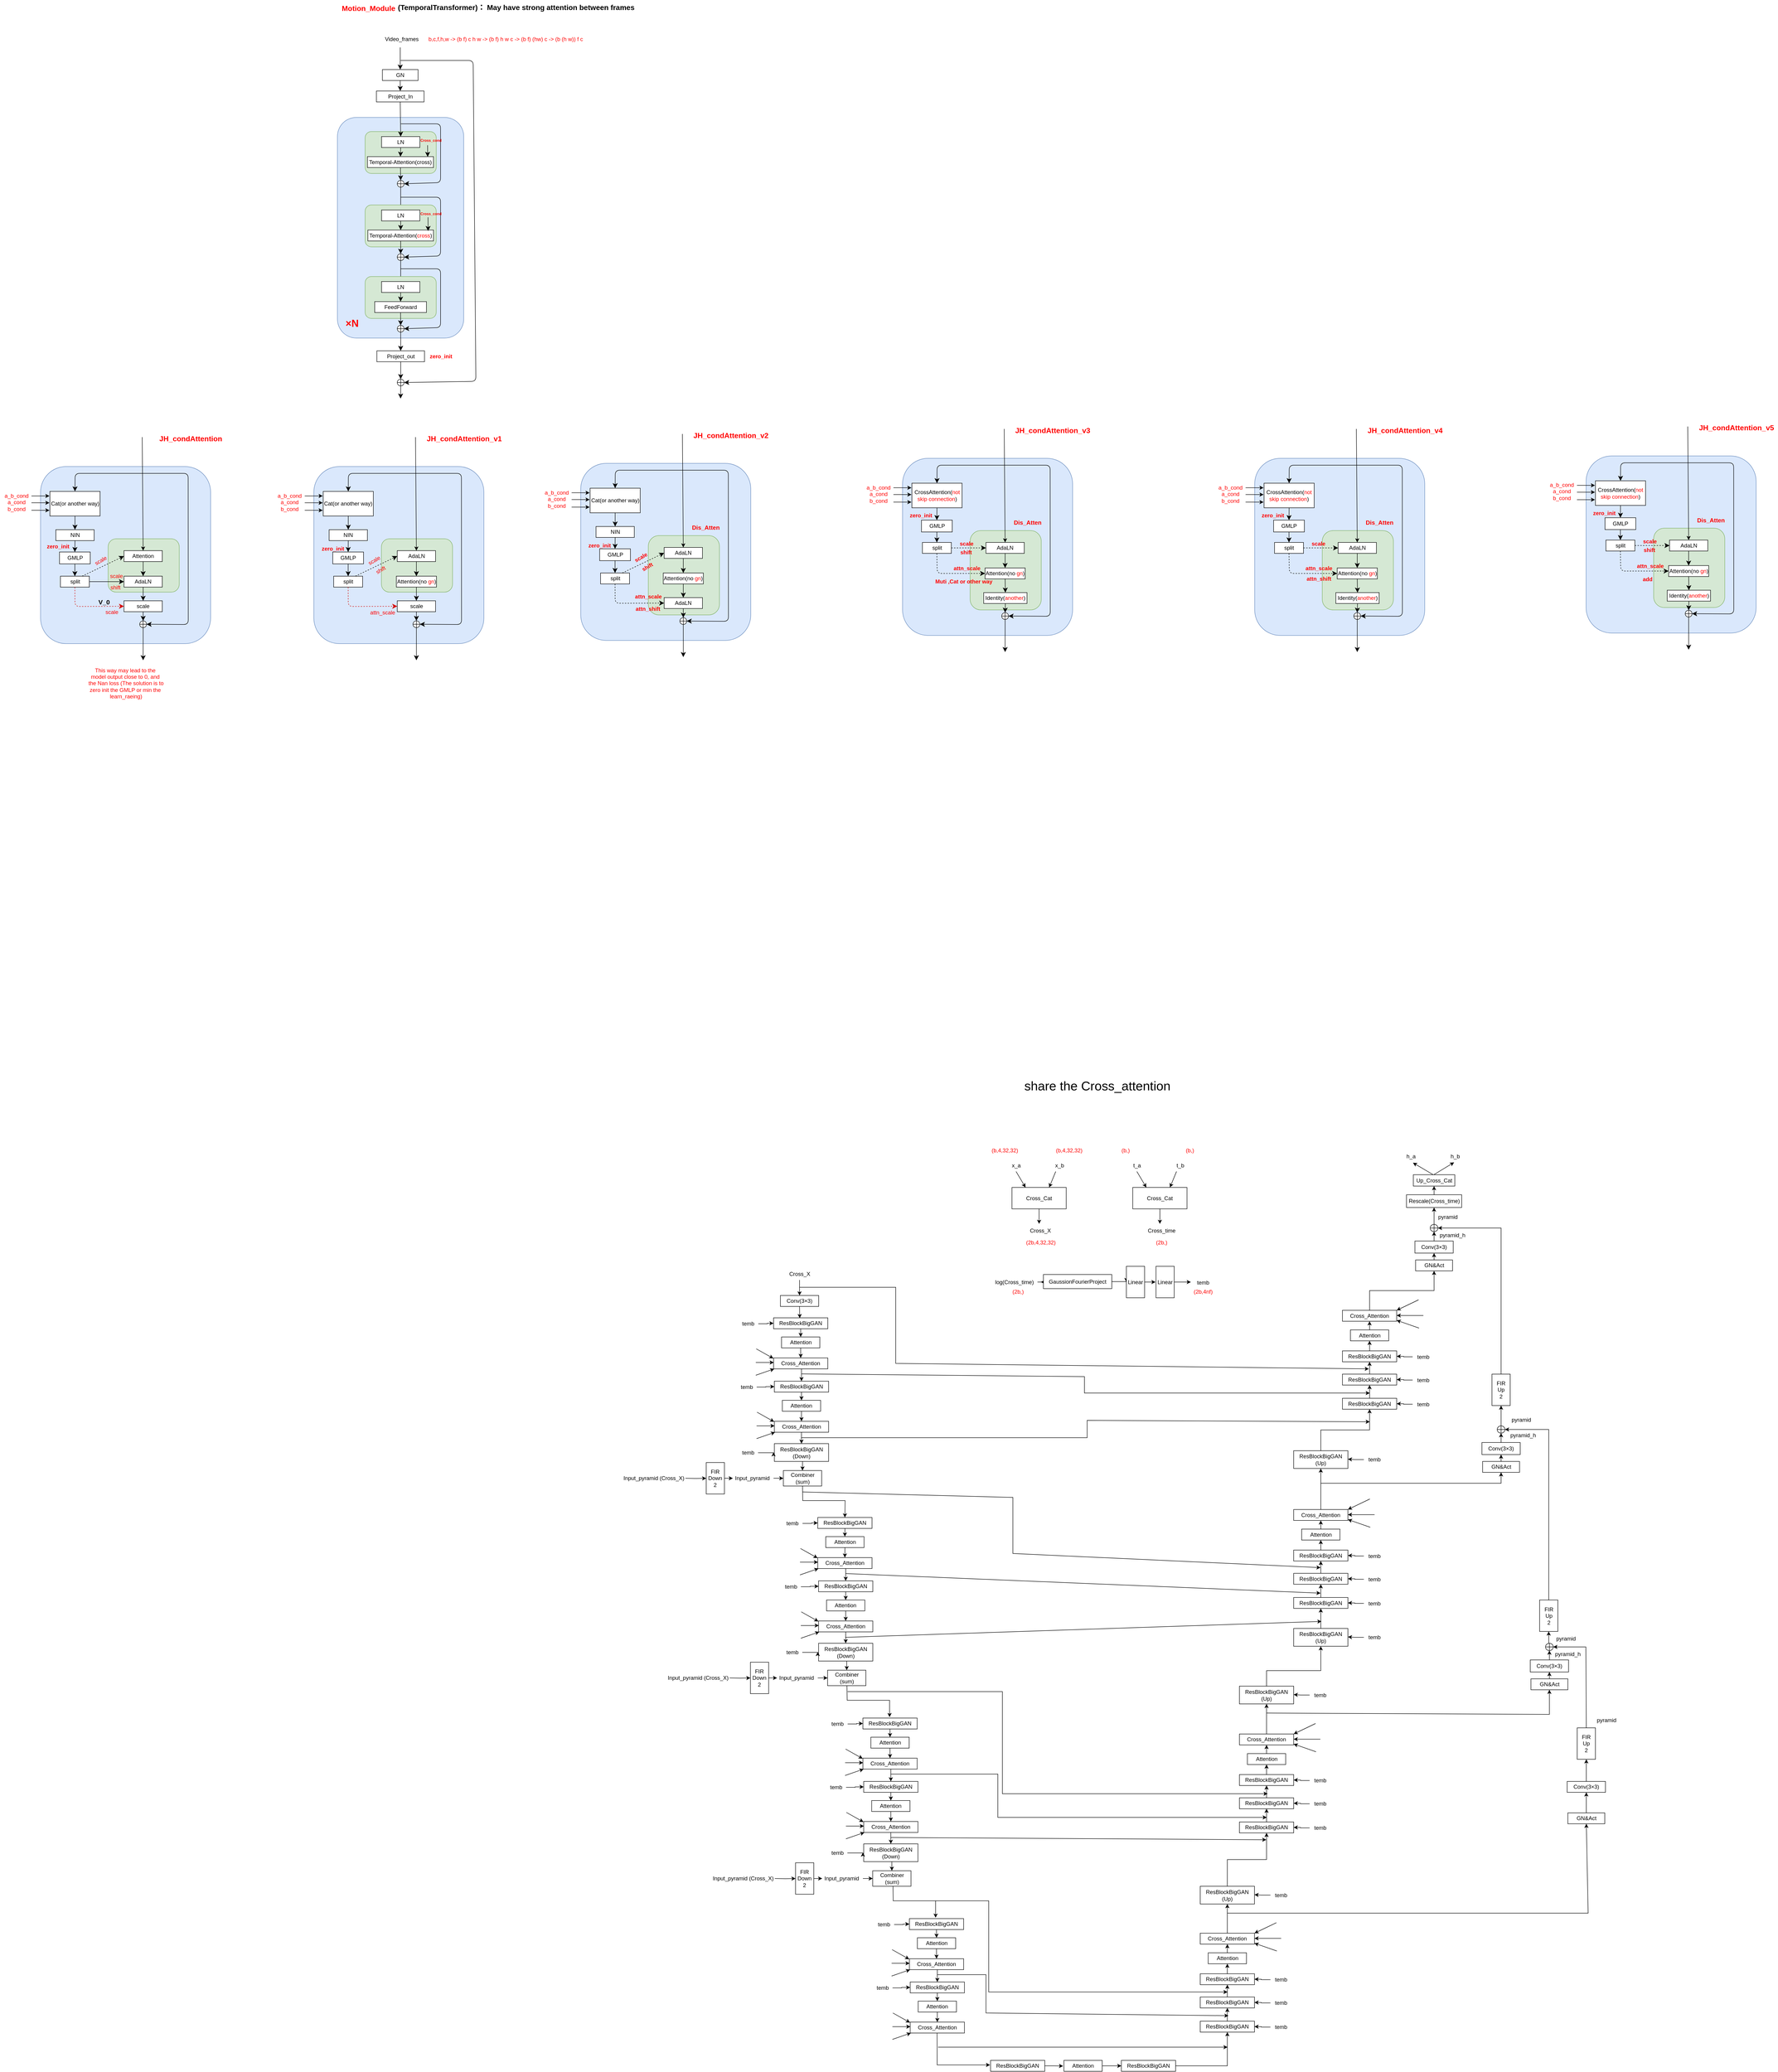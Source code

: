 <mxfile version="24.7.14">
  <diagram name="第 1 页" id="9iuUvMauQ7m_eKBMI4Z7">
    <mxGraphModel dx="3439" dy="4599" grid="0" gridSize="10" guides="1" tooltips="1" connect="1" arrows="1" fold="1" page="0" pageScale="1" pageWidth="827" pageHeight="1169" math="0" shadow="0">
      <root>
        <mxCell id="0" />
        <mxCell id="1" parent="0" />
        <mxCell id="_b-dgAD1gGW91ya-q6Ft-1" value="" style="rounded=1;whiteSpace=wrap;html=1;fillStyle=auto;fillColor=#dae8fc;strokeColor=#6c8ebf;" parent="1" vertex="1">
          <mxGeometry x="-1270" y="-2345.53" width="373" height="388.53" as="geometry" />
        </mxCell>
        <mxCell id="mnjYDx06O0Kss37Po_sd-73" style="edgeStyle=orthogonalEdgeStyle;rounded=0;orthogonalLoop=1;jettySize=auto;html=1;exitX=0.5;exitY=1;exitDx=0;exitDy=0;" parent="1" source="mnjYDx06O0Kss37Po_sd-27" edge="1">
          <mxGeometry relative="1" as="geometry">
            <mxPoint x="395.421" y="-477.263" as="targetPoint" />
          </mxGeometry>
        </mxCell>
        <mxCell id="mnjYDx06O0Kss37Po_sd-27" value="Conv(3×3)" style="rounded=0;whiteSpace=wrap;html=1;" parent="1" vertex="1">
          <mxGeometry x="353" y="-527" width="84" height="24" as="geometry" />
        </mxCell>
        <mxCell id="mnjYDx06O0Kss37Po_sd-29" style="edgeStyle=orthogonalEdgeStyle;rounded=0;orthogonalLoop=1;jettySize=auto;html=1;entryX=0.5;entryY=0;entryDx=0;entryDy=0;" parent="1" source="mnjYDx06O0Kss37Po_sd-28" target="mnjYDx06O0Kss37Po_sd-27" edge="1">
          <mxGeometry relative="1" as="geometry" />
        </mxCell>
        <mxCell id="mnjYDx06O0Kss37Po_sd-109" style="edgeStyle=orthogonalEdgeStyle;rounded=0;orthogonalLoop=1;jettySize=auto;html=1;entryX=0;entryY=0.5;entryDx=0;entryDy=0;" parent="1" target="mnjYDx06O0Kss37Po_sd-108" edge="1">
          <mxGeometry relative="1" as="geometry">
            <mxPoint x="144.75" y="-126" as="sourcePoint" />
          </mxGeometry>
        </mxCell>
        <mxCell id="mnjYDx06O0Kss37Po_sd-28" value="Cross_X" style="text;html=1;align=center;verticalAlign=middle;resizable=0;points=[];autosize=1;strokeColor=none;fillColor=none;" parent="1" vertex="1">
          <mxGeometry x="363" y="-587" width="64" height="26" as="geometry" />
        </mxCell>
        <mxCell id="mnjYDx06O0Kss37Po_sd-35" style="edgeStyle=orthogonalEdgeStyle;rounded=0;orthogonalLoop=1;jettySize=auto;html=1;" parent="1" source="mnjYDx06O0Kss37Po_sd-30" edge="1">
          <mxGeometry relative="1" as="geometry">
            <mxPoint x="924.158" y="-556.5" as="targetPoint" />
          </mxGeometry>
        </mxCell>
        <mxCell id="mnjYDx06O0Kss37Po_sd-30" value="log(Cross_time)" style="text;html=1;align=center;verticalAlign=middle;resizable=0;points=[];autosize=1;strokeColor=none;fillColor=none;" parent="1" vertex="1">
          <mxGeometry x="814" y="-569.5" width="103" height="26" as="geometry" />
        </mxCell>
        <mxCell id="mnjYDx06O0Kss37Po_sd-44" style="edgeStyle=orthogonalEdgeStyle;rounded=0;orthogonalLoop=1;jettySize=auto;html=1;exitX=1;exitY=0.5;exitDx=0;exitDy=0;entryX=0;entryY=0.5;entryDx=0;entryDy=0;" parent="1" source="mnjYDx06O0Kss37Po_sd-31" target="mnjYDx06O0Kss37Po_sd-36" edge="1">
          <mxGeometry relative="1" as="geometry" />
        </mxCell>
        <mxCell id="mnjYDx06O0Kss37Po_sd-31" value="GaussionFourierProject" style="rounded=0;whiteSpace=wrap;html=1;" parent="1" vertex="1">
          <mxGeometry x="930" y="-573" width="150" height="31" as="geometry" />
        </mxCell>
        <mxCell id="mnjYDx06O0Kss37Po_sd-34" value="&lt;font color=&quot;#ff0000&quot;&gt;(2b,)&lt;/font&gt;" style="text;html=1;align=center;verticalAlign=middle;resizable=0;points=[];autosize=1;strokeColor=none;fillColor=none;" parent="1" vertex="1">
          <mxGeometry x="852" y="-548" width="43" height="26" as="geometry" />
        </mxCell>
        <mxCell id="mnjYDx06O0Kss37Po_sd-42" style="edgeStyle=orthogonalEdgeStyle;rounded=0;orthogonalLoop=1;jettySize=auto;html=1;exitX=1;exitY=0.5;exitDx=0;exitDy=0;" parent="1" source="mnjYDx06O0Kss37Po_sd-36" edge="1">
          <mxGeometry relative="1" as="geometry">
            <mxPoint x="1175.947" y="-556.737" as="targetPoint" />
          </mxGeometry>
        </mxCell>
        <mxCell id="mnjYDx06O0Kss37Po_sd-36" value="Linear" style="rounded=0;whiteSpace=wrap;html=1;" parent="1" vertex="1">
          <mxGeometry x="1112" y="-591" width="40" height="69" as="geometry" />
        </mxCell>
        <mxCell id="mnjYDx06O0Kss37Po_sd-45" style="edgeStyle=orthogonalEdgeStyle;rounded=0;orthogonalLoop=1;jettySize=auto;html=1;exitX=1;exitY=0.5;exitDx=0;exitDy=0;" parent="1" source="mnjYDx06O0Kss37Po_sd-38" edge="1">
          <mxGeometry relative="1" as="geometry">
            <mxPoint x="1253.421" y="-556.026" as="targetPoint" />
          </mxGeometry>
        </mxCell>
        <mxCell id="mnjYDx06O0Kss37Po_sd-38" value="Linear" style="rounded=0;whiteSpace=wrap;html=1;" parent="1" vertex="1">
          <mxGeometry x="1177" y="-591" width="40" height="69" as="geometry" />
        </mxCell>
        <mxCell id="mnjYDx06O0Kss37Po_sd-46" value="temb" style="text;html=1;align=center;verticalAlign=middle;resizable=0;points=[];autosize=1;strokeColor=none;fillColor=none;" parent="1" vertex="1">
          <mxGeometry x="1257" y="-568" width="45" height="26" as="geometry" />
        </mxCell>
        <mxCell id="mnjYDx06O0Kss37Po_sd-47" value="&lt;font color=&quot;#ff0000&quot;&gt;(2b,4nf)&lt;/font&gt;" style="text;html=1;align=center;verticalAlign=middle;resizable=0;points=[];autosize=1;strokeColor=none;fillColor=none;" parent="1" vertex="1">
          <mxGeometry x="1250.5" y="-548" width="59" height="26" as="geometry" />
        </mxCell>
        <mxCell id="mnjYDx06O0Kss37Po_sd-55" style="edgeStyle=orthogonalEdgeStyle;rounded=0;orthogonalLoop=1;jettySize=auto;html=1;exitX=0.5;exitY=1;exitDx=0;exitDy=0;" parent="1" source="mnjYDx06O0Kss37Po_sd-48" edge="1">
          <mxGeometry relative="1" as="geometry">
            <mxPoint x="920.526" y="-684.105" as="targetPoint" />
          </mxGeometry>
        </mxCell>
        <mxCell id="mnjYDx06O0Kss37Po_sd-48" value="Cross_Cat" style="rounded=0;whiteSpace=wrap;html=1;" parent="1" vertex="1">
          <mxGeometry x="861" y="-764" width="119" height="47" as="geometry" />
        </mxCell>
        <mxCell id="mnjYDx06O0Kss37Po_sd-50" value="x_a" style="text;html=1;align=center;verticalAlign=middle;resizable=0;points=[];autosize=1;strokeColor=none;fillColor=none;" parent="1" vertex="1">
          <mxGeometry x="851" y="-825" width="37" height="26" as="geometry" />
        </mxCell>
        <mxCell id="mnjYDx06O0Kss37Po_sd-51" value="x_b" style="text;html=1;align=center;verticalAlign=middle;resizable=0;points=[];autosize=1;strokeColor=none;fillColor=none;" parent="1" vertex="1">
          <mxGeometry x="946" y="-825" width="37" height="26" as="geometry" />
        </mxCell>
        <mxCell id="mnjYDx06O0Kss37Po_sd-53" value="" style="endArrow=classic;html=1;rounded=0;entryX=0.25;entryY=0;entryDx=0;entryDy=0;" parent="1" target="mnjYDx06O0Kss37Po_sd-48" edge="1">
          <mxGeometry width="50" height="50" relative="1" as="geometry">
            <mxPoint x="870" y="-799" as="sourcePoint" />
            <mxPoint x="920" y="-743" as="targetPoint" />
          </mxGeometry>
        </mxCell>
        <mxCell id="mnjYDx06O0Kss37Po_sd-54" value="" style="endArrow=classic;html=1;rounded=0;entryX=0.686;entryY=-0.002;entryDx=0;entryDy=0;entryPerimeter=0;" parent="1" target="mnjYDx06O0Kss37Po_sd-48" edge="1">
          <mxGeometry width="50" height="50" relative="1" as="geometry">
            <mxPoint x="957" y="-799" as="sourcePoint" />
            <mxPoint x="902" y="-750" as="targetPoint" />
          </mxGeometry>
        </mxCell>
        <mxCell id="mnjYDx06O0Kss37Po_sd-56" value="Cross_X" style="text;html=1;align=center;verticalAlign=middle;resizable=0;points=[];autosize=1;strokeColor=none;fillColor=none;" parent="1" vertex="1">
          <mxGeometry x="891" y="-682" width="64" height="26" as="geometry" />
        </mxCell>
        <mxCell id="mnjYDx06O0Kss37Po_sd-57" value="&lt;font color=&quot;#ff0000&quot;&gt;(b,4,32,32)&lt;/font&gt;" style="text;html=1;align=center;verticalAlign=middle;resizable=0;points=[];autosize=1;strokeColor=none;fillColor=none;" parent="1" vertex="1">
          <mxGeometry x="807" y="-858" width="76" height="26" as="geometry" />
        </mxCell>
        <mxCell id="mnjYDx06O0Kss37Po_sd-60" value="&lt;font color=&quot;#ff0000&quot;&gt;(b,4,32,32)&lt;/font&gt;" style="text;html=1;align=center;verticalAlign=middle;resizable=0;points=[];autosize=1;strokeColor=none;fillColor=none;" parent="1" vertex="1">
          <mxGeometry x="948" y="-858" width="76" height="26" as="geometry" />
        </mxCell>
        <mxCell id="mnjYDx06O0Kss37Po_sd-61" value="&lt;font color=&quot;#ff0000&quot;&gt;(2b,4,32,32)&lt;/font&gt;" style="text;html=1;align=center;verticalAlign=middle;resizable=0;points=[];autosize=1;strokeColor=none;fillColor=none;" parent="1" vertex="1">
          <mxGeometry x="882" y="-656" width="83" height="26" as="geometry" />
        </mxCell>
        <mxCell id="mnjYDx06O0Kss37Po_sd-62" style="edgeStyle=orthogonalEdgeStyle;rounded=0;orthogonalLoop=1;jettySize=auto;html=1;exitX=0.5;exitY=1;exitDx=0;exitDy=0;" parent="1" source="mnjYDx06O0Kss37Po_sd-63" edge="1">
          <mxGeometry relative="1" as="geometry">
            <mxPoint x="1185.526" y="-684.105" as="targetPoint" />
          </mxGeometry>
        </mxCell>
        <mxCell id="mnjYDx06O0Kss37Po_sd-63" value="Cross_Cat" style="rounded=0;whiteSpace=wrap;html=1;" parent="1" vertex="1">
          <mxGeometry x="1126" y="-764" width="119" height="47" as="geometry" />
        </mxCell>
        <mxCell id="mnjYDx06O0Kss37Po_sd-64" value="t_a" style="text;html=1;align=center;verticalAlign=middle;resizable=0;points=[];autosize=1;strokeColor=none;fillColor=none;" parent="1" vertex="1">
          <mxGeometry x="1117" y="-825" width="35" height="26" as="geometry" />
        </mxCell>
        <mxCell id="mnjYDx06O0Kss37Po_sd-65" value="t_b" style="text;html=1;align=center;verticalAlign=middle;resizable=0;points=[];autosize=1;strokeColor=none;fillColor=none;" parent="1" vertex="1">
          <mxGeometry x="1212" y="-825" width="35" height="26" as="geometry" />
        </mxCell>
        <mxCell id="mnjYDx06O0Kss37Po_sd-66" value="" style="endArrow=classic;html=1;rounded=0;entryX=0.25;entryY=0;entryDx=0;entryDy=0;" parent="1" target="mnjYDx06O0Kss37Po_sd-63" edge="1">
          <mxGeometry width="50" height="50" relative="1" as="geometry">
            <mxPoint x="1135" y="-799" as="sourcePoint" />
            <mxPoint x="1185" y="-743" as="targetPoint" />
          </mxGeometry>
        </mxCell>
        <mxCell id="mnjYDx06O0Kss37Po_sd-67" value="" style="endArrow=classic;html=1;rounded=0;entryX=0.686;entryY=-0.002;entryDx=0;entryDy=0;entryPerimeter=0;" parent="1" target="mnjYDx06O0Kss37Po_sd-63" edge="1">
          <mxGeometry width="50" height="50" relative="1" as="geometry">
            <mxPoint x="1222" y="-799" as="sourcePoint" />
            <mxPoint x="1167" y="-750" as="targetPoint" />
          </mxGeometry>
        </mxCell>
        <mxCell id="mnjYDx06O0Kss37Po_sd-68" value="Cross_time" style="text;html=1;align=center;verticalAlign=middle;resizable=0;points=[];autosize=1;strokeColor=none;fillColor=none;" parent="1" vertex="1">
          <mxGeometry x="1149" y="-682" width="79" height="26" as="geometry" />
        </mxCell>
        <mxCell id="mnjYDx06O0Kss37Po_sd-69" value="&lt;font color=&quot;#ff0000&quot;&gt;(b,)&lt;/font&gt;" style="text;html=1;align=center;verticalAlign=middle;resizable=0;points=[];autosize=1;strokeColor=none;fillColor=none;" parent="1" vertex="1">
          <mxGeometry x="1092" y="-858" width="36" height="26" as="geometry" />
        </mxCell>
        <mxCell id="mnjYDx06O0Kss37Po_sd-70" value="&lt;font color=&quot;#ff0000&quot;&gt;(b,)&lt;/font&gt;" style="text;html=1;align=center;verticalAlign=middle;resizable=0;points=[];autosize=1;strokeColor=none;fillColor=none;" parent="1" vertex="1">
          <mxGeometry x="1233" y="-858" width="36" height="26" as="geometry" />
        </mxCell>
        <mxCell id="mnjYDx06O0Kss37Po_sd-71" value="&lt;font color=&quot;#ff0000&quot;&gt;(2b,)&lt;/font&gt;" style="text;html=1;align=center;verticalAlign=middle;resizable=0;points=[];autosize=1;strokeColor=none;fillColor=none;" parent="1" vertex="1">
          <mxGeometry x="1167" y="-656" width="43" height="26" as="geometry" />
        </mxCell>
        <mxCell id="mnjYDx06O0Kss37Po_sd-79" style="edgeStyle=orthogonalEdgeStyle;rounded=0;orthogonalLoop=1;jettySize=auto;html=1;exitX=0.5;exitY=1;exitDx=0;exitDy=0;entryX=0.5;entryY=0;entryDx=0;entryDy=0;" parent="1" source="mnjYDx06O0Kss37Po_sd-72" target="mnjYDx06O0Kss37Po_sd-77" edge="1">
          <mxGeometry relative="1" as="geometry" />
        </mxCell>
        <mxCell id="mnjYDx06O0Kss37Po_sd-72" value="ResBlockBigGAN" style="rounded=0;whiteSpace=wrap;html=1;" parent="1" vertex="1">
          <mxGeometry x="338" y="-478" width="119" height="24" as="geometry" />
        </mxCell>
        <mxCell id="mnjYDx06O0Kss37Po_sd-76" style="edgeStyle=orthogonalEdgeStyle;rounded=0;orthogonalLoop=1;jettySize=auto;html=1;entryX=0;entryY=0.5;entryDx=0;entryDy=0;" parent="1" source="mnjYDx06O0Kss37Po_sd-74" target="mnjYDx06O0Kss37Po_sd-72" edge="1">
          <mxGeometry relative="1" as="geometry" />
        </mxCell>
        <mxCell id="mnjYDx06O0Kss37Po_sd-74" value="temb" style="text;html=1;align=center;verticalAlign=middle;resizable=0;points=[];autosize=1;strokeColor=none;fillColor=none;" parent="1" vertex="1">
          <mxGeometry x="259.5" y="-478" width="45" height="26" as="geometry" />
        </mxCell>
        <mxCell id="mnjYDx06O0Kss37Po_sd-81" style="edgeStyle=orthogonalEdgeStyle;rounded=0;orthogonalLoop=1;jettySize=auto;html=1;exitX=0.5;exitY=1;exitDx=0;exitDy=0;entryX=0.5;entryY=0;entryDx=0;entryDy=0;" parent="1" source="mnjYDx06O0Kss37Po_sd-77" target="mnjYDx06O0Kss37Po_sd-80" edge="1">
          <mxGeometry relative="1" as="geometry" />
        </mxCell>
        <mxCell id="mnjYDx06O0Kss37Po_sd-77" value="Attention" style="rounded=0;whiteSpace=wrap;html=1;" parent="1" vertex="1">
          <mxGeometry x="355.5" y="-436" width="84" height="24" as="geometry" />
        </mxCell>
        <mxCell id="mnjYDx06O0Kss37Po_sd-99" style="edgeStyle=orthogonalEdgeStyle;rounded=0;orthogonalLoop=1;jettySize=auto;html=1;exitX=0.5;exitY=1;exitDx=0;exitDy=0;entryX=0.5;entryY=0;entryDx=0;entryDy=0;" parent="1" source="mnjYDx06O0Kss37Po_sd-80" target="mnjYDx06O0Kss37Po_sd-87" edge="1">
          <mxGeometry relative="1" as="geometry" />
        </mxCell>
        <mxCell id="mnjYDx06O0Kss37Po_sd-80" value="Cross_Attention" style="rounded=0;whiteSpace=wrap;html=1;" parent="1" vertex="1">
          <mxGeometry x="338" y="-390" width="119" height="24" as="geometry" />
        </mxCell>
        <mxCell id="mnjYDx06O0Kss37Po_sd-83" value="" style="endArrow=classic;html=1;rounded=0;" parent="1" edge="1">
          <mxGeometry width="50" height="50" relative="1" as="geometry">
            <mxPoint x="300" y="-410" as="sourcePoint" />
            <mxPoint x="337.5" y="-389" as="targetPoint" />
          </mxGeometry>
        </mxCell>
        <mxCell id="mnjYDx06O0Kss37Po_sd-84" value="" style="endArrow=classic;html=1;rounded=0;" parent="1" edge="1">
          <mxGeometry width="50" height="50" relative="1" as="geometry">
            <mxPoint x="299" y="-380" as="sourcePoint" />
            <mxPoint x="338.5" y="-380" as="targetPoint" />
          </mxGeometry>
        </mxCell>
        <mxCell id="mnjYDx06O0Kss37Po_sd-85" value="" style="endArrow=classic;html=1;rounded=0;" parent="1" edge="1">
          <mxGeometry width="50" height="50" relative="1" as="geometry">
            <mxPoint x="299" y="-352" as="sourcePoint" />
            <mxPoint x="339.5" y="-366" as="targetPoint" />
          </mxGeometry>
        </mxCell>
        <mxCell id="mnjYDx06O0Kss37Po_sd-86" style="edgeStyle=orthogonalEdgeStyle;rounded=0;orthogonalLoop=1;jettySize=auto;html=1;exitX=0.5;exitY=1;exitDx=0;exitDy=0;entryX=0.5;entryY=0;entryDx=0;entryDy=0;" parent="1" source="mnjYDx06O0Kss37Po_sd-87" target="mnjYDx06O0Kss37Po_sd-91" edge="1">
          <mxGeometry relative="1" as="geometry" />
        </mxCell>
        <mxCell id="mnjYDx06O0Kss37Po_sd-87" value="ResBlockBigGAN" style="rounded=0;whiteSpace=wrap;html=1;" parent="1" vertex="1">
          <mxGeometry x="339.75" y="-339" width="119" height="24" as="geometry" />
        </mxCell>
        <mxCell id="mnjYDx06O0Kss37Po_sd-88" style="edgeStyle=orthogonalEdgeStyle;rounded=0;orthogonalLoop=1;jettySize=auto;html=1;entryX=0;entryY=0.5;entryDx=0;entryDy=0;" parent="1" source="mnjYDx06O0Kss37Po_sd-89" target="mnjYDx06O0Kss37Po_sd-87" edge="1">
          <mxGeometry relative="1" as="geometry" />
        </mxCell>
        <mxCell id="mnjYDx06O0Kss37Po_sd-89" value="temb" style="text;html=1;align=center;verticalAlign=middle;resizable=0;points=[];autosize=1;strokeColor=none;fillColor=none;" parent="1" vertex="1">
          <mxGeometry x="256" y="-339" width="45" height="26" as="geometry" />
        </mxCell>
        <mxCell id="mnjYDx06O0Kss37Po_sd-90" style="edgeStyle=orthogonalEdgeStyle;rounded=0;orthogonalLoop=1;jettySize=auto;html=1;exitX=0.5;exitY=1;exitDx=0;exitDy=0;entryX=0.5;entryY=0;entryDx=0;entryDy=0;" parent="1" source="mnjYDx06O0Kss37Po_sd-91" target="mnjYDx06O0Kss37Po_sd-92" edge="1">
          <mxGeometry relative="1" as="geometry" />
        </mxCell>
        <mxCell id="mnjYDx06O0Kss37Po_sd-91" value="Attention" style="rounded=0;whiteSpace=wrap;html=1;" parent="1" vertex="1">
          <mxGeometry x="357.25" y="-297" width="84" height="24" as="geometry" />
        </mxCell>
        <mxCell id="mnjYDx06O0Kss37Po_sd-103" style="edgeStyle=orthogonalEdgeStyle;rounded=0;orthogonalLoop=1;jettySize=auto;html=1;exitX=0.5;exitY=1;exitDx=0;exitDy=0;entryX=0.5;entryY=0;entryDx=0;entryDy=0;" parent="1" source="mnjYDx06O0Kss37Po_sd-92" target="mnjYDx06O0Kss37Po_sd-102" edge="1">
          <mxGeometry relative="1" as="geometry" />
        </mxCell>
        <mxCell id="mnjYDx06O0Kss37Po_sd-92" value="Cross_Attention" style="rounded=0;whiteSpace=wrap;html=1;" parent="1" vertex="1">
          <mxGeometry x="339.75" y="-251" width="119" height="24" as="geometry" />
        </mxCell>
        <mxCell id="mnjYDx06O0Kss37Po_sd-93" value="" style="endArrow=classic;html=1;rounded=0;" parent="1" edge="1">
          <mxGeometry width="50" height="50" relative="1" as="geometry">
            <mxPoint x="301.75" y="-271" as="sourcePoint" />
            <mxPoint x="339.25" y="-250" as="targetPoint" />
          </mxGeometry>
        </mxCell>
        <mxCell id="mnjYDx06O0Kss37Po_sd-94" value="" style="endArrow=classic;html=1;rounded=0;" parent="1" edge="1">
          <mxGeometry width="50" height="50" relative="1" as="geometry">
            <mxPoint x="300.75" y="-241" as="sourcePoint" />
            <mxPoint x="340.25" y="-241" as="targetPoint" />
          </mxGeometry>
        </mxCell>
        <mxCell id="mnjYDx06O0Kss37Po_sd-95" value="" style="endArrow=classic;html=1;rounded=0;" parent="1" edge="1">
          <mxGeometry width="50" height="50" relative="1" as="geometry">
            <mxPoint x="300.75" y="-213" as="sourcePoint" />
            <mxPoint x="341.25" y="-227" as="targetPoint" />
          </mxGeometry>
        </mxCell>
        <mxCell id="mnjYDx06O0Kss37Po_sd-100" value="" style="endArrow=classic;html=1;rounded=0;" parent="1" edge="1">
          <mxGeometry width="50" height="50" relative="1" as="geometry">
            <mxPoint x="399" y="-355" as="sourcePoint" />
            <mxPoint x="1646" y="-313" as="targetPoint" />
            <Array as="points">
              <mxPoint x="1020" y="-349" />
              <mxPoint x="1020" y="-313" />
            </Array>
          </mxGeometry>
        </mxCell>
        <mxCell id="mnjYDx06O0Kss37Po_sd-115" style="edgeStyle=orthogonalEdgeStyle;rounded=0;orthogonalLoop=1;jettySize=auto;html=1;exitX=0.5;exitY=1;exitDx=0;exitDy=0;entryX=0.5;entryY=0;entryDx=0;entryDy=0;" parent="1" source="mnjYDx06O0Kss37Po_sd-102" target="mnjYDx06O0Kss37Po_sd-114" edge="1">
          <mxGeometry relative="1" as="geometry" />
        </mxCell>
        <mxCell id="mnjYDx06O0Kss37Po_sd-102" value="ResBlockBigGAN&lt;div&gt;(Down)&lt;/div&gt;" style="rounded=0;whiteSpace=wrap;html=1;" parent="1" vertex="1">
          <mxGeometry x="339.75" y="-202" width="119" height="39" as="geometry" />
        </mxCell>
        <mxCell id="mnjYDx06O0Kss37Po_sd-106" style="edgeStyle=orthogonalEdgeStyle;rounded=0;orthogonalLoop=1;jettySize=auto;html=1;entryX=0;entryY=0.5;entryDx=0;entryDy=0;" parent="1" edge="1">
          <mxGeometry relative="1" as="geometry">
            <mxPoint x="304" y="-182.03" as="sourcePoint" />
            <mxPoint x="338" y="-183.03" as="targetPoint" />
          </mxGeometry>
        </mxCell>
        <mxCell id="mnjYDx06O0Kss37Po_sd-107" value="temb" style="text;html=1;align=center;verticalAlign=middle;resizable=0;points=[];autosize=1;strokeColor=none;fillColor=none;" parent="1" vertex="1">
          <mxGeometry x="259.5" y="-195.5" width="45" height="26" as="geometry" />
        </mxCell>
        <mxCell id="mnjYDx06O0Kss37Po_sd-111" style="edgeStyle=orthogonalEdgeStyle;rounded=0;orthogonalLoop=1;jettySize=auto;html=1;exitX=1;exitY=0.5;exitDx=0;exitDy=0;" parent="1" source="mnjYDx06O0Kss37Po_sd-108" edge="1">
          <mxGeometry relative="1" as="geometry">
            <mxPoint x="248.75" y="-126" as="targetPoint" />
          </mxGeometry>
        </mxCell>
        <mxCell id="mnjYDx06O0Kss37Po_sd-108" value="FIR&lt;div&gt;Down&lt;/div&gt;&lt;div&gt;2&lt;/div&gt;" style="rounded=0;whiteSpace=wrap;html=1;" parent="1" vertex="1">
          <mxGeometry x="190.25" y="-160.5" width="40" height="69" as="geometry" />
        </mxCell>
        <mxCell id="mnjYDx06O0Kss37Po_sd-112" value="Input_pyramid (Cross_X)" style="text;html=1;align=center;verticalAlign=middle;resizable=0;points=[];autosize=1;strokeColor=none;fillColor=none;" parent="1" vertex="1">
          <mxGeometry x="-1" y="-139" width="151" height="26" as="geometry" />
        </mxCell>
        <mxCell id="mnjYDx06O0Kss37Po_sd-113" value="" style="endArrow=classic;html=1;rounded=0;" parent="1" edge="1">
          <mxGeometry width="50" height="50" relative="1" as="geometry">
            <mxPoint x="398.5" y="-215" as="sourcePoint" />
            <mxPoint x="1646" y="-250" as="targetPoint" />
            <Array as="points">
              <mxPoint x="1026" y="-215" />
              <mxPoint x="1026" y="-253" />
            </Array>
          </mxGeometry>
        </mxCell>
        <mxCell id="mnjYDx06O0Kss37Po_sd-114" value="Combiner&lt;div&gt;(sum)&lt;/div&gt;" style="rounded=0;whiteSpace=wrap;html=1;" parent="1" vertex="1">
          <mxGeometry x="359.5" y="-143" width="84" height="34" as="geometry" />
        </mxCell>
        <mxCell id="mnjYDx06O0Kss37Po_sd-117" style="edgeStyle=orthogonalEdgeStyle;rounded=0;orthogonalLoop=1;jettySize=auto;html=1;entryX=0;entryY=0.5;entryDx=0;entryDy=0;" parent="1" source="mnjYDx06O0Kss37Po_sd-116" target="mnjYDx06O0Kss37Po_sd-114" edge="1">
          <mxGeometry relative="1" as="geometry" />
        </mxCell>
        <mxCell id="mnjYDx06O0Kss37Po_sd-116" value="Input_pyramid" style="text;html=1;align=center;verticalAlign=middle;resizable=0;points=[];autosize=1;strokeColor=none;fillColor=none;" parent="1" vertex="1">
          <mxGeometry x="244" y="-139" width="94" height="26" as="geometry" />
        </mxCell>
        <mxCell id="mnjYDx06O0Kss37Po_sd-122" style="edgeStyle=orthogonalEdgeStyle;rounded=0;orthogonalLoop=1;jettySize=auto;html=1;entryX=0;entryY=0.5;entryDx=0;entryDy=0;" parent="1" target="mnjYDx06O0Kss37Po_sd-151" edge="1">
          <mxGeometry relative="1" as="geometry">
            <mxPoint x="241.75" y="312" as="sourcePoint" />
          </mxGeometry>
        </mxCell>
        <mxCell id="mnjYDx06O0Kss37Po_sd-123" style="edgeStyle=orthogonalEdgeStyle;rounded=0;orthogonalLoop=1;jettySize=auto;html=1;exitX=0.5;exitY=1;exitDx=0;exitDy=0;entryX=0.5;entryY=0;entryDx=0;entryDy=0;" parent="1" source="mnjYDx06O0Kss37Po_sd-124" target="mnjYDx06O0Kss37Po_sd-128" edge="1">
          <mxGeometry relative="1" as="geometry" />
        </mxCell>
        <mxCell id="mnjYDx06O0Kss37Po_sd-124" value="ResBlockBigGAN" style="rounded=0;whiteSpace=wrap;html=1;" parent="1" vertex="1">
          <mxGeometry x="435" y="-40" width="119" height="24" as="geometry" />
        </mxCell>
        <mxCell id="mnjYDx06O0Kss37Po_sd-125" style="edgeStyle=orthogonalEdgeStyle;rounded=0;orthogonalLoop=1;jettySize=auto;html=1;entryX=0;entryY=0.5;entryDx=0;entryDy=0;" parent="1" source="mnjYDx06O0Kss37Po_sd-126" target="mnjYDx06O0Kss37Po_sd-124" edge="1">
          <mxGeometry relative="1" as="geometry" />
        </mxCell>
        <mxCell id="mnjYDx06O0Kss37Po_sd-126" value="temb" style="text;html=1;align=center;verticalAlign=middle;resizable=0;points=[];autosize=1;strokeColor=none;fillColor=none;" parent="1" vertex="1">
          <mxGeometry x="356.5" y="-40" width="45" height="26" as="geometry" />
        </mxCell>
        <mxCell id="mnjYDx06O0Kss37Po_sd-127" style="edgeStyle=orthogonalEdgeStyle;rounded=0;orthogonalLoop=1;jettySize=auto;html=1;exitX=0.5;exitY=1;exitDx=0;exitDy=0;entryX=0.5;entryY=0;entryDx=0;entryDy=0;" parent="1" source="mnjYDx06O0Kss37Po_sd-128" target="mnjYDx06O0Kss37Po_sd-130" edge="1">
          <mxGeometry relative="1" as="geometry" />
        </mxCell>
        <mxCell id="mnjYDx06O0Kss37Po_sd-128" value="Attention" style="rounded=0;whiteSpace=wrap;html=1;" parent="1" vertex="1">
          <mxGeometry x="452.5" y="2" width="84" height="24" as="geometry" />
        </mxCell>
        <mxCell id="mnjYDx06O0Kss37Po_sd-129" style="edgeStyle=orthogonalEdgeStyle;rounded=0;orthogonalLoop=1;jettySize=auto;html=1;exitX=0.5;exitY=1;exitDx=0;exitDy=0;entryX=0.5;entryY=0;entryDx=0;entryDy=0;" parent="1" source="mnjYDx06O0Kss37Po_sd-130" target="mnjYDx06O0Kss37Po_sd-135" edge="1">
          <mxGeometry relative="1" as="geometry" />
        </mxCell>
        <mxCell id="mnjYDx06O0Kss37Po_sd-130" value="Cross_Attention" style="rounded=0;whiteSpace=wrap;html=1;" parent="1" vertex="1">
          <mxGeometry x="435" y="48" width="119" height="24" as="geometry" />
        </mxCell>
        <mxCell id="mnjYDx06O0Kss37Po_sd-131" value="" style="endArrow=classic;html=1;rounded=0;" parent="1" edge="1">
          <mxGeometry width="50" height="50" relative="1" as="geometry">
            <mxPoint x="397" y="28" as="sourcePoint" />
            <mxPoint x="434.5" y="49" as="targetPoint" />
          </mxGeometry>
        </mxCell>
        <mxCell id="mnjYDx06O0Kss37Po_sd-132" value="" style="endArrow=classic;html=1;rounded=0;" parent="1" edge="1">
          <mxGeometry width="50" height="50" relative="1" as="geometry">
            <mxPoint x="396" y="58" as="sourcePoint" />
            <mxPoint x="435.5" y="58" as="targetPoint" />
          </mxGeometry>
        </mxCell>
        <mxCell id="mnjYDx06O0Kss37Po_sd-133" value="" style="endArrow=classic;html=1;rounded=0;" parent="1" edge="1">
          <mxGeometry width="50" height="50" relative="1" as="geometry">
            <mxPoint x="396" y="86" as="sourcePoint" />
            <mxPoint x="436.5" y="72" as="targetPoint" />
          </mxGeometry>
        </mxCell>
        <mxCell id="mnjYDx06O0Kss37Po_sd-134" style="edgeStyle=orthogonalEdgeStyle;rounded=0;orthogonalLoop=1;jettySize=auto;html=1;exitX=0.5;exitY=1;exitDx=0;exitDy=0;entryX=0.5;entryY=0;entryDx=0;entryDy=0;" parent="1" source="mnjYDx06O0Kss37Po_sd-135" target="mnjYDx06O0Kss37Po_sd-139" edge="1">
          <mxGeometry relative="1" as="geometry" />
        </mxCell>
        <mxCell id="mnjYDx06O0Kss37Po_sd-135" value="ResBlockBigGAN" style="rounded=0;whiteSpace=wrap;html=1;" parent="1" vertex="1">
          <mxGeometry x="436.75" y="99" width="119" height="24" as="geometry" />
        </mxCell>
        <mxCell id="mnjYDx06O0Kss37Po_sd-136" style="edgeStyle=orthogonalEdgeStyle;rounded=0;orthogonalLoop=1;jettySize=auto;html=1;entryX=0;entryY=0.5;entryDx=0;entryDy=0;" parent="1" source="mnjYDx06O0Kss37Po_sd-137" target="mnjYDx06O0Kss37Po_sd-135" edge="1">
          <mxGeometry relative="1" as="geometry" />
        </mxCell>
        <mxCell id="mnjYDx06O0Kss37Po_sd-137" value="temb" style="text;html=1;align=center;verticalAlign=middle;resizable=0;points=[];autosize=1;strokeColor=none;fillColor=none;" parent="1" vertex="1">
          <mxGeometry x="353" y="99" width="45" height="26" as="geometry" />
        </mxCell>
        <mxCell id="mnjYDx06O0Kss37Po_sd-138" style="edgeStyle=orthogonalEdgeStyle;rounded=0;orthogonalLoop=1;jettySize=auto;html=1;exitX=0.5;exitY=1;exitDx=0;exitDy=0;entryX=0.5;entryY=0;entryDx=0;entryDy=0;" parent="1" source="mnjYDx06O0Kss37Po_sd-139" target="mnjYDx06O0Kss37Po_sd-141" edge="1">
          <mxGeometry relative="1" as="geometry" />
        </mxCell>
        <mxCell id="mnjYDx06O0Kss37Po_sd-139" value="Attention" style="rounded=0;whiteSpace=wrap;html=1;" parent="1" vertex="1">
          <mxGeometry x="454.25" y="141" width="84" height="24" as="geometry" />
        </mxCell>
        <mxCell id="mnjYDx06O0Kss37Po_sd-140" style="edgeStyle=orthogonalEdgeStyle;rounded=0;orthogonalLoop=1;jettySize=auto;html=1;exitX=0.5;exitY=1;exitDx=0;exitDy=0;entryX=0.5;entryY=0;entryDx=0;entryDy=0;" parent="1" source="mnjYDx06O0Kss37Po_sd-141" target="mnjYDx06O0Kss37Po_sd-147" edge="1">
          <mxGeometry relative="1" as="geometry" />
        </mxCell>
        <mxCell id="mnjYDx06O0Kss37Po_sd-141" value="Cross_Attention" style="rounded=0;whiteSpace=wrap;html=1;" parent="1" vertex="1">
          <mxGeometry x="436.75" y="187" width="119" height="24" as="geometry" />
        </mxCell>
        <mxCell id="mnjYDx06O0Kss37Po_sd-142" value="" style="endArrow=classic;html=1;rounded=0;" parent="1" edge="1">
          <mxGeometry width="50" height="50" relative="1" as="geometry">
            <mxPoint x="398.75" y="167" as="sourcePoint" />
            <mxPoint x="436.25" y="188" as="targetPoint" />
          </mxGeometry>
        </mxCell>
        <mxCell id="mnjYDx06O0Kss37Po_sd-143" value="" style="endArrow=classic;html=1;rounded=0;" parent="1" edge="1">
          <mxGeometry width="50" height="50" relative="1" as="geometry">
            <mxPoint x="397.75" y="197" as="sourcePoint" />
            <mxPoint x="437.25" y="197" as="targetPoint" />
          </mxGeometry>
        </mxCell>
        <mxCell id="mnjYDx06O0Kss37Po_sd-144" value="" style="endArrow=classic;html=1;rounded=0;" parent="1" edge="1">
          <mxGeometry width="50" height="50" relative="1" as="geometry">
            <mxPoint x="397.75" y="225" as="sourcePoint" />
            <mxPoint x="438.25" y="211" as="targetPoint" />
          </mxGeometry>
        </mxCell>
        <mxCell id="mnjYDx06O0Kss37Po_sd-145" value="" style="endArrow=classic;html=1;rounded=0;" parent="1" edge="1">
          <mxGeometry width="50" height="50" relative="1" as="geometry">
            <mxPoint x="496" y="83" as="sourcePoint" />
            <mxPoint x="1538" y="126" as="targetPoint" />
          </mxGeometry>
        </mxCell>
        <mxCell id="mnjYDx06O0Kss37Po_sd-146" style="edgeStyle=orthogonalEdgeStyle;rounded=0;orthogonalLoop=1;jettySize=auto;html=1;exitX=0.5;exitY=1;exitDx=0;exitDy=0;entryX=0.5;entryY=0;entryDx=0;entryDy=0;" parent="1" source="mnjYDx06O0Kss37Po_sd-147" target="mnjYDx06O0Kss37Po_sd-154" edge="1">
          <mxGeometry relative="1" as="geometry" />
        </mxCell>
        <mxCell id="mnjYDx06O0Kss37Po_sd-147" value="ResBlockBigGAN&lt;div&gt;(Down)&lt;/div&gt;" style="rounded=0;whiteSpace=wrap;html=1;" parent="1" vertex="1">
          <mxGeometry x="436.75" y="236" width="119" height="39" as="geometry" />
        </mxCell>
        <mxCell id="mnjYDx06O0Kss37Po_sd-148" style="edgeStyle=orthogonalEdgeStyle;rounded=0;orthogonalLoop=1;jettySize=auto;html=1;entryX=0;entryY=0.5;entryDx=0;entryDy=0;" parent="1" edge="1">
          <mxGeometry relative="1" as="geometry">
            <mxPoint x="401" y="255.97" as="sourcePoint" />
            <mxPoint x="435" y="254.97" as="targetPoint" />
          </mxGeometry>
        </mxCell>
        <mxCell id="mnjYDx06O0Kss37Po_sd-149" value="temb" style="text;html=1;align=center;verticalAlign=middle;resizable=0;points=[];autosize=1;strokeColor=none;fillColor=none;" parent="1" vertex="1">
          <mxGeometry x="356.5" y="242.5" width="45" height="26" as="geometry" />
        </mxCell>
        <mxCell id="mnjYDx06O0Kss37Po_sd-150" style="edgeStyle=orthogonalEdgeStyle;rounded=0;orthogonalLoop=1;jettySize=auto;html=1;exitX=1;exitY=0.5;exitDx=0;exitDy=0;" parent="1" source="mnjYDx06O0Kss37Po_sd-151" edge="1">
          <mxGeometry relative="1" as="geometry">
            <mxPoint x="345.75" y="312" as="targetPoint" />
          </mxGeometry>
        </mxCell>
        <mxCell id="mnjYDx06O0Kss37Po_sd-151" value="FIR&lt;div&gt;Down&lt;/div&gt;&lt;div&gt;2&lt;/div&gt;" style="rounded=0;whiteSpace=wrap;html=1;" parent="1" vertex="1">
          <mxGeometry x="287.25" y="277.5" width="40" height="69" as="geometry" />
        </mxCell>
        <mxCell id="mnjYDx06O0Kss37Po_sd-152" value="Input_pyramid (Cross_X)" style="text;html=1;align=center;verticalAlign=middle;resizable=0;points=[];autosize=1;strokeColor=none;fillColor=none;" parent="1" vertex="1">
          <mxGeometry x="96" y="299" width="151" height="26" as="geometry" />
        </mxCell>
        <mxCell id="mnjYDx06O0Kss37Po_sd-153" value="" style="endArrow=classic;html=1;rounded=0;" parent="1" edge="1">
          <mxGeometry width="50" height="50" relative="1" as="geometry">
            <mxPoint x="495.5" y="223" as="sourcePoint" />
            <mxPoint x="1540" y="188" as="targetPoint" />
          </mxGeometry>
        </mxCell>
        <mxCell id="mnjYDx06O0Kss37Po_sd-154" value="Combiner&lt;div&gt;(sum)&lt;/div&gt;" style="rounded=0;whiteSpace=wrap;html=1;" parent="1" vertex="1">
          <mxGeometry x="456.5" y="295" width="84" height="34" as="geometry" />
        </mxCell>
        <mxCell id="mnjYDx06O0Kss37Po_sd-155" style="edgeStyle=orthogonalEdgeStyle;rounded=0;orthogonalLoop=1;jettySize=auto;html=1;entryX=0;entryY=0.5;entryDx=0;entryDy=0;" parent="1" source="mnjYDx06O0Kss37Po_sd-156" target="mnjYDx06O0Kss37Po_sd-154" edge="1">
          <mxGeometry relative="1" as="geometry" />
        </mxCell>
        <mxCell id="mnjYDx06O0Kss37Po_sd-156" value="Input_pyramid" style="text;html=1;align=center;verticalAlign=middle;resizable=0;points=[];autosize=1;strokeColor=none;fillColor=none;" parent="1" vertex="1">
          <mxGeometry x="341" y="299" width="94" height="26" as="geometry" />
        </mxCell>
        <mxCell id="mnjYDx06O0Kss37Po_sd-157" value="" style="endArrow=classic;html=1;rounded=0;entryX=0.5;entryY=0;entryDx=0;entryDy=0;" parent="1" target="mnjYDx06O0Kss37Po_sd-124" edge="1">
          <mxGeometry width="50" height="50" relative="1" as="geometry">
            <mxPoint x="401.5" y="-109" as="sourcePoint" />
            <mxPoint x="533" y="-77" as="targetPoint" />
            <Array as="points">
              <mxPoint x="402" y="-77" />
              <mxPoint x="495" y="-77" />
            </Array>
          </mxGeometry>
        </mxCell>
        <mxCell id="mnjYDx06O0Kss37Po_sd-158" value="" style="endArrow=classic;html=1;rounded=0;" parent="1" edge="1">
          <mxGeometry width="50" height="50" relative="1" as="geometry">
            <mxPoint x="401.5" y="-96" as="sourcePoint" />
            <mxPoint x="1538" y="70" as="targetPoint" />
            <Array as="points">
              <mxPoint x="863" y="-84" />
              <mxPoint x="863" y="39" />
            </Array>
          </mxGeometry>
        </mxCell>
        <mxCell id="mnjYDx06O0Kss37Po_sd-159" style="edgeStyle=orthogonalEdgeStyle;rounded=0;orthogonalLoop=1;jettySize=auto;html=1;entryX=0;entryY=0.5;entryDx=0;entryDy=0;" parent="1" target="mnjYDx06O0Kss37Po_sd-188" edge="1">
          <mxGeometry relative="1" as="geometry">
            <mxPoint x="340.75" y="752" as="sourcePoint" />
          </mxGeometry>
        </mxCell>
        <mxCell id="mnjYDx06O0Kss37Po_sd-160" style="edgeStyle=orthogonalEdgeStyle;rounded=0;orthogonalLoop=1;jettySize=auto;html=1;exitX=0.5;exitY=1;exitDx=0;exitDy=0;entryX=0.5;entryY=0;entryDx=0;entryDy=0;" parent="1" source="mnjYDx06O0Kss37Po_sd-161" target="mnjYDx06O0Kss37Po_sd-165" edge="1">
          <mxGeometry relative="1" as="geometry" />
        </mxCell>
        <mxCell id="mnjYDx06O0Kss37Po_sd-161" value="ResBlockBigGAN" style="rounded=0;whiteSpace=wrap;html=1;" parent="1" vertex="1">
          <mxGeometry x="534" y="400" width="119" height="24" as="geometry" />
        </mxCell>
        <mxCell id="mnjYDx06O0Kss37Po_sd-162" style="edgeStyle=orthogonalEdgeStyle;rounded=0;orthogonalLoop=1;jettySize=auto;html=1;entryX=0;entryY=0.5;entryDx=0;entryDy=0;" parent="1" source="mnjYDx06O0Kss37Po_sd-163" target="mnjYDx06O0Kss37Po_sd-161" edge="1">
          <mxGeometry relative="1" as="geometry" />
        </mxCell>
        <mxCell id="mnjYDx06O0Kss37Po_sd-163" value="temb" style="text;html=1;align=center;verticalAlign=middle;resizable=0;points=[];autosize=1;strokeColor=none;fillColor=none;" parent="1" vertex="1">
          <mxGeometry x="455.5" y="400" width="45" height="26" as="geometry" />
        </mxCell>
        <mxCell id="mnjYDx06O0Kss37Po_sd-164" style="edgeStyle=orthogonalEdgeStyle;rounded=0;orthogonalLoop=1;jettySize=auto;html=1;exitX=0.5;exitY=1;exitDx=0;exitDy=0;entryX=0.5;entryY=0;entryDx=0;entryDy=0;" parent="1" source="mnjYDx06O0Kss37Po_sd-165" target="mnjYDx06O0Kss37Po_sd-167" edge="1">
          <mxGeometry relative="1" as="geometry" />
        </mxCell>
        <mxCell id="mnjYDx06O0Kss37Po_sd-165" value="Attention" style="rounded=0;whiteSpace=wrap;html=1;" parent="1" vertex="1">
          <mxGeometry x="551.5" y="442" width="84" height="24" as="geometry" />
        </mxCell>
        <mxCell id="mnjYDx06O0Kss37Po_sd-166" style="edgeStyle=orthogonalEdgeStyle;rounded=0;orthogonalLoop=1;jettySize=auto;html=1;exitX=0.5;exitY=1;exitDx=0;exitDy=0;entryX=0.5;entryY=0;entryDx=0;entryDy=0;" parent="1" source="mnjYDx06O0Kss37Po_sd-167" target="mnjYDx06O0Kss37Po_sd-172" edge="1">
          <mxGeometry relative="1" as="geometry" />
        </mxCell>
        <mxCell id="mnjYDx06O0Kss37Po_sd-167" value="Cross_Attention" style="rounded=0;whiteSpace=wrap;html=1;" parent="1" vertex="1">
          <mxGeometry x="534" y="488" width="119" height="24" as="geometry" />
        </mxCell>
        <mxCell id="mnjYDx06O0Kss37Po_sd-168" value="" style="endArrow=classic;html=1;rounded=0;" parent="1" edge="1">
          <mxGeometry width="50" height="50" relative="1" as="geometry">
            <mxPoint x="496" y="468" as="sourcePoint" />
            <mxPoint x="533.5" y="489" as="targetPoint" />
          </mxGeometry>
        </mxCell>
        <mxCell id="mnjYDx06O0Kss37Po_sd-169" value="" style="endArrow=classic;html=1;rounded=0;" parent="1" edge="1">
          <mxGeometry width="50" height="50" relative="1" as="geometry">
            <mxPoint x="495" y="498" as="sourcePoint" />
            <mxPoint x="534.5" y="498" as="targetPoint" />
          </mxGeometry>
        </mxCell>
        <mxCell id="mnjYDx06O0Kss37Po_sd-170" value="" style="endArrow=classic;html=1;rounded=0;" parent="1" edge="1">
          <mxGeometry width="50" height="50" relative="1" as="geometry">
            <mxPoint x="495" y="526" as="sourcePoint" />
            <mxPoint x="535.5" y="512" as="targetPoint" />
          </mxGeometry>
        </mxCell>
        <mxCell id="mnjYDx06O0Kss37Po_sd-171" style="edgeStyle=orthogonalEdgeStyle;rounded=0;orthogonalLoop=1;jettySize=auto;html=1;exitX=0.5;exitY=1;exitDx=0;exitDy=0;entryX=0.5;entryY=0;entryDx=0;entryDy=0;" parent="1" source="mnjYDx06O0Kss37Po_sd-172" target="mnjYDx06O0Kss37Po_sd-176" edge="1">
          <mxGeometry relative="1" as="geometry" />
        </mxCell>
        <mxCell id="mnjYDx06O0Kss37Po_sd-172" value="ResBlockBigGAN" style="rounded=0;whiteSpace=wrap;html=1;" parent="1" vertex="1">
          <mxGeometry x="535.75" y="539" width="119" height="24" as="geometry" />
        </mxCell>
        <mxCell id="mnjYDx06O0Kss37Po_sd-173" style="edgeStyle=orthogonalEdgeStyle;rounded=0;orthogonalLoop=1;jettySize=auto;html=1;entryX=0;entryY=0.5;entryDx=0;entryDy=0;" parent="1" source="mnjYDx06O0Kss37Po_sd-174" target="mnjYDx06O0Kss37Po_sd-172" edge="1">
          <mxGeometry relative="1" as="geometry" />
        </mxCell>
        <mxCell id="mnjYDx06O0Kss37Po_sd-174" value="temb" style="text;html=1;align=center;verticalAlign=middle;resizable=0;points=[];autosize=1;strokeColor=none;fillColor=none;" parent="1" vertex="1">
          <mxGeometry x="452" y="539" width="45" height="26" as="geometry" />
        </mxCell>
        <mxCell id="mnjYDx06O0Kss37Po_sd-175" style="edgeStyle=orthogonalEdgeStyle;rounded=0;orthogonalLoop=1;jettySize=auto;html=1;exitX=0.5;exitY=1;exitDx=0;exitDy=0;entryX=0.5;entryY=0;entryDx=0;entryDy=0;" parent="1" source="mnjYDx06O0Kss37Po_sd-176" target="mnjYDx06O0Kss37Po_sd-178" edge="1">
          <mxGeometry relative="1" as="geometry" />
        </mxCell>
        <mxCell id="mnjYDx06O0Kss37Po_sd-176" value="Attention" style="rounded=0;whiteSpace=wrap;html=1;" parent="1" vertex="1">
          <mxGeometry x="553.25" y="581" width="84" height="24" as="geometry" />
        </mxCell>
        <mxCell id="mnjYDx06O0Kss37Po_sd-177" style="edgeStyle=orthogonalEdgeStyle;rounded=0;orthogonalLoop=1;jettySize=auto;html=1;exitX=0.5;exitY=1;exitDx=0;exitDy=0;entryX=0.5;entryY=0;entryDx=0;entryDy=0;" parent="1" source="mnjYDx06O0Kss37Po_sd-178" target="mnjYDx06O0Kss37Po_sd-184" edge="1">
          <mxGeometry relative="1" as="geometry" />
        </mxCell>
        <mxCell id="mnjYDx06O0Kss37Po_sd-178" value="Cross_Attention" style="rounded=0;whiteSpace=wrap;html=1;" parent="1" vertex="1">
          <mxGeometry x="535.75" y="627" width="119" height="24" as="geometry" />
        </mxCell>
        <mxCell id="mnjYDx06O0Kss37Po_sd-179" value="" style="endArrow=classic;html=1;rounded=0;" parent="1" edge="1">
          <mxGeometry width="50" height="50" relative="1" as="geometry">
            <mxPoint x="497.75" y="607" as="sourcePoint" />
            <mxPoint x="535.25" y="628" as="targetPoint" />
          </mxGeometry>
        </mxCell>
        <mxCell id="mnjYDx06O0Kss37Po_sd-180" value="" style="endArrow=classic;html=1;rounded=0;" parent="1" edge="1">
          <mxGeometry width="50" height="50" relative="1" as="geometry">
            <mxPoint x="496.75" y="637" as="sourcePoint" />
            <mxPoint x="536.25" y="637" as="targetPoint" />
          </mxGeometry>
        </mxCell>
        <mxCell id="mnjYDx06O0Kss37Po_sd-181" value="" style="endArrow=classic;html=1;rounded=0;" parent="1" edge="1">
          <mxGeometry width="50" height="50" relative="1" as="geometry">
            <mxPoint x="496.75" y="665" as="sourcePoint" />
            <mxPoint x="537.25" y="651" as="targetPoint" />
          </mxGeometry>
        </mxCell>
        <mxCell id="mnjYDx06O0Kss37Po_sd-182" value="" style="endArrow=classic;html=1;rounded=0;" parent="1" edge="1">
          <mxGeometry width="50" height="50" relative="1" as="geometry">
            <mxPoint x="595" y="523" as="sourcePoint" />
            <mxPoint x="1420" y="618" as="targetPoint" />
            <Array as="points">
              <mxPoint x="830" y="523" />
              <mxPoint x="830" y="618" />
            </Array>
          </mxGeometry>
        </mxCell>
        <mxCell id="mnjYDx06O0Kss37Po_sd-183" style="edgeStyle=orthogonalEdgeStyle;rounded=0;orthogonalLoop=1;jettySize=auto;html=1;exitX=0.5;exitY=1;exitDx=0;exitDy=0;entryX=0.5;entryY=0;entryDx=0;entryDy=0;" parent="1" source="mnjYDx06O0Kss37Po_sd-184" target="mnjYDx06O0Kss37Po_sd-191" edge="1">
          <mxGeometry relative="1" as="geometry" />
        </mxCell>
        <mxCell id="mnjYDx06O0Kss37Po_sd-184" value="ResBlockBigGAN&lt;div&gt;(Down)&lt;/div&gt;" style="rounded=0;whiteSpace=wrap;html=1;" parent="1" vertex="1">
          <mxGeometry x="535.75" y="676" width="119" height="39" as="geometry" />
        </mxCell>
        <mxCell id="mnjYDx06O0Kss37Po_sd-185" style="edgeStyle=orthogonalEdgeStyle;rounded=0;orthogonalLoop=1;jettySize=auto;html=1;entryX=0;entryY=0.5;entryDx=0;entryDy=0;" parent="1" edge="1">
          <mxGeometry relative="1" as="geometry">
            <mxPoint x="500" y="695.97" as="sourcePoint" />
            <mxPoint x="534" y="694.97" as="targetPoint" />
          </mxGeometry>
        </mxCell>
        <mxCell id="mnjYDx06O0Kss37Po_sd-186" value="temb" style="text;html=1;align=center;verticalAlign=middle;resizable=0;points=[];autosize=1;strokeColor=none;fillColor=none;" parent="1" vertex="1">
          <mxGeometry x="455.5" y="682.5" width="45" height="26" as="geometry" />
        </mxCell>
        <mxCell id="mnjYDx06O0Kss37Po_sd-187" style="edgeStyle=orthogonalEdgeStyle;rounded=0;orthogonalLoop=1;jettySize=auto;html=1;exitX=1;exitY=0.5;exitDx=0;exitDy=0;" parent="1" source="mnjYDx06O0Kss37Po_sd-188" edge="1">
          <mxGeometry relative="1" as="geometry">
            <mxPoint x="444.75" y="752" as="targetPoint" />
          </mxGeometry>
        </mxCell>
        <mxCell id="mnjYDx06O0Kss37Po_sd-188" value="FIR&lt;div&gt;Down&lt;/div&gt;&lt;div&gt;2&lt;/div&gt;" style="rounded=0;whiteSpace=wrap;html=1;" parent="1" vertex="1">
          <mxGeometry x="386.25" y="717.5" width="40" height="69" as="geometry" />
        </mxCell>
        <mxCell id="mnjYDx06O0Kss37Po_sd-189" value="Input_pyramid (Cross_X)" style="text;html=1;align=center;verticalAlign=middle;resizable=0;points=[];autosize=1;strokeColor=none;fillColor=none;" parent="1" vertex="1">
          <mxGeometry x="195" y="739" width="151" height="26" as="geometry" />
        </mxCell>
        <mxCell id="mnjYDx06O0Kss37Po_sd-191" value="Combiner&lt;div&gt;(sum)&lt;/div&gt;" style="rounded=0;whiteSpace=wrap;html=1;" parent="1" vertex="1">
          <mxGeometry x="555.5" y="735" width="84" height="34" as="geometry" />
        </mxCell>
        <mxCell id="mnjYDx06O0Kss37Po_sd-192" style="edgeStyle=orthogonalEdgeStyle;rounded=0;orthogonalLoop=1;jettySize=auto;html=1;entryX=0;entryY=0.5;entryDx=0;entryDy=0;" parent="1" source="mnjYDx06O0Kss37Po_sd-193" target="mnjYDx06O0Kss37Po_sd-191" edge="1">
          <mxGeometry relative="1" as="geometry" />
        </mxCell>
        <mxCell id="mnjYDx06O0Kss37Po_sd-193" value="Input_pyramid" style="text;html=1;align=center;verticalAlign=middle;resizable=0;points=[];autosize=1;strokeColor=none;fillColor=none;" parent="1" vertex="1">
          <mxGeometry x="440" y="739" width="94" height="26" as="geometry" />
        </mxCell>
        <mxCell id="mnjYDx06O0Kss37Po_sd-194" value="" style="endArrow=classic;html=1;rounded=0;entryX=0.5;entryY=0;entryDx=0;entryDy=0;" parent="1" edge="1">
          <mxGeometry width="50" height="50" relative="1" as="geometry">
            <mxPoint x="499" y="329" as="sourcePoint" />
            <mxPoint x="592.5" y="398" as="targetPoint" />
            <Array as="points">
              <mxPoint x="499.5" y="361" />
              <mxPoint x="592.5" y="361" />
            </Array>
          </mxGeometry>
        </mxCell>
        <mxCell id="mnjYDx06O0Kss37Po_sd-195" value="" style="endArrow=classic;html=1;rounded=0;" parent="1" edge="1">
          <mxGeometry width="50" height="50" relative="1" as="geometry">
            <mxPoint x="500.5" y="342" as="sourcePoint" />
            <mxPoint x="1422" y="566" as="targetPoint" />
            <Array as="points">
              <mxPoint x="840" y="342" />
              <mxPoint x="840" y="566" />
            </Array>
          </mxGeometry>
        </mxCell>
        <mxCell id="mnjYDx06O0Kss37Po_sd-197" style="edgeStyle=orthogonalEdgeStyle;rounded=0;orthogonalLoop=1;jettySize=auto;html=1;exitX=0.5;exitY=1;exitDx=0;exitDy=0;entryX=0.5;entryY=0;entryDx=0;entryDy=0;" parent="1" source="mnjYDx06O0Kss37Po_sd-198" target="mnjYDx06O0Kss37Po_sd-202" edge="1">
          <mxGeometry relative="1" as="geometry" />
        </mxCell>
        <mxCell id="mnjYDx06O0Kss37Po_sd-198" value="ResBlockBigGAN" style="rounded=0;whiteSpace=wrap;html=1;" parent="1" vertex="1">
          <mxGeometry x="636" y="840" width="119" height="24" as="geometry" />
        </mxCell>
        <mxCell id="mnjYDx06O0Kss37Po_sd-199" style="edgeStyle=orthogonalEdgeStyle;rounded=0;orthogonalLoop=1;jettySize=auto;html=1;entryX=0;entryY=0.5;entryDx=0;entryDy=0;" parent="1" source="mnjYDx06O0Kss37Po_sd-200" target="mnjYDx06O0Kss37Po_sd-198" edge="1">
          <mxGeometry relative="1" as="geometry" />
        </mxCell>
        <mxCell id="mnjYDx06O0Kss37Po_sd-200" value="temb" style="text;html=1;align=center;verticalAlign=middle;resizable=0;points=[];autosize=1;strokeColor=none;fillColor=none;" parent="1" vertex="1">
          <mxGeometry x="557.5" y="840" width="45" height="26" as="geometry" />
        </mxCell>
        <mxCell id="mnjYDx06O0Kss37Po_sd-201" style="edgeStyle=orthogonalEdgeStyle;rounded=0;orthogonalLoop=1;jettySize=auto;html=1;exitX=0.5;exitY=1;exitDx=0;exitDy=0;entryX=0.5;entryY=0;entryDx=0;entryDy=0;" parent="1" source="mnjYDx06O0Kss37Po_sd-202" target="mnjYDx06O0Kss37Po_sd-204" edge="1">
          <mxGeometry relative="1" as="geometry" />
        </mxCell>
        <mxCell id="mnjYDx06O0Kss37Po_sd-202" value="Attention" style="rounded=0;whiteSpace=wrap;html=1;" parent="1" vertex="1">
          <mxGeometry x="653.5" y="882" width="84" height="24" as="geometry" />
        </mxCell>
        <mxCell id="mnjYDx06O0Kss37Po_sd-203" style="edgeStyle=orthogonalEdgeStyle;rounded=0;orthogonalLoop=1;jettySize=auto;html=1;exitX=0.5;exitY=1;exitDx=0;exitDy=0;entryX=0.5;entryY=0;entryDx=0;entryDy=0;" parent="1" source="mnjYDx06O0Kss37Po_sd-204" target="mnjYDx06O0Kss37Po_sd-209" edge="1">
          <mxGeometry relative="1" as="geometry" />
        </mxCell>
        <mxCell id="mnjYDx06O0Kss37Po_sd-204" value="Cross_Attention" style="rounded=0;whiteSpace=wrap;html=1;" parent="1" vertex="1">
          <mxGeometry x="636" y="928" width="119" height="24" as="geometry" />
        </mxCell>
        <mxCell id="mnjYDx06O0Kss37Po_sd-205" value="" style="endArrow=classic;html=1;rounded=0;" parent="1" edge="1">
          <mxGeometry width="50" height="50" relative="1" as="geometry">
            <mxPoint x="598" y="908" as="sourcePoint" />
            <mxPoint x="635.5" y="929" as="targetPoint" />
          </mxGeometry>
        </mxCell>
        <mxCell id="mnjYDx06O0Kss37Po_sd-206" value="" style="endArrow=classic;html=1;rounded=0;" parent="1" edge="1">
          <mxGeometry width="50" height="50" relative="1" as="geometry">
            <mxPoint x="597" y="938" as="sourcePoint" />
            <mxPoint x="636.5" y="938" as="targetPoint" />
          </mxGeometry>
        </mxCell>
        <mxCell id="mnjYDx06O0Kss37Po_sd-207" value="" style="endArrow=classic;html=1;rounded=0;" parent="1" edge="1">
          <mxGeometry width="50" height="50" relative="1" as="geometry">
            <mxPoint x="597" y="966" as="sourcePoint" />
            <mxPoint x="637.5" y="952" as="targetPoint" />
          </mxGeometry>
        </mxCell>
        <mxCell id="mnjYDx06O0Kss37Po_sd-208" style="edgeStyle=orthogonalEdgeStyle;rounded=0;orthogonalLoop=1;jettySize=auto;html=1;exitX=0.5;exitY=1;exitDx=0;exitDy=0;entryX=0.5;entryY=0;entryDx=0;entryDy=0;" parent="1" source="mnjYDx06O0Kss37Po_sd-209" target="mnjYDx06O0Kss37Po_sd-213" edge="1">
          <mxGeometry relative="1" as="geometry" />
        </mxCell>
        <mxCell id="mnjYDx06O0Kss37Po_sd-209" value="ResBlockBigGAN" style="rounded=0;whiteSpace=wrap;html=1;" parent="1" vertex="1">
          <mxGeometry x="637.75" y="979" width="119" height="24" as="geometry" />
        </mxCell>
        <mxCell id="mnjYDx06O0Kss37Po_sd-210" style="edgeStyle=orthogonalEdgeStyle;rounded=0;orthogonalLoop=1;jettySize=auto;html=1;entryX=0;entryY=0.5;entryDx=0;entryDy=0;" parent="1" source="mnjYDx06O0Kss37Po_sd-211" target="mnjYDx06O0Kss37Po_sd-209" edge="1">
          <mxGeometry relative="1" as="geometry" />
        </mxCell>
        <mxCell id="mnjYDx06O0Kss37Po_sd-211" value="temb" style="text;html=1;align=center;verticalAlign=middle;resizable=0;points=[];autosize=1;strokeColor=none;fillColor=none;" parent="1" vertex="1">
          <mxGeometry x="554" y="979" width="45" height="26" as="geometry" />
        </mxCell>
        <mxCell id="mnjYDx06O0Kss37Po_sd-212" style="edgeStyle=orthogonalEdgeStyle;rounded=0;orthogonalLoop=1;jettySize=auto;html=1;exitX=0.5;exitY=1;exitDx=0;exitDy=0;entryX=0.5;entryY=0;entryDx=0;entryDy=0;" parent="1" source="mnjYDx06O0Kss37Po_sd-213" target="mnjYDx06O0Kss37Po_sd-215" edge="1">
          <mxGeometry relative="1" as="geometry" />
        </mxCell>
        <mxCell id="mnjYDx06O0Kss37Po_sd-213" value="Attention" style="rounded=0;whiteSpace=wrap;html=1;" parent="1" vertex="1">
          <mxGeometry x="655.25" y="1021" width="84" height="24" as="geometry" />
        </mxCell>
        <mxCell id="mnjYDx06O0Kss37Po_sd-215" value="Cross_Attention" style="rounded=0;whiteSpace=wrap;html=1;" parent="1" vertex="1">
          <mxGeometry x="637.75" y="1067" width="119" height="24" as="geometry" />
        </mxCell>
        <mxCell id="mnjYDx06O0Kss37Po_sd-216" value="" style="endArrow=classic;html=1;rounded=0;" parent="1" edge="1">
          <mxGeometry width="50" height="50" relative="1" as="geometry">
            <mxPoint x="599.75" y="1047" as="sourcePoint" />
            <mxPoint x="637.25" y="1068" as="targetPoint" />
          </mxGeometry>
        </mxCell>
        <mxCell id="mnjYDx06O0Kss37Po_sd-217" value="" style="endArrow=classic;html=1;rounded=0;" parent="1" edge="1">
          <mxGeometry width="50" height="50" relative="1" as="geometry">
            <mxPoint x="598.75" y="1077" as="sourcePoint" />
            <mxPoint x="638.25" y="1077" as="targetPoint" />
          </mxGeometry>
        </mxCell>
        <mxCell id="mnjYDx06O0Kss37Po_sd-218" value="" style="endArrow=classic;html=1;rounded=0;" parent="1" edge="1">
          <mxGeometry width="50" height="50" relative="1" as="geometry">
            <mxPoint x="598.75" y="1105" as="sourcePoint" />
            <mxPoint x="639.25" y="1091" as="targetPoint" />
          </mxGeometry>
        </mxCell>
        <mxCell id="mnjYDx06O0Kss37Po_sd-219" value="" style="endArrow=classic;html=1;rounded=0;" parent="1" edge="1">
          <mxGeometry width="50" height="50" relative="1" as="geometry">
            <mxPoint x="697" y="963" as="sourcePoint" />
            <mxPoint x="1336" y="1053" as="targetPoint" />
            <Array as="points">
              <mxPoint x="804" y="963" />
              <mxPoint x="804" y="1047" />
            </Array>
          </mxGeometry>
        </mxCell>
        <mxCell id="mnjYDx06O0Kss37Po_sd-227" value="" style="endArrow=classic;html=1;rounded=0;" parent="1" edge="1">
          <mxGeometry width="50" height="50" relative="1" as="geometry">
            <mxPoint x="699" y="1122" as="sourcePoint" />
            <mxPoint x="1334" y="1122" as="targetPoint" />
          </mxGeometry>
        </mxCell>
        <mxCell id="mnjYDx06O0Kss37Po_sd-231" value="" style="endArrow=classic;html=1;rounded=0;entryX=0.5;entryY=0;entryDx=0;entryDy=0;" parent="1" edge="1">
          <mxGeometry width="50" height="50" relative="1" as="geometry">
            <mxPoint x="600" y="769" as="sourcePoint" />
            <mxPoint x="693.5" y="838" as="targetPoint" />
            <Array as="points">
              <mxPoint x="600.5" y="801" />
              <mxPoint x="693.5" y="801" />
            </Array>
          </mxGeometry>
        </mxCell>
        <mxCell id="mnjYDx06O0Kss37Po_sd-233" value="" style="endArrow=classic;html=1;rounded=0;" parent="1" edge="1">
          <mxGeometry width="50" height="50" relative="1" as="geometry">
            <mxPoint x="694" y="801" as="sourcePoint" />
            <mxPoint x="1334" y="1001" as="targetPoint" />
            <Array as="points">
              <mxPoint x="810" y="801" />
              <mxPoint x="810" y="1001" />
            </Array>
          </mxGeometry>
        </mxCell>
        <mxCell id="mnjYDx06O0Kss37Po_sd-234" value="" style="endArrow=classic;html=1;rounded=0;" parent="1" edge="1">
          <mxGeometry width="50" height="50" relative="1" as="geometry">
            <mxPoint x="696.72" y="1091" as="sourcePoint" />
            <mxPoint x="813" y="1161" as="targetPoint" />
            <Array as="points">
              <mxPoint x="697" y="1161" />
            </Array>
          </mxGeometry>
        </mxCell>
        <mxCell id="mnjYDx06O0Kss37Po_sd-237" style="edgeStyle=orthogonalEdgeStyle;rounded=0;orthogonalLoop=1;jettySize=auto;html=1;exitX=1;exitY=0.5;exitDx=0;exitDy=0;" parent="1" source="mnjYDx06O0Kss37Po_sd-235" edge="1">
          <mxGeometry relative="1" as="geometry">
            <mxPoint x="973.158" y="1163.421" as="targetPoint" />
          </mxGeometry>
        </mxCell>
        <mxCell id="mnjYDx06O0Kss37Po_sd-235" value="ResBlockBigGAN" style="rounded=0;whiteSpace=wrap;html=1;" parent="1" vertex="1">
          <mxGeometry x="814" y="1151" width="119" height="24" as="geometry" />
        </mxCell>
        <mxCell id="mnjYDx06O0Kss37Po_sd-239" style="edgeStyle=orthogonalEdgeStyle;rounded=0;orthogonalLoop=1;jettySize=auto;html=1;exitX=1;exitY=0.5;exitDx=0;exitDy=0;entryX=0;entryY=0.5;entryDx=0;entryDy=0;" parent="1" source="mnjYDx06O0Kss37Po_sd-236" target="mnjYDx06O0Kss37Po_sd-238" edge="1">
          <mxGeometry relative="1" as="geometry" />
        </mxCell>
        <mxCell id="mnjYDx06O0Kss37Po_sd-236" value="Attention" style="rounded=0;whiteSpace=wrap;html=1;" parent="1" vertex="1">
          <mxGeometry x="975" y="1151" width="84" height="24" as="geometry" />
        </mxCell>
        <mxCell id="mnjYDx06O0Kss37Po_sd-303" style="edgeStyle=orthogonalEdgeStyle;rounded=0;orthogonalLoop=1;jettySize=auto;html=1;exitX=1;exitY=0.5;exitDx=0;exitDy=0;entryX=0.5;entryY=1;entryDx=0;entryDy=0;" parent="1" source="mnjYDx06O0Kss37Po_sd-238" target="mnjYDx06O0Kss37Po_sd-275" edge="1">
          <mxGeometry relative="1" as="geometry">
            <mxPoint x="1416.0" y="1162.75" as="targetPoint" />
          </mxGeometry>
        </mxCell>
        <mxCell id="mnjYDx06O0Kss37Po_sd-238" value="ResBlockBigGAN" style="rounded=0;whiteSpace=wrap;html=1;" parent="1" vertex="1">
          <mxGeometry x="1101" y="1151" width="119" height="24" as="geometry" />
        </mxCell>
        <mxCell id="mnjYDx06O0Kss37Po_sd-240" value="" style="endArrow=classic;html=1;rounded=0;" parent="1" edge="1">
          <mxGeometry width="50" height="50" relative="1" as="geometry">
            <mxPoint x="395" y="-545" as="sourcePoint" />
            <mxPoint x="1644" y="-366" as="targetPoint" />
            <Array as="points">
              <mxPoint x="606" y="-545" />
              <mxPoint x="606" y="-378" />
            </Array>
          </mxGeometry>
        </mxCell>
        <mxCell id="mnjYDx06O0Kss37Po_sd-274" style="edgeStyle=orthogonalEdgeStyle;rounded=0;orthogonalLoop=1;jettySize=auto;html=1;exitX=0.5;exitY=0;exitDx=0;exitDy=0;entryX=0.5;entryY=1;entryDx=0;entryDy=0;" parent="1" source="mnjYDx06O0Kss37Po_sd-275" target="mnjYDx06O0Kss37Po_sd-279" edge="1">
          <mxGeometry relative="1" as="geometry" />
        </mxCell>
        <mxCell id="mnjYDx06O0Kss37Po_sd-275" value="ResBlockBigGAN" style="rounded=0;whiteSpace=wrap;html=1;" parent="1" vertex="1">
          <mxGeometry x="1274" y="1065" width="119" height="24" as="geometry" />
        </mxCell>
        <mxCell id="mnjYDx06O0Kss37Po_sd-276" style="edgeStyle=orthogonalEdgeStyle;rounded=0;orthogonalLoop=1;jettySize=auto;html=1;entryX=1;entryY=0.5;entryDx=0;entryDy=0;" parent="1" source="mnjYDx06O0Kss37Po_sd-277" target="mnjYDx06O0Kss37Po_sd-275" edge="1">
          <mxGeometry relative="1" as="geometry" />
        </mxCell>
        <mxCell id="mnjYDx06O0Kss37Po_sd-277" value="temb" style="text;html=1;align=center;verticalAlign=middle;resizable=0;points=[];autosize=1;strokeColor=none;fillColor=none;" parent="1" vertex="1">
          <mxGeometry x="1428" y="1065" width="45" height="26" as="geometry" />
        </mxCell>
        <mxCell id="mnjYDx06O0Kss37Po_sd-278" style="edgeStyle=orthogonalEdgeStyle;rounded=0;orthogonalLoop=1;jettySize=auto;html=1;exitX=0.5;exitY=0;exitDx=0;exitDy=0;entryX=0.5;entryY=1;entryDx=0;entryDy=0;" parent="1" source="mnjYDx06O0Kss37Po_sd-279" target="mnjYDx06O0Kss37Po_sd-283" edge="1">
          <mxGeometry relative="1" as="geometry" />
        </mxCell>
        <mxCell id="mnjYDx06O0Kss37Po_sd-279" value="ResBlockBigGAN" style="rounded=0;whiteSpace=wrap;html=1;" parent="1" vertex="1">
          <mxGeometry x="1274" y="1012" width="119" height="24" as="geometry" />
        </mxCell>
        <mxCell id="mnjYDx06O0Kss37Po_sd-280" style="edgeStyle=orthogonalEdgeStyle;rounded=0;orthogonalLoop=1;jettySize=auto;html=1;entryX=1;entryY=0.5;entryDx=0;entryDy=0;" parent="1" source="mnjYDx06O0Kss37Po_sd-281" target="mnjYDx06O0Kss37Po_sd-279" edge="1">
          <mxGeometry relative="1" as="geometry" />
        </mxCell>
        <mxCell id="mnjYDx06O0Kss37Po_sd-281" value="temb" style="text;html=1;align=center;verticalAlign=middle;resizable=0;points=[];autosize=1;strokeColor=none;fillColor=none;" parent="1" vertex="1">
          <mxGeometry x="1428" y="1012" width="45" height="26" as="geometry" />
        </mxCell>
        <mxCell id="mnjYDx06O0Kss37Po_sd-282" style="edgeStyle=orthogonalEdgeStyle;rounded=0;orthogonalLoop=1;jettySize=auto;html=1;exitX=0.5;exitY=0;exitDx=0;exitDy=0;entryX=0.5;entryY=1;entryDx=0;entryDy=0;" parent="1" source="mnjYDx06O0Kss37Po_sd-283" target="mnjYDx06O0Kss37Po_sd-287" edge="1">
          <mxGeometry relative="1" as="geometry" />
        </mxCell>
        <mxCell id="mnjYDx06O0Kss37Po_sd-283" value="ResBlockBigGAN" style="rounded=0;whiteSpace=wrap;html=1;" parent="1" vertex="1">
          <mxGeometry x="1274" y="961" width="119" height="24" as="geometry" />
        </mxCell>
        <mxCell id="mnjYDx06O0Kss37Po_sd-284" style="edgeStyle=orthogonalEdgeStyle;rounded=0;orthogonalLoop=1;jettySize=auto;html=1;entryX=1;entryY=0.5;entryDx=0;entryDy=0;" parent="1" source="mnjYDx06O0Kss37Po_sd-285" target="mnjYDx06O0Kss37Po_sd-283" edge="1">
          <mxGeometry relative="1" as="geometry" />
        </mxCell>
        <mxCell id="mnjYDx06O0Kss37Po_sd-285" value="temb" style="text;html=1;align=center;verticalAlign=middle;resizable=0;points=[];autosize=1;strokeColor=none;fillColor=none;" parent="1" vertex="1">
          <mxGeometry x="1428" y="961" width="45" height="26" as="geometry" />
        </mxCell>
        <mxCell id="mnjYDx06O0Kss37Po_sd-286" style="edgeStyle=orthogonalEdgeStyle;rounded=0;orthogonalLoop=1;jettySize=auto;html=1;exitX=0.5;exitY=0;exitDx=0;exitDy=0;entryX=0.5;entryY=1;entryDx=0;entryDy=0;" parent="1" source="mnjYDx06O0Kss37Po_sd-287" target="mnjYDx06O0Kss37Po_sd-289" edge="1">
          <mxGeometry relative="1" as="geometry" />
        </mxCell>
        <mxCell id="mnjYDx06O0Kss37Po_sd-287" value="Attention" style="rounded=0;whiteSpace=wrap;html=1;" parent="1" vertex="1">
          <mxGeometry x="1291.5" y="915" width="84" height="24" as="geometry" />
        </mxCell>
        <mxCell id="mnjYDx06O0Kss37Po_sd-288" style="edgeStyle=orthogonalEdgeStyle;rounded=0;orthogonalLoop=1;jettySize=auto;html=1;exitX=0.5;exitY=0;exitDx=0;exitDy=0;entryX=0.5;entryY=1;entryDx=0;entryDy=0;" parent="1" source="mnjYDx06O0Kss37Po_sd-289" target="mnjYDx06O0Kss37Po_sd-299" edge="1">
          <mxGeometry relative="1" as="geometry">
            <mxPoint x="1333.25" y="753.0" as="targetPoint" />
          </mxGeometry>
        </mxCell>
        <mxCell id="mnjYDx06O0Kss37Po_sd-289" value="Cross_Attention" style="rounded=0;whiteSpace=wrap;html=1;" parent="1" vertex="1">
          <mxGeometry x="1274" y="872" width="119" height="24" as="geometry" />
        </mxCell>
        <mxCell id="mnjYDx06O0Kss37Po_sd-290" value="" style="endArrow=classic;html=1;rounded=0;" parent="1" edge="1">
          <mxGeometry width="50" height="50" relative="1" as="geometry">
            <mxPoint x="1441" y="849" as="sourcePoint" />
            <mxPoint x="1393" y="872" as="targetPoint" />
          </mxGeometry>
        </mxCell>
        <mxCell id="mnjYDx06O0Kss37Po_sd-291" value="" style="endArrow=classic;html=1;rounded=0;" parent="1" edge="1">
          <mxGeometry width="50" height="50" relative="1" as="geometry">
            <mxPoint x="1451.5" y="883.37" as="sourcePoint" />
            <mxPoint x="1393" y="883.37" as="targetPoint" />
          </mxGeometry>
        </mxCell>
        <mxCell id="mnjYDx06O0Kss37Po_sd-292" value="" style="endArrow=classic;html=1;rounded=0;" parent="1" edge="1">
          <mxGeometry width="50" height="50" relative="1" as="geometry">
            <mxPoint x="1442" y="911" as="sourcePoint" />
            <mxPoint x="1393" y="894" as="targetPoint" />
          </mxGeometry>
        </mxCell>
        <mxCell id="mnjYDx06O0Kss37Po_sd-293" value="" style="endArrow=classic;html=1;rounded=0;entryX=0.5;entryY=1;entryDx=0;entryDy=0;" parent="1" target="mnjYDx06O0Kss37Po_sd-295" edge="1">
          <mxGeometry width="50" height="50" relative="1" as="geometry">
            <mxPoint x="1334" y="828" as="sourcePoint" />
            <mxPoint x="1582" y="828" as="targetPoint" />
            <Array as="points">
              <mxPoint x="2125" y="828" />
            </Array>
          </mxGeometry>
        </mxCell>
        <mxCell id="mnjYDx06O0Kss37Po_sd-349" style="edgeStyle=orthogonalEdgeStyle;rounded=0;orthogonalLoop=1;jettySize=auto;html=1;exitX=0.5;exitY=0;exitDx=0;exitDy=0;entryX=0.5;entryY=1;entryDx=0;entryDy=0;" parent="1" source="mnjYDx06O0Kss37Po_sd-295" target="mnjYDx06O0Kss37Po_sd-346" edge="1">
          <mxGeometry relative="1" as="geometry" />
        </mxCell>
        <mxCell id="mnjYDx06O0Kss37Po_sd-295" value="GN&amp;amp;Act" style="rounded=0;whiteSpace=wrap;html=1;" parent="1" vertex="1">
          <mxGeometry x="2080.5" y="608" width="81" height="24" as="geometry" />
        </mxCell>
        <mxCell id="mnjYDx06O0Kss37Po_sd-333" style="edgeStyle=orthogonalEdgeStyle;rounded=0;orthogonalLoop=1;jettySize=auto;html=1;exitX=0.5;exitY=0;exitDx=0;exitDy=0;entryX=0.5;entryY=1;entryDx=0;entryDy=0;" parent="1" source="mnjYDx06O0Kss37Po_sd-299" target="mnjYDx06O0Kss37Po_sd-306" edge="1">
          <mxGeometry relative="1" as="geometry" />
        </mxCell>
        <mxCell id="mnjYDx06O0Kss37Po_sd-299" value="ResBlockBigGAN&lt;div&gt;(Up)&lt;/div&gt;" style="rounded=0;whiteSpace=wrap;html=1;" parent="1" vertex="1">
          <mxGeometry x="1274" y="769" width="119" height="39" as="geometry" />
        </mxCell>
        <mxCell id="mnjYDx06O0Kss37Po_sd-300" style="edgeStyle=orthogonalEdgeStyle;rounded=0;orthogonalLoop=1;jettySize=auto;html=1;entryX=1;entryY=0.5;entryDx=0;entryDy=0;" parent="1" source="mnjYDx06O0Kss37Po_sd-301" edge="1">
          <mxGeometry relative="1" as="geometry">
            <mxPoint x="1393" y="787.5" as="targetPoint" />
          </mxGeometry>
        </mxCell>
        <mxCell id="mnjYDx06O0Kss37Po_sd-301" value="temb" style="text;html=1;align=center;verticalAlign=middle;resizable=0;points=[];autosize=1;strokeColor=none;fillColor=none;" parent="1" vertex="1">
          <mxGeometry x="1428" y="775.5" width="45" height="26" as="geometry" />
        </mxCell>
        <mxCell id="mnjYDx06O0Kss37Po_sd-305" style="edgeStyle=orthogonalEdgeStyle;rounded=0;orthogonalLoop=1;jettySize=auto;html=1;exitX=0.5;exitY=0;exitDx=0;exitDy=0;entryX=0.5;entryY=1;entryDx=0;entryDy=0;" parent="1" source="mnjYDx06O0Kss37Po_sd-306" target="mnjYDx06O0Kss37Po_sd-310" edge="1">
          <mxGeometry relative="1" as="geometry" />
        </mxCell>
        <mxCell id="mnjYDx06O0Kss37Po_sd-306" value="ResBlockBigGAN" style="rounded=0;whiteSpace=wrap;html=1;" parent="1" vertex="1">
          <mxGeometry x="1360" y="628" width="119" height="24" as="geometry" />
        </mxCell>
        <mxCell id="mnjYDx06O0Kss37Po_sd-307" style="edgeStyle=orthogonalEdgeStyle;rounded=0;orthogonalLoop=1;jettySize=auto;html=1;entryX=1;entryY=0.5;entryDx=0;entryDy=0;" parent="1" source="mnjYDx06O0Kss37Po_sd-308" target="mnjYDx06O0Kss37Po_sd-306" edge="1">
          <mxGeometry relative="1" as="geometry" />
        </mxCell>
        <mxCell id="mnjYDx06O0Kss37Po_sd-308" value="temb" style="text;html=1;align=center;verticalAlign=middle;resizable=0;points=[];autosize=1;strokeColor=none;fillColor=none;" parent="1" vertex="1">
          <mxGeometry x="1514" y="628" width="45" height="26" as="geometry" />
        </mxCell>
        <mxCell id="mnjYDx06O0Kss37Po_sd-309" style="edgeStyle=orthogonalEdgeStyle;rounded=0;orthogonalLoop=1;jettySize=auto;html=1;exitX=0.5;exitY=0;exitDx=0;exitDy=0;entryX=0.5;entryY=1;entryDx=0;entryDy=0;" parent="1" source="mnjYDx06O0Kss37Po_sd-310" target="mnjYDx06O0Kss37Po_sd-314" edge="1">
          <mxGeometry relative="1" as="geometry" />
        </mxCell>
        <mxCell id="mnjYDx06O0Kss37Po_sd-310" value="ResBlockBigGAN" style="rounded=0;whiteSpace=wrap;html=1;" parent="1" vertex="1">
          <mxGeometry x="1360" y="575" width="119" height="24" as="geometry" />
        </mxCell>
        <mxCell id="mnjYDx06O0Kss37Po_sd-311" style="edgeStyle=orthogonalEdgeStyle;rounded=0;orthogonalLoop=1;jettySize=auto;html=1;entryX=1;entryY=0.5;entryDx=0;entryDy=0;" parent="1" source="mnjYDx06O0Kss37Po_sd-312" target="mnjYDx06O0Kss37Po_sd-310" edge="1">
          <mxGeometry relative="1" as="geometry" />
        </mxCell>
        <mxCell id="mnjYDx06O0Kss37Po_sd-312" value="temb" style="text;html=1;align=center;verticalAlign=middle;resizable=0;points=[];autosize=1;strokeColor=none;fillColor=none;" parent="1" vertex="1">
          <mxGeometry x="1514" y="575" width="45" height="26" as="geometry" />
        </mxCell>
        <mxCell id="mnjYDx06O0Kss37Po_sd-313" style="edgeStyle=orthogonalEdgeStyle;rounded=0;orthogonalLoop=1;jettySize=auto;html=1;exitX=0.5;exitY=0;exitDx=0;exitDy=0;entryX=0.5;entryY=1;entryDx=0;entryDy=0;" parent="1" source="mnjYDx06O0Kss37Po_sd-314" target="mnjYDx06O0Kss37Po_sd-318" edge="1">
          <mxGeometry relative="1" as="geometry" />
        </mxCell>
        <mxCell id="mnjYDx06O0Kss37Po_sd-314" value="ResBlockBigGAN" style="rounded=0;whiteSpace=wrap;html=1;" parent="1" vertex="1">
          <mxGeometry x="1360" y="524" width="119" height="24" as="geometry" />
        </mxCell>
        <mxCell id="mnjYDx06O0Kss37Po_sd-315" style="edgeStyle=orthogonalEdgeStyle;rounded=0;orthogonalLoop=1;jettySize=auto;html=1;entryX=1;entryY=0.5;entryDx=0;entryDy=0;" parent="1" source="mnjYDx06O0Kss37Po_sd-316" target="mnjYDx06O0Kss37Po_sd-314" edge="1">
          <mxGeometry relative="1" as="geometry" />
        </mxCell>
        <mxCell id="mnjYDx06O0Kss37Po_sd-316" value="temb" style="text;html=1;align=center;verticalAlign=middle;resizable=0;points=[];autosize=1;strokeColor=none;fillColor=none;" parent="1" vertex="1">
          <mxGeometry x="1514" y="524" width="45" height="26" as="geometry" />
        </mxCell>
        <mxCell id="mnjYDx06O0Kss37Po_sd-317" style="edgeStyle=orthogonalEdgeStyle;rounded=0;orthogonalLoop=1;jettySize=auto;html=1;exitX=0.5;exitY=0;exitDx=0;exitDy=0;entryX=0.5;entryY=1;entryDx=0;entryDy=0;" parent="1" source="mnjYDx06O0Kss37Po_sd-318" target="mnjYDx06O0Kss37Po_sd-320" edge="1">
          <mxGeometry relative="1" as="geometry" />
        </mxCell>
        <mxCell id="mnjYDx06O0Kss37Po_sd-318" value="Attention" style="rounded=0;whiteSpace=wrap;html=1;" parent="1" vertex="1">
          <mxGeometry x="1377.5" y="478" width="84" height="24" as="geometry" />
        </mxCell>
        <mxCell id="mnjYDx06O0Kss37Po_sd-319" style="edgeStyle=orthogonalEdgeStyle;rounded=0;orthogonalLoop=1;jettySize=auto;html=1;exitX=0.5;exitY=0;exitDx=0;exitDy=0;entryX=0.5;entryY=1;entryDx=0;entryDy=0;" parent="1" source="mnjYDx06O0Kss37Po_sd-320" target="mnjYDx06O0Kss37Po_sd-330" edge="1">
          <mxGeometry relative="1" as="geometry">
            <mxPoint x="1419.25" y="316.0" as="targetPoint" />
          </mxGeometry>
        </mxCell>
        <mxCell id="mnjYDx06O0Kss37Po_sd-320" value="Cross_Attention" style="rounded=0;whiteSpace=wrap;html=1;" parent="1" vertex="1">
          <mxGeometry x="1360" y="435" width="119" height="24" as="geometry" />
        </mxCell>
        <mxCell id="mnjYDx06O0Kss37Po_sd-321" value="" style="endArrow=classic;html=1;rounded=0;" parent="1" edge="1">
          <mxGeometry width="50" height="50" relative="1" as="geometry">
            <mxPoint x="1527" y="412" as="sourcePoint" />
            <mxPoint x="1479" y="435" as="targetPoint" />
          </mxGeometry>
        </mxCell>
        <mxCell id="mnjYDx06O0Kss37Po_sd-322" value="" style="endArrow=classic;html=1;rounded=0;" parent="1" edge="1">
          <mxGeometry width="50" height="50" relative="1" as="geometry">
            <mxPoint x="1537.5" y="446.37" as="sourcePoint" />
            <mxPoint x="1479" y="446.37" as="targetPoint" />
          </mxGeometry>
        </mxCell>
        <mxCell id="mnjYDx06O0Kss37Po_sd-323" value="" style="endArrow=classic;html=1;rounded=0;" parent="1" edge="1">
          <mxGeometry width="50" height="50" relative="1" as="geometry">
            <mxPoint x="1528" y="474" as="sourcePoint" />
            <mxPoint x="1479" y="457" as="targetPoint" />
          </mxGeometry>
        </mxCell>
        <mxCell id="mnjYDx06O0Kss37Po_sd-340" style="edgeStyle=orthogonalEdgeStyle;rounded=0;orthogonalLoop=1;jettySize=auto;html=1;exitX=0.5;exitY=0;exitDx=0;exitDy=0;entryX=0.5;entryY=1;entryDx=0;entryDy=0;" parent="1" source="mnjYDx06O0Kss37Po_sd-326" target="mnjYDx06O0Kss37Po_sd-328" edge="1">
          <mxGeometry relative="1" as="geometry" />
        </mxCell>
        <mxCell id="mnjYDx06O0Kss37Po_sd-326" value="GN&amp;amp;Act" style="rounded=0;whiteSpace=wrap;html=1;" parent="1" vertex="1">
          <mxGeometry x="1999.5" y="314" width="81" height="24" as="geometry" />
        </mxCell>
        <mxCell id="mnjYDx06O0Kss37Po_sd-343" style="edgeStyle=orthogonalEdgeStyle;rounded=0;orthogonalLoop=1;jettySize=auto;html=1;exitX=0.5;exitY=0;exitDx=0;exitDy=0;entryX=0.5;entryY=1;entryDx=0;entryDy=0;" parent="1" source="mnjYDx06O0Kss37Po_sd-328" target="mnjYDx06O0Kss37Po_sd-342" edge="1">
          <mxGeometry relative="1" as="geometry" />
        </mxCell>
        <mxCell id="mnjYDx06O0Kss37Po_sd-328" value="Conv(3×3)" style="rounded=0;whiteSpace=wrap;html=1;" parent="1" vertex="1">
          <mxGeometry x="1998" y="272.5" width="84" height="26.5" as="geometry" />
        </mxCell>
        <mxCell id="mnjYDx06O0Kss37Po_sd-329" value="pyramid_h" style="text;html=1;align=center;verticalAlign=middle;resizable=0;points=[];autosize=1;strokeColor=none;fillColor=none;" parent="1" vertex="1">
          <mxGeometry x="2043" y="246.5" width="74" height="26" as="geometry" />
        </mxCell>
        <mxCell id="mnjYDx06O0Kss37Po_sd-399" style="edgeStyle=orthogonalEdgeStyle;rounded=0;orthogonalLoop=1;jettySize=auto;html=1;exitX=0.5;exitY=0;exitDx=0;exitDy=0;entryX=0.5;entryY=1;entryDx=0;entryDy=0;" parent="1" source="mnjYDx06O0Kss37Po_sd-330" target="mnjYDx06O0Kss37Po_sd-359" edge="1">
          <mxGeometry relative="1" as="geometry">
            <mxPoint x="1534.471" y="254.823" as="targetPoint" />
            <Array as="points">
              <mxPoint x="1420" y="296" />
              <mxPoint x="1538" y="296" />
            </Array>
          </mxGeometry>
        </mxCell>
        <mxCell id="mnjYDx06O0Kss37Po_sd-330" value="ResBlockBigGAN&lt;div&gt;(Up)&lt;/div&gt;" style="rounded=0;whiteSpace=wrap;html=1;" parent="1" vertex="1">
          <mxGeometry x="1360" y="330" width="119" height="39" as="geometry" />
        </mxCell>
        <mxCell id="mnjYDx06O0Kss37Po_sd-331" style="edgeStyle=orthogonalEdgeStyle;rounded=0;orthogonalLoop=1;jettySize=auto;html=1;entryX=1;entryY=0.5;entryDx=0;entryDy=0;" parent="1" source="mnjYDx06O0Kss37Po_sd-332" edge="1">
          <mxGeometry relative="1" as="geometry">
            <mxPoint x="1479" y="348.5" as="targetPoint" />
          </mxGeometry>
        </mxCell>
        <mxCell id="mnjYDx06O0Kss37Po_sd-332" value="temb" style="text;html=1;align=center;verticalAlign=middle;resizable=0;points=[];autosize=1;strokeColor=none;fillColor=none;" parent="1" vertex="1">
          <mxGeometry x="1514" y="336.5" width="45" height="26" as="geometry" />
        </mxCell>
        <mxCell id="mnjYDx06O0Kss37Po_sd-449" style="edgeStyle=orthogonalEdgeStyle;rounded=0;orthogonalLoop=1;jettySize=auto;html=1;exitX=0.5;exitY=0;exitDx=0;exitDy=0;entryX=0.5;entryY=1;entryDx=0;entryDy=0;" parent="1" source="mnjYDx06O0Kss37Po_sd-342" target="mnjYDx06O0Kss37Po_sd-401" edge="1">
          <mxGeometry relative="1" as="geometry" />
        </mxCell>
        <mxCell id="mnjYDx06O0Kss37Po_sd-342" value="" style="shape=orEllipse;perimeter=ellipsePerimeter;whiteSpace=wrap;html=1;backgroundOutline=1;rounded=0;" parent="1" vertex="1">
          <mxGeometry x="2031.5" y="236" width="17" height="16" as="geometry" />
        </mxCell>
        <mxCell id="mnjYDx06O0Kss37Po_sd-345" value="FIR&lt;div&gt;Up&lt;/div&gt;&lt;div&gt;2&lt;/div&gt;" style="rounded=0;whiteSpace=wrap;html=1;" parent="1" vertex="1">
          <mxGeometry x="2101" y="421.5" width="40" height="69" as="geometry" />
        </mxCell>
        <mxCell id="mnjYDx06O0Kss37Po_sd-351" style="edgeStyle=orthogonalEdgeStyle;rounded=0;orthogonalLoop=1;jettySize=auto;html=1;exitX=0.5;exitY=0;exitDx=0;exitDy=0;entryX=0.5;entryY=1;entryDx=0;entryDy=0;" parent="1" source="mnjYDx06O0Kss37Po_sd-346" target="mnjYDx06O0Kss37Po_sd-345" edge="1">
          <mxGeometry relative="1" as="geometry" />
        </mxCell>
        <mxCell id="mnjYDx06O0Kss37Po_sd-346" value="Conv(3×3)" style="rounded=0;whiteSpace=wrap;html=1;" parent="1" vertex="1">
          <mxGeometry x="2079" y="539" width="84" height="24" as="geometry" />
        </mxCell>
        <mxCell id="mnjYDx06O0Kss37Po_sd-353" value="" style="endArrow=classic;html=1;rounded=0;entryX=1;entryY=0.5;entryDx=0;entryDy=0;exitX=0.5;exitY=0;exitDx=0;exitDy=0;" parent="1" source="mnjYDx06O0Kss37Po_sd-345" target="mnjYDx06O0Kss37Po_sd-342" edge="1">
          <mxGeometry width="50" height="50" relative="1" as="geometry">
            <mxPoint x="2120" y="419.5" as="sourcePoint" />
            <mxPoint x="2152" y="266.5" as="targetPoint" />
            <Array as="points">
              <mxPoint x="2120" y="244" />
            </Array>
          </mxGeometry>
        </mxCell>
        <mxCell id="mnjYDx06O0Kss37Po_sd-358" style="edgeStyle=orthogonalEdgeStyle;rounded=0;orthogonalLoop=1;jettySize=auto;html=1;exitX=0.5;exitY=0;exitDx=0;exitDy=0;entryX=0.5;entryY=1;entryDx=0;entryDy=0;" parent="1" source="mnjYDx06O0Kss37Po_sd-359" target="mnjYDx06O0Kss37Po_sd-363" edge="1">
          <mxGeometry relative="1" as="geometry" />
        </mxCell>
        <mxCell id="mnjYDx06O0Kss37Po_sd-359" value="ResBlockBigGAN&lt;div&gt;(Up)&lt;/div&gt;" style="rounded=0;whiteSpace=wrap;html=1;" parent="1" vertex="1">
          <mxGeometry x="1479" y="203.5" width="119" height="39" as="geometry" />
        </mxCell>
        <mxCell id="mnjYDx06O0Kss37Po_sd-360" style="edgeStyle=orthogonalEdgeStyle;rounded=0;orthogonalLoop=1;jettySize=auto;html=1;entryX=1;entryY=0.5;entryDx=0;entryDy=0;" parent="1" source="mnjYDx06O0Kss37Po_sd-361" edge="1">
          <mxGeometry relative="1" as="geometry">
            <mxPoint x="1598" y="222" as="targetPoint" />
          </mxGeometry>
        </mxCell>
        <mxCell id="mnjYDx06O0Kss37Po_sd-361" value="temb" style="text;html=1;align=center;verticalAlign=middle;resizable=0;points=[];autosize=1;strokeColor=none;fillColor=none;" parent="1" vertex="1">
          <mxGeometry x="1633" y="210" width="45" height="26" as="geometry" />
        </mxCell>
        <mxCell id="mnjYDx06O0Kss37Po_sd-362" style="edgeStyle=orthogonalEdgeStyle;rounded=0;orthogonalLoop=1;jettySize=auto;html=1;exitX=0.5;exitY=0;exitDx=0;exitDy=0;entryX=0.5;entryY=1;entryDx=0;entryDy=0;" parent="1" source="mnjYDx06O0Kss37Po_sd-363" target="mnjYDx06O0Kss37Po_sd-367" edge="1">
          <mxGeometry relative="1" as="geometry" />
        </mxCell>
        <mxCell id="mnjYDx06O0Kss37Po_sd-363" value="ResBlockBigGAN" style="rounded=0;whiteSpace=wrap;html=1;" parent="1" vertex="1">
          <mxGeometry x="1479" y="135.5" width="119" height="24" as="geometry" />
        </mxCell>
        <mxCell id="mnjYDx06O0Kss37Po_sd-364" style="edgeStyle=orthogonalEdgeStyle;rounded=0;orthogonalLoop=1;jettySize=auto;html=1;entryX=1;entryY=0.5;entryDx=0;entryDy=0;" parent="1" source="mnjYDx06O0Kss37Po_sd-365" target="mnjYDx06O0Kss37Po_sd-363" edge="1">
          <mxGeometry relative="1" as="geometry" />
        </mxCell>
        <mxCell id="mnjYDx06O0Kss37Po_sd-365" value="temb" style="text;html=1;align=center;verticalAlign=middle;resizable=0;points=[];autosize=1;strokeColor=none;fillColor=none;" parent="1" vertex="1">
          <mxGeometry x="1633" y="135.5" width="45" height="26" as="geometry" />
        </mxCell>
        <mxCell id="mnjYDx06O0Kss37Po_sd-366" style="edgeStyle=orthogonalEdgeStyle;rounded=0;orthogonalLoop=1;jettySize=auto;html=1;exitX=0.5;exitY=0;exitDx=0;exitDy=0;entryX=0.5;entryY=1;entryDx=0;entryDy=0;" parent="1" source="mnjYDx06O0Kss37Po_sd-367" target="mnjYDx06O0Kss37Po_sd-371" edge="1">
          <mxGeometry relative="1" as="geometry" />
        </mxCell>
        <mxCell id="mnjYDx06O0Kss37Po_sd-367" value="ResBlockBigGAN" style="rounded=0;whiteSpace=wrap;html=1;" parent="1" vertex="1">
          <mxGeometry x="1479" y="82.5" width="119" height="24" as="geometry" />
        </mxCell>
        <mxCell id="mnjYDx06O0Kss37Po_sd-368" style="edgeStyle=orthogonalEdgeStyle;rounded=0;orthogonalLoop=1;jettySize=auto;html=1;entryX=1;entryY=0.5;entryDx=0;entryDy=0;" parent="1" source="mnjYDx06O0Kss37Po_sd-369" target="mnjYDx06O0Kss37Po_sd-367" edge="1">
          <mxGeometry relative="1" as="geometry" />
        </mxCell>
        <mxCell id="mnjYDx06O0Kss37Po_sd-369" value="temb" style="text;html=1;align=center;verticalAlign=middle;resizable=0;points=[];autosize=1;strokeColor=none;fillColor=none;" parent="1" vertex="1">
          <mxGeometry x="1633" y="82.5" width="45" height="26" as="geometry" />
        </mxCell>
        <mxCell id="mnjYDx06O0Kss37Po_sd-370" style="edgeStyle=orthogonalEdgeStyle;rounded=0;orthogonalLoop=1;jettySize=auto;html=1;exitX=0.5;exitY=0;exitDx=0;exitDy=0;entryX=0.5;entryY=1;entryDx=0;entryDy=0;" parent="1" source="mnjYDx06O0Kss37Po_sd-371" target="mnjYDx06O0Kss37Po_sd-375" edge="1">
          <mxGeometry relative="1" as="geometry" />
        </mxCell>
        <mxCell id="mnjYDx06O0Kss37Po_sd-371" value="ResBlockBigGAN" style="rounded=0;whiteSpace=wrap;html=1;" parent="1" vertex="1">
          <mxGeometry x="1479" y="31.5" width="119" height="24" as="geometry" />
        </mxCell>
        <mxCell id="mnjYDx06O0Kss37Po_sd-372" style="edgeStyle=orthogonalEdgeStyle;rounded=0;orthogonalLoop=1;jettySize=auto;html=1;entryX=1;entryY=0.5;entryDx=0;entryDy=0;" parent="1" source="mnjYDx06O0Kss37Po_sd-373" target="mnjYDx06O0Kss37Po_sd-371" edge="1">
          <mxGeometry relative="1" as="geometry" />
        </mxCell>
        <mxCell id="mnjYDx06O0Kss37Po_sd-373" value="temb" style="text;html=1;align=center;verticalAlign=middle;resizable=0;points=[];autosize=1;strokeColor=none;fillColor=none;" parent="1" vertex="1">
          <mxGeometry x="1633" y="31.5" width="45" height="26" as="geometry" />
        </mxCell>
        <mxCell id="mnjYDx06O0Kss37Po_sd-374" style="edgeStyle=orthogonalEdgeStyle;rounded=0;orthogonalLoop=1;jettySize=auto;html=1;exitX=0.5;exitY=0;exitDx=0;exitDy=0;entryX=0.5;entryY=1;entryDx=0;entryDy=0;" parent="1" source="mnjYDx06O0Kss37Po_sd-375" target="mnjYDx06O0Kss37Po_sd-377" edge="1">
          <mxGeometry relative="1" as="geometry" />
        </mxCell>
        <mxCell id="mnjYDx06O0Kss37Po_sd-375" value="Attention" style="rounded=0;whiteSpace=wrap;html=1;" parent="1" vertex="1">
          <mxGeometry x="1496.5" y="-14.5" width="84" height="24" as="geometry" />
        </mxCell>
        <mxCell id="mnjYDx06O0Kss37Po_sd-376" style="edgeStyle=orthogonalEdgeStyle;rounded=0;orthogonalLoop=1;jettySize=auto;html=1;exitX=0.5;exitY=0;exitDx=0;exitDy=0;entryX=0.5;entryY=1;entryDx=0;entryDy=0;" parent="1" source="mnjYDx06O0Kss37Po_sd-377" target="mnjYDx06O0Kss37Po_sd-387" edge="1">
          <mxGeometry relative="1" as="geometry">
            <mxPoint x="1538.25" y="-176.5" as="targetPoint" />
          </mxGeometry>
        </mxCell>
        <mxCell id="mnjYDx06O0Kss37Po_sd-377" value="Cross_Attention" style="rounded=0;whiteSpace=wrap;html=1;" parent="1" vertex="1">
          <mxGeometry x="1479" y="-57.5" width="119" height="24" as="geometry" />
        </mxCell>
        <mxCell id="mnjYDx06O0Kss37Po_sd-378" value="" style="endArrow=classic;html=1;rounded=0;" parent="1" edge="1">
          <mxGeometry width="50" height="50" relative="1" as="geometry">
            <mxPoint x="1646" y="-80.5" as="sourcePoint" />
            <mxPoint x="1598" y="-57.5" as="targetPoint" />
          </mxGeometry>
        </mxCell>
        <mxCell id="mnjYDx06O0Kss37Po_sd-379" value="" style="endArrow=classic;html=1;rounded=0;" parent="1" edge="1">
          <mxGeometry width="50" height="50" relative="1" as="geometry">
            <mxPoint x="1656.5" y="-46.13" as="sourcePoint" />
            <mxPoint x="1598" y="-46.13" as="targetPoint" />
          </mxGeometry>
        </mxCell>
        <mxCell id="mnjYDx06O0Kss37Po_sd-380" value="" style="endArrow=classic;html=1;rounded=0;" parent="1" edge="1">
          <mxGeometry width="50" height="50" relative="1" as="geometry">
            <mxPoint x="1647" y="-18.5" as="sourcePoint" />
            <mxPoint x="1598" y="-35.5" as="targetPoint" />
          </mxGeometry>
        </mxCell>
        <mxCell id="mnjYDx06O0Kss37Po_sd-382" style="edgeStyle=orthogonalEdgeStyle;rounded=0;orthogonalLoop=1;jettySize=auto;html=1;exitX=0.5;exitY=0;exitDx=0;exitDy=0;entryX=0.5;entryY=1;entryDx=0;entryDy=0;" parent="1" source="mnjYDx06O0Kss37Po_sd-383" target="mnjYDx06O0Kss37Po_sd-385" edge="1">
          <mxGeometry relative="1" as="geometry" />
        </mxCell>
        <mxCell id="mnjYDx06O0Kss37Po_sd-383" value="GN&amp;amp;Act" style="rounded=0;whiteSpace=wrap;html=1;" parent="1" vertex="1">
          <mxGeometry x="1893.5" y="-163" width="81" height="24" as="geometry" />
        </mxCell>
        <mxCell id="mnjYDx06O0Kss37Po_sd-384" style="edgeStyle=orthogonalEdgeStyle;rounded=0;orthogonalLoop=1;jettySize=auto;html=1;exitX=0.5;exitY=0;exitDx=0;exitDy=0;entryX=0.5;entryY=1;entryDx=0;entryDy=0;" parent="1" source="mnjYDx06O0Kss37Po_sd-385" target="mnjYDx06O0Kss37Po_sd-390" edge="1">
          <mxGeometry relative="1" as="geometry" />
        </mxCell>
        <mxCell id="mnjYDx06O0Kss37Po_sd-385" value="Conv(3×3)" style="rounded=0;whiteSpace=wrap;html=1;" parent="1" vertex="1">
          <mxGeometry x="1892" y="-204.5" width="84" height="26.5" as="geometry" />
        </mxCell>
        <mxCell id="mnjYDx06O0Kss37Po_sd-386" value="pyramid_h" style="text;html=1;align=center;verticalAlign=middle;resizable=0;points=[];autosize=1;strokeColor=none;fillColor=none;" parent="1" vertex="1">
          <mxGeometry x="1944.5" y="-233" width="74" height="26" as="geometry" />
        </mxCell>
        <mxCell id="mnjYDx06O0Kss37Po_sd-442" style="edgeStyle=orthogonalEdgeStyle;rounded=0;orthogonalLoop=1;jettySize=auto;html=1;exitX=0.5;exitY=0;exitDx=0;exitDy=0;entryX=0.5;entryY=1;entryDx=0;entryDy=0;" parent="1" source="mnjYDx06O0Kss37Po_sd-387" target="mnjYDx06O0Kss37Po_sd-411" edge="1">
          <mxGeometry relative="1" as="geometry" />
        </mxCell>
        <mxCell id="mnjYDx06O0Kss37Po_sd-387" value="ResBlockBigGAN&lt;div&gt;(Up)&lt;/div&gt;" style="rounded=0;whiteSpace=wrap;html=1;" parent="1" vertex="1">
          <mxGeometry x="1479" y="-186.5" width="119" height="39" as="geometry" />
        </mxCell>
        <mxCell id="mnjYDx06O0Kss37Po_sd-388" style="edgeStyle=orthogonalEdgeStyle;rounded=0;orthogonalLoop=1;jettySize=auto;html=1;entryX=1;entryY=0.5;entryDx=0;entryDy=0;" parent="1" source="mnjYDx06O0Kss37Po_sd-389" edge="1">
          <mxGeometry relative="1" as="geometry">
            <mxPoint x="1598" y="-168" as="targetPoint" />
          </mxGeometry>
        </mxCell>
        <mxCell id="mnjYDx06O0Kss37Po_sd-389" value="temb" style="text;html=1;align=center;verticalAlign=middle;resizable=0;points=[];autosize=1;strokeColor=none;fillColor=none;" parent="1" vertex="1">
          <mxGeometry x="1633" y="-180" width="45" height="26" as="geometry" />
        </mxCell>
        <mxCell id="mnjYDx06O0Kss37Po_sd-465" style="edgeStyle=orthogonalEdgeStyle;rounded=0;orthogonalLoop=1;jettySize=auto;html=1;exitX=0.5;exitY=0;exitDx=0;exitDy=0;entryX=0.5;entryY=1;entryDx=0;entryDy=0;" parent="1" source="mnjYDx06O0Kss37Po_sd-390" target="mnjYDx06O0Kss37Po_sd-464" edge="1">
          <mxGeometry relative="1" as="geometry" />
        </mxCell>
        <mxCell id="mnjYDx06O0Kss37Po_sd-390" value="" style="shape=orEllipse;perimeter=ellipsePerimeter;whiteSpace=wrap;html=1;backgroundOutline=1;rounded=0;" parent="1" vertex="1">
          <mxGeometry x="1925.5" y="-241" width="17" height="16" as="geometry" />
        </mxCell>
        <mxCell id="mnjYDx06O0Kss37Po_sd-396" value="" style="endArrow=classic;html=1;rounded=0;" parent="1" edge="1">
          <mxGeometry width="50" height="50" relative="1" as="geometry">
            <mxPoint x="595" y="662" as="sourcePoint" />
            <mxPoint x="1419" y="667" as="targetPoint" />
          </mxGeometry>
        </mxCell>
        <mxCell id="mnjYDx06O0Kss37Po_sd-398" value="" style="endArrow=classic;html=1;rounded=0;entryX=0.5;entryY=1;entryDx=0;entryDy=0;" parent="1" target="mnjYDx06O0Kss37Po_sd-326" edge="1">
          <mxGeometry width="50" height="50" relative="1" as="geometry">
            <mxPoint x="1419" y="389" as="sourcePoint" />
            <mxPoint x="1788" y="350" as="targetPoint" />
            <Array as="points">
              <mxPoint x="2040" y="392" />
            </Array>
          </mxGeometry>
        </mxCell>
        <mxCell id="mnjYDx06O0Kss37Po_sd-400" value="pyramid" style="text;html=1;align=center;verticalAlign=middle;resizable=0;points=[];autosize=1;strokeColor=none;fillColor=none;" parent="1" vertex="1">
          <mxGeometry x="2045" y="213" width="61" height="26" as="geometry" />
        </mxCell>
        <mxCell id="mnjYDx06O0Kss37Po_sd-447" style="edgeStyle=orthogonalEdgeStyle;rounded=0;orthogonalLoop=1;jettySize=auto;html=1;exitX=0.5;exitY=0;exitDx=0;exitDy=0;entryX=1;entryY=0.5;entryDx=0;entryDy=0;" parent="1" source="mnjYDx06O0Kss37Po_sd-401" target="mnjYDx06O0Kss37Po_sd-390" edge="1">
          <mxGeometry relative="1" as="geometry" />
        </mxCell>
        <mxCell id="mnjYDx06O0Kss37Po_sd-401" value="FIR&lt;div&gt;Up&lt;/div&gt;&lt;div&gt;2&lt;/div&gt;" style="rounded=0;whiteSpace=wrap;html=1;" parent="1" vertex="1">
          <mxGeometry x="2018.5" y="141" width="40" height="69" as="geometry" />
        </mxCell>
        <mxCell id="mnjYDx06O0Kss37Po_sd-404" style="edgeStyle=orthogonalEdgeStyle;rounded=0;orthogonalLoop=1;jettySize=auto;html=1;entryX=0.5;entryY=1;entryDx=0;entryDy=0;" parent="1" target="mnjYDx06O0Kss37Po_sd-383" edge="1">
          <mxGeometry relative="1" as="geometry">
            <mxPoint x="1538" y="-115" as="sourcePoint" />
            <mxPoint x="1586" y="-139" as="targetPoint" />
            <Array as="points">
              <mxPoint x="1549" y="-115" />
              <mxPoint x="1773" y="-115" />
            </Array>
          </mxGeometry>
        </mxCell>
        <mxCell id="mnjYDx06O0Kss37Po_sd-410" style="edgeStyle=orthogonalEdgeStyle;rounded=0;orthogonalLoop=1;jettySize=auto;html=1;exitX=0.5;exitY=0;exitDx=0;exitDy=0;entryX=0.5;entryY=1;entryDx=0;entryDy=0;" parent="1" source="mnjYDx06O0Kss37Po_sd-411" target="mnjYDx06O0Kss37Po_sd-415" edge="1">
          <mxGeometry relative="1" as="geometry" />
        </mxCell>
        <mxCell id="mnjYDx06O0Kss37Po_sd-411" value="ResBlockBigGAN" style="rounded=0;whiteSpace=wrap;html=1;" parent="1" vertex="1">
          <mxGeometry x="1586" y="-301.5" width="119" height="24" as="geometry" />
        </mxCell>
        <mxCell id="mnjYDx06O0Kss37Po_sd-412" style="edgeStyle=orthogonalEdgeStyle;rounded=0;orthogonalLoop=1;jettySize=auto;html=1;entryX=1;entryY=0.5;entryDx=0;entryDy=0;" parent="1" source="mnjYDx06O0Kss37Po_sd-413" target="mnjYDx06O0Kss37Po_sd-411" edge="1">
          <mxGeometry relative="1" as="geometry" />
        </mxCell>
        <mxCell id="mnjYDx06O0Kss37Po_sd-413" value="temb" style="text;html=1;align=center;verticalAlign=middle;resizable=0;points=[];autosize=1;strokeColor=none;fillColor=none;" parent="1" vertex="1">
          <mxGeometry x="1740" y="-301.5" width="45" height="26" as="geometry" />
        </mxCell>
        <mxCell id="mnjYDx06O0Kss37Po_sd-414" style="edgeStyle=orthogonalEdgeStyle;rounded=0;orthogonalLoop=1;jettySize=auto;html=1;exitX=0.5;exitY=0;exitDx=0;exitDy=0;entryX=0.5;entryY=1;entryDx=0;entryDy=0;" parent="1" source="mnjYDx06O0Kss37Po_sd-415" target="mnjYDx06O0Kss37Po_sd-419" edge="1">
          <mxGeometry relative="1" as="geometry" />
        </mxCell>
        <mxCell id="mnjYDx06O0Kss37Po_sd-415" value="ResBlockBigGAN" style="rounded=0;whiteSpace=wrap;html=1;" parent="1" vertex="1">
          <mxGeometry x="1586" y="-354.5" width="119" height="24" as="geometry" />
        </mxCell>
        <mxCell id="mnjYDx06O0Kss37Po_sd-416" style="edgeStyle=orthogonalEdgeStyle;rounded=0;orthogonalLoop=1;jettySize=auto;html=1;entryX=1;entryY=0.5;entryDx=0;entryDy=0;" parent="1" source="mnjYDx06O0Kss37Po_sd-417" target="mnjYDx06O0Kss37Po_sd-415" edge="1">
          <mxGeometry relative="1" as="geometry" />
        </mxCell>
        <mxCell id="mnjYDx06O0Kss37Po_sd-417" value="temb" style="text;html=1;align=center;verticalAlign=middle;resizable=0;points=[];autosize=1;strokeColor=none;fillColor=none;" parent="1" vertex="1">
          <mxGeometry x="1740" y="-354.5" width="45" height="26" as="geometry" />
        </mxCell>
        <mxCell id="mnjYDx06O0Kss37Po_sd-418" style="edgeStyle=orthogonalEdgeStyle;rounded=0;orthogonalLoop=1;jettySize=auto;html=1;exitX=0.5;exitY=0;exitDx=0;exitDy=0;entryX=0.5;entryY=1;entryDx=0;entryDy=0;" parent="1" source="mnjYDx06O0Kss37Po_sd-419" target="mnjYDx06O0Kss37Po_sd-423" edge="1">
          <mxGeometry relative="1" as="geometry" />
        </mxCell>
        <mxCell id="mnjYDx06O0Kss37Po_sd-419" value="ResBlockBigGAN" style="rounded=0;whiteSpace=wrap;html=1;" parent="1" vertex="1">
          <mxGeometry x="1586" y="-405.5" width="119" height="24" as="geometry" />
        </mxCell>
        <mxCell id="mnjYDx06O0Kss37Po_sd-420" style="edgeStyle=orthogonalEdgeStyle;rounded=0;orthogonalLoop=1;jettySize=auto;html=1;entryX=1;entryY=0.5;entryDx=0;entryDy=0;" parent="1" source="mnjYDx06O0Kss37Po_sd-421" target="mnjYDx06O0Kss37Po_sd-419" edge="1">
          <mxGeometry relative="1" as="geometry" />
        </mxCell>
        <mxCell id="mnjYDx06O0Kss37Po_sd-421" value="temb" style="text;html=1;align=center;verticalAlign=middle;resizable=0;points=[];autosize=1;strokeColor=none;fillColor=none;" parent="1" vertex="1">
          <mxGeometry x="1740" y="-405.5" width="45" height="26" as="geometry" />
        </mxCell>
        <mxCell id="mnjYDx06O0Kss37Po_sd-422" style="edgeStyle=orthogonalEdgeStyle;rounded=0;orthogonalLoop=1;jettySize=auto;html=1;exitX=0.5;exitY=0;exitDx=0;exitDy=0;entryX=0.5;entryY=1;entryDx=0;entryDy=0;" parent="1" source="mnjYDx06O0Kss37Po_sd-423" target="mnjYDx06O0Kss37Po_sd-425" edge="1">
          <mxGeometry relative="1" as="geometry" />
        </mxCell>
        <mxCell id="mnjYDx06O0Kss37Po_sd-423" value="Attention" style="rounded=0;whiteSpace=wrap;html=1;" parent="1" vertex="1">
          <mxGeometry x="1603.5" y="-451.5" width="84" height="24" as="geometry" />
        </mxCell>
        <mxCell id="mnjYDx06O0Kss37Po_sd-443" style="edgeStyle=orthogonalEdgeStyle;rounded=0;orthogonalLoop=1;jettySize=auto;html=1;exitX=0.5;exitY=0;exitDx=0;exitDy=0;entryX=0.5;entryY=1;entryDx=0;entryDy=0;" parent="1" source="mnjYDx06O0Kss37Po_sd-425" target="mnjYDx06O0Kss37Po_sd-430" edge="1">
          <mxGeometry relative="1" as="geometry" />
        </mxCell>
        <mxCell id="mnjYDx06O0Kss37Po_sd-425" value="Cross_Attention" style="rounded=0;whiteSpace=wrap;html=1;" parent="1" vertex="1">
          <mxGeometry x="1586" y="-494.5" width="119" height="24" as="geometry" />
        </mxCell>
        <mxCell id="mnjYDx06O0Kss37Po_sd-426" value="" style="endArrow=classic;html=1;rounded=0;" parent="1" edge="1">
          <mxGeometry width="50" height="50" relative="1" as="geometry">
            <mxPoint x="1753" y="-517.5" as="sourcePoint" />
            <mxPoint x="1705" y="-494.5" as="targetPoint" />
          </mxGeometry>
        </mxCell>
        <mxCell id="mnjYDx06O0Kss37Po_sd-427" value="" style="endArrow=classic;html=1;rounded=0;" parent="1" edge="1">
          <mxGeometry width="50" height="50" relative="1" as="geometry">
            <mxPoint x="1763.5" y="-483.13" as="sourcePoint" />
            <mxPoint x="1705" y="-483.13" as="targetPoint" />
          </mxGeometry>
        </mxCell>
        <mxCell id="mnjYDx06O0Kss37Po_sd-428" value="" style="endArrow=classic;html=1;rounded=0;" parent="1" edge="1">
          <mxGeometry width="50" height="50" relative="1" as="geometry">
            <mxPoint x="1754" y="-455.5" as="sourcePoint" />
            <mxPoint x="1705" y="-472.5" as="targetPoint" />
          </mxGeometry>
        </mxCell>
        <mxCell id="mnjYDx06O0Kss37Po_sd-429" style="edgeStyle=orthogonalEdgeStyle;rounded=0;orthogonalLoop=1;jettySize=auto;html=1;exitX=0.5;exitY=0;exitDx=0;exitDy=0;entryX=0.5;entryY=1;entryDx=0;entryDy=0;" parent="1" source="mnjYDx06O0Kss37Po_sd-430" target="mnjYDx06O0Kss37Po_sd-432" edge="1">
          <mxGeometry relative="1" as="geometry" />
        </mxCell>
        <mxCell id="mnjYDx06O0Kss37Po_sd-430" value="GN&amp;amp;Act" style="rounded=0;whiteSpace=wrap;html=1;" parent="1" vertex="1">
          <mxGeometry x="1746.5" y="-605" width="81" height="24" as="geometry" />
        </mxCell>
        <mxCell id="mnjYDx06O0Kss37Po_sd-431" style="edgeStyle=orthogonalEdgeStyle;rounded=0;orthogonalLoop=1;jettySize=auto;html=1;exitX=0.5;exitY=0;exitDx=0;exitDy=0;entryX=0.5;entryY=1;entryDx=0;entryDy=0;" parent="1" source="mnjYDx06O0Kss37Po_sd-432" target="mnjYDx06O0Kss37Po_sd-437" edge="1">
          <mxGeometry relative="1" as="geometry" />
        </mxCell>
        <mxCell id="mnjYDx06O0Kss37Po_sd-432" value="Conv(3×3)" style="rounded=0;whiteSpace=wrap;html=1;" parent="1" vertex="1">
          <mxGeometry x="1745" y="-646.5" width="84" height="26.5" as="geometry" />
        </mxCell>
        <mxCell id="mnjYDx06O0Kss37Po_sd-433" value="pyramid_h" style="text;html=1;align=center;verticalAlign=middle;resizable=0;points=[];autosize=1;strokeColor=none;fillColor=none;" parent="1" vertex="1">
          <mxGeometry x="1790" y="-672.5" width="74" height="26" as="geometry" />
        </mxCell>
        <mxCell id="mnjYDx06O0Kss37Po_sd-451" style="edgeStyle=orthogonalEdgeStyle;rounded=0;orthogonalLoop=1;jettySize=auto;html=1;exitX=0.5;exitY=0;exitDx=0;exitDy=0;entryX=0.5;entryY=1;entryDx=0;entryDy=0;" parent="1" source="mnjYDx06O0Kss37Po_sd-437" target="mnjYDx06O0Kss37Po_sd-454" edge="1">
          <mxGeometry relative="1" as="geometry">
            <mxPoint x="1787" y="-714" as="targetPoint" />
          </mxGeometry>
        </mxCell>
        <mxCell id="mnjYDx06O0Kss37Po_sd-437" value="" style="shape=orEllipse;perimeter=ellipsePerimeter;whiteSpace=wrap;html=1;backgroundOutline=1;rounded=0;" parent="1" vertex="1">
          <mxGeometry x="1778.5" y="-683" width="17" height="16" as="geometry" />
        </mxCell>
        <mxCell id="mnjYDx06O0Kss37Po_sd-450" value="pyramid" style="text;html=1;align=center;verticalAlign=middle;resizable=0;points=[];autosize=1;strokeColor=none;fillColor=none;" parent="1" vertex="1">
          <mxGeometry x="1947" y="-267" width="61" height="26" as="geometry" />
        </mxCell>
        <mxCell id="mnjYDx06O0Kss37Po_sd-453" value="pyramid" style="text;html=1;align=center;verticalAlign=middle;resizable=0;points=[];autosize=1;strokeColor=none;fillColor=none;" parent="1" vertex="1">
          <mxGeometry x="1786.5" y="-712" width="61" height="26" as="geometry" />
        </mxCell>
        <mxCell id="mnjYDx06O0Kss37Po_sd-457" style="edgeStyle=orthogonalEdgeStyle;rounded=0;orthogonalLoop=1;jettySize=auto;html=1;exitX=0.5;exitY=0;exitDx=0;exitDy=0;entryX=0.5;entryY=1;entryDx=0;entryDy=0;" parent="1" source="mnjYDx06O0Kss37Po_sd-454" target="mnjYDx06O0Kss37Po_sd-456" edge="1">
          <mxGeometry relative="1" as="geometry" />
        </mxCell>
        <mxCell id="mnjYDx06O0Kss37Po_sd-454" value="Rescale(Cross_time)" style="rounded=0;whiteSpace=wrap;html=1;" parent="1" vertex="1">
          <mxGeometry x="1726.5" y="-748" width="121" height="28" as="geometry" />
        </mxCell>
        <mxCell id="mnjYDx06O0Kss37Po_sd-456" value="Up_Cross_Cat" style="rounded=0;whiteSpace=wrap;html=1;" parent="1" vertex="1">
          <mxGeometry x="1741.5" y="-792" width="91" height="25" as="geometry" />
        </mxCell>
        <mxCell id="mnjYDx06O0Kss37Po_sd-458" value="h_a" style="text;html=1;align=center;verticalAlign=middle;resizable=0;points=[];autosize=1;strokeColor=none;fillColor=none;" parent="1" vertex="1">
          <mxGeometry x="1717" y="-845" width="38" height="26" as="geometry" />
        </mxCell>
        <mxCell id="mnjYDx06O0Kss37Po_sd-459" value="h_b" style="text;html=1;align=center;verticalAlign=middle;resizable=0;points=[];autosize=1;strokeColor=none;fillColor=none;" parent="1" vertex="1">
          <mxGeometry x="1813.5" y="-845" width="38" height="26" as="geometry" />
        </mxCell>
        <mxCell id="mnjYDx06O0Kss37Po_sd-461" value="" style="endArrow=classic;html=1;rounded=0;entryX=0.624;entryY=1.032;entryDx=0;entryDy=0;entryPerimeter=0;" parent="1" target="mnjYDx06O0Kss37Po_sd-458" edge="1">
          <mxGeometry width="50" height="50" relative="1" as="geometry">
            <mxPoint x="1785" y="-792" as="sourcePoint" />
            <mxPoint x="1745" y="-830" as="targetPoint" />
          </mxGeometry>
        </mxCell>
        <mxCell id="mnjYDx06O0Kss37Po_sd-463" value="" style="endArrow=classic;html=1;rounded=0;entryX=0.459;entryY=1;entryDx=0;entryDy=0;entryPerimeter=0;" parent="1" target="mnjYDx06O0Kss37Po_sd-459" edge="1">
          <mxGeometry width="50" height="50" relative="1" as="geometry">
            <mxPoint x="1786.5" y="-792" as="sourcePoint" />
            <mxPoint x="1836.5" y="-842" as="targetPoint" />
          </mxGeometry>
        </mxCell>
        <mxCell id="mnjYDx06O0Kss37Po_sd-466" style="edgeStyle=orthogonalEdgeStyle;rounded=0;orthogonalLoop=1;jettySize=auto;html=1;exitX=0.5;exitY=0;exitDx=0;exitDy=0;entryX=1;entryY=0.5;entryDx=0;entryDy=0;" parent="1" source="mnjYDx06O0Kss37Po_sd-464" target="mnjYDx06O0Kss37Po_sd-437" edge="1">
          <mxGeometry relative="1" as="geometry" />
        </mxCell>
        <mxCell id="mnjYDx06O0Kss37Po_sd-464" value="FIR&lt;div&gt;Up&lt;/div&gt;&lt;div&gt;2&lt;/div&gt;" style="rounded=0;whiteSpace=wrap;html=1;" parent="1" vertex="1">
          <mxGeometry x="1914" y="-354.5" width="40" height="69" as="geometry" />
        </mxCell>
        <mxCell id="mnjYDx06O0Kss37Po_sd-468" value="&lt;span style=&quot;font-size: 28px;&quot;&gt;share the Cross_attention&lt;/span&gt;" style="text;html=1;align=center;verticalAlign=middle;resizable=0;points=[];autosize=1;strokeColor=none;fillColor=none;" parent="1" vertex="1">
          <mxGeometry x="878" y="-1010" width="339" height="46" as="geometry" />
        </mxCell>
        <mxCell id="_b-dgAD1gGW91ya-q6Ft-29" value="" style="rounded=1;whiteSpace=wrap;html=1;fillColor=#d5e8d4;strokeColor=#82b366;" parent="1" vertex="1">
          <mxGeometry x="-1121.75" y="-2187" width="156" height="117" as="geometry" />
        </mxCell>
        <mxCell id="_b-dgAD1gGW91ya-q6Ft-2" value="&lt;font style=&quot;font-size: 16px;&quot; color=&quot;#ff0000&quot;&gt;&lt;b&gt;JH_condAttention&lt;/b&gt;&lt;/font&gt;" style="text;html=1;align=center;verticalAlign=middle;resizable=0;points=[];autosize=1;strokeColor=none;fillColor=none;fontSize=16;" parent="1" vertex="1">
          <mxGeometry x="-1019" y="-2423" width="156" height="31" as="geometry" />
        </mxCell>
        <mxCell id="_b-dgAD1gGW91ya-q6Ft-4" value="" style="endArrow=classic;html=1;rounded=0;entryX=0.5;entryY=0;entryDx=0;entryDy=0;" parent="1" target="_b-dgAD1gGW91ya-q6Ft-5" edge="1">
          <mxGeometry width="50" height="50" relative="1" as="geometry">
            <mxPoint x="-1047" y="-2410" as="sourcePoint" />
            <mxPoint x="-1047" y="-2295" as="targetPoint" />
          </mxGeometry>
        </mxCell>
        <mxCell id="_b-dgAD1gGW91ya-q6Ft-27" style="edgeStyle=none;curved=1;rounded=0;orthogonalLoop=1;jettySize=auto;html=1;exitX=0.5;exitY=1;exitDx=0;exitDy=0;fontSize=12;startSize=8;endSize=8;entryX=0.5;entryY=0;entryDx=0;entryDy=0;" parent="1" source="_b-dgAD1gGW91ya-q6Ft-5" target="_b-dgAD1gGW91ya-q6Ft-31" edge="1">
          <mxGeometry relative="1" as="geometry">
            <mxPoint x="-1045" y="-2117" as="targetPoint" />
          </mxGeometry>
        </mxCell>
        <mxCell id="_b-dgAD1gGW91ya-q6Ft-5" value="Attention" style="rounded=0;whiteSpace=wrap;html=1;" parent="1" vertex="1">
          <mxGeometry x="-1087" y="-2161" width="84" height="24" as="geometry" />
        </mxCell>
        <mxCell id="_b-dgAD1gGW91ya-q6Ft-7" value="" style="edgeStyle=none;orthogonalLoop=1;jettySize=auto;html=1;rounded=1;fontSize=12;startSize=8;endSize=8;curved=0;entryX=0.5;entryY=0;entryDx=0;entryDy=0;" parent="1" target="_b-dgAD1gGW91ya-q6Ft-9" edge="1">
          <mxGeometry width="140" relative="1" as="geometry">
            <mxPoint x="-1046.25" y="-2330.53" as="sourcePoint" />
            <mxPoint x="-1172.25" y="-2275" as="targetPoint" />
            <Array as="points">
              <mxPoint x="-1194.25" y="-2330.53" />
            </Array>
          </mxGeometry>
        </mxCell>
        <mxCell id="_b-dgAD1gGW91ya-q6Ft-61" style="edgeStyle=none;curved=1;rounded=0;orthogonalLoop=1;jettySize=auto;html=1;exitX=0.5;exitY=1;exitDx=0;exitDy=0;entryX=0.5;entryY=0;entryDx=0;entryDy=0;fontSize=12;startSize=8;endSize=8;" parent="1" source="_b-dgAD1gGW91ya-q6Ft-8" target="_b-dgAD1gGW91ya-q6Ft-22" edge="1">
          <mxGeometry relative="1" as="geometry" />
        </mxCell>
        <mxCell id="_b-dgAD1gGW91ya-q6Ft-8" value="GMLP" style="rounded=0;whiteSpace=wrap;html=1;" parent="1" vertex="1">
          <mxGeometry x="-1228.5" y="-2158" width="67.5" height="26" as="geometry" />
        </mxCell>
        <mxCell id="_b-dgAD1gGW91ya-q6Ft-40" style="edgeStyle=none;curved=1;rounded=0;orthogonalLoop=1;jettySize=auto;html=1;exitX=0.5;exitY=1;exitDx=0;exitDy=0;entryX=0.5;entryY=0;entryDx=0;entryDy=0;fontSize=12;startSize=8;endSize=8;" parent="1" source="_b-dgAD1gGW91ya-q6Ft-9" target="_b-dgAD1gGW91ya-q6Ft-37" edge="1">
          <mxGeometry relative="1" as="geometry" />
        </mxCell>
        <mxCell id="_b-dgAD1gGW91ya-q6Ft-9" value="Cat(or another way)" style="rounded=0;whiteSpace=wrap;html=1;" parent="1" vertex="1">
          <mxGeometry x="-1249.5" y="-2291" width="110" height="54" as="geometry" />
        </mxCell>
        <mxCell id="_b-dgAD1gGW91ya-q6Ft-13" value="" style="endArrow=classic;html=1;rounded=0;" parent="1" edge="1">
          <mxGeometry width="50" height="50" relative="1" as="geometry">
            <mxPoint x="-1290" y="-2266" as="sourcePoint" />
            <mxPoint x="-1250.5" y="-2266" as="targetPoint" />
          </mxGeometry>
        </mxCell>
        <mxCell id="_b-dgAD1gGW91ya-q6Ft-19" value="&lt;font color=&quot;#ff0000&quot;&gt;a_b_cond&lt;/font&gt;&lt;div&gt;&lt;div&gt;&lt;font color=&quot;#ff0000&quot;&gt;a_cond&lt;/font&gt;&lt;/div&gt;&lt;div&gt;&lt;font color=&quot;#ff0000&quot;&gt;b_cond&lt;/font&gt;&lt;/div&gt;&lt;/div&gt;" style="text;html=1;align=center;verticalAlign=middle;resizable=0;points=[];autosize=1;strokeColor=none;fillColor=none;" parent="1" vertex="1">
          <mxGeometry x="-1359" y="-2295" width="71" height="55" as="geometry" />
        </mxCell>
        <mxCell id="_b-dgAD1gGW91ya-q6Ft-32" style="edgeStyle=none;curved=1;rounded=0;orthogonalLoop=1;jettySize=auto;html=1;exitX=1;exitY=0.5;exitDx=0;exitDy=0;entryX=0;entryY=0.5;entryDx=0;entryDy=0;fontSize=12;startSize=8;endSize=8;" parent="1" source="_b-dgAD1gGW91ya-q6Ft-22" target="_b-dgAD1gGW91ya-q6Ft-31" edge="1">
          <mxGeometry relative="1" as="geometry" />
        </mxCell>
        <mxCell id="_b-dgAD1gGW91ya-q6Ft-71" style="edgeStyle=none;curved=0;rounded=1;orthogonalLoop=1;jettySize=auto;html=1;exitX=0.75;exitY=0;exitDx=0;exitDy=0;entryX=0;entryY=0.5;entryDx=0;entryDy=0;fontSize=12;startSize=8;endSize=8;dashed=1;" parent="1" source="_b-dgAD1gGW91ya-q6Ft-22" target="_b-dgAD1gGW91ya-q6Ft-5" edge="1">
          <mxGeometry relative="1" as="geometry" />
        </mxCell>
        <mxCell id="_b-dgAD1gGW91ya-q6Ft-22" value="split" style="rounded=0;whiteSpace=wrap;html=1;" parent="1" vertex="1">
          <mxGeometry x="-1226.5" y="-2105" width="63.5" height="24" as="geometry" />
        </mxCell>
        <mxCell id="_b-dgAD1gGW91ya-q6Ft-47" style="edgeStyle=none;curved=1;rounded=0;orthogonalLoop=1;jettySize=auto;html=1;exitX=0.5;exitY=1;exitDx=0;exitDy=0;entryX=0.5;entryY=0;entryDx=0;entryDy=0;fontSize=12;startSize=8;endSize=8;" parent="1" source="_b-dgAD1gGW91ya-q6Ft-31" target="_b-dgAD1gGW91ya-q6Ft-45" edge="1">
          <mxGeometry relative="1" as="geometry" />
        </mxCell>
        <mxCell id="_b-dgAD1gGW91ya-q6Ft-31" value="AdaLN" style="rounded=0;whiteSpace=wrap;html=1;" parent="1" vertex="1">
          <mxGeometry x="-1087" y="-2105" width="84" height="24" as="geometry" />
        </mxCell>
        <mxCell id="_b-dgAD1gGW91ya-q6Ft-33" value="" style="endArrow=classic;html=1;rounded=0;" parent="1" edge="1">
          <mxGeometry width="50" height="50" relative="1" as="geometry">
            <mxPoint x="-1290" y="-2281" as="sourcePoint" />
            <mxPoint x="-1250.5" y="-2281" as="targetPoint" />
          </mxGeometry>
        </mxCell>
        <mxCell id="_b-dgAD1gGW91ya-q6Ft-34" value="" style="endArrow=classic;html=1;rounded=0;" parent="1" edge="1">
          <mxGeometry width="50" height="50" relative="1" as="geometry">
            <mxPoint x="-1290" y="-2249.5" as="sourcePoint" />
            <mxPoint x="-1250.5" y="-2249.5" as="targetPoint" />
          </mxGeometry>
        </mxCell>
        <mxCell id="_b-dgAD1gGW91ya-q6Ft-35" value="&lt;font color=&quot;#ff0000&quot;&gt;scale&lt;/font&gt;" style="text;html=1;align=center;verticalAlign=middle;resizable=0;points=[];autosize=1;strokeColor=none;fillColor=none;" parent="1" vertex="1">
          <mxGeometry x="-1127" y="-2118" width="46" height="26" as="geometry" />
        </mxCell>
        <mxCell id="_b-dgAD1gGW91ya-q6Ft-36" value="&lt;font color=&quot;#ff0000&quot;&gt;shift&lt;/font&gt;" style="text;html=1;align=center;verticalAlign=middle;resizable=0;points=[];autosize=1;strokeColor=none;fillColor=none;" parent="1" vertex="1">
          <mxGeometry x="-1126.5" y="-2093" width="40" height="26" as="geometry" />
        </mxCell>
        <mxCell id="_b-dgAD1gGW91ya-q6Ft-60" style="edgeStyle=none;curved=1;rounded=0;orthogonalLoop=1;jettySize=auto;html=1;exitX=0.5;exitY=1;exitDx=0;exitDy=0;entryX=0.5;entryY=0;entryDx=0;entryDy=0;fontSize=12;startSize=8;endSize=8;" parent="1" source="_b-dgAD1gGW91ya-q6Ft-37" target="_b-dgAD1gGW91ya-q6Ft-8" edge="1">
          <mxGeometry relative="1" as="geometry" />
        </mxCell>
        <mxCell id="_b-dgAD1gGW91ya-q6Ft-37" value="NIN" style="rounded=0;whiteSpace=wrap;html=1;" parent="1" vertex="1">
          <mxGeometry x="-1236.5" y="-2207" width="84" height="24" as="geometry" />
        </mxCell>
        <mxCell id="_b-dgAD1gGW91ya-q6Ft-45" value="scale" style="rounded=0;whiteSpace=wrap;html=1;" parent="1" vertex="1">
          <mxGeometry x="-1087" y="-2051" width="84" height="24" as="geometry" />
        </mxCell>
        <mxCell id="_b-dgAD1gGW91ya-q6Ft-63" style="edgeStyle=none;curved=1;rounded=0;orthogonalLoop=1;jettySize=auto;html=1;exitX=0.5;exitY=1;exitDx=0;exitDy=0;exitPerimeter=0;fontSize=12;startSize=8;endSize=8;" parent="1" source="_b-dgAD1gGW91ya-q6Ft-48" edge="1">
          <mxGeometry relative="1" as="geometry">
            <mxPoint x="-1045" y="-1920.534" as="targetPoint" />
          </mxGeometry>
        </mxCell>
        <mxCell id="_b-dgAD1gGW91ya-q6Ft-48" value="" style="verticalLabelPosition=bottom;verticalAlign=top;html=1;shape=mxgraph.flowchart.summing_function;" parent="1" vertex="1">
          <mxGeometry x="-1052.5" y="-2007" width="15" height="15" as="geometry" />
        </mxCell>
        <mxCell id="_b-dgAD1gGW91ya-q6Ft-49" style="edgeStyle=none;curved=1;rounded=0;orthogonalLoop=1;jettySize=auto;html=1;exitX=0.5;exitY=1;exitDx=0;exitDy=0;entryX=0.5;entryY=0;entryDx=0;entryDy=0;entryPerimeter=0;fontSize=12;startSize=8;endSize=8;" parent="1" source="_b-dgAD1gGW91ya-q6Ft-45" target="_b-dgAD1gGW91ya-q6Ft-48" edge="1">
          <mxGeometry relative="1" as="geometry" />
        </mxCell>
        <mxCell id="_b-dgAD1gGW91ya-q6Ft-50" value="" style="endArrow=classic;html=1;rounded=1;fontSize=12;startSize=8;endSize=8;curved=0;entryX=1;entryY=0.5;entryDx=0;entryDy=0;entryPerimeter=0;" parent="1" target="_b-dgAD1gGW91ya-q6Ft-48" edge="1">
          <mxGeometry width="50" height="50" relative="1" as="geometry">
            <mxPoint x="-1046.25" y="-2330.53" as="sourcePoint" />
            <mxPoint x="-811.5" y="-2423" as="targetPoint" />
            <Array as="points">
              <mxPoint x="-946.25" y="-2330.53" />
              <mxPoint x="-946" y="-1999" />
            </Array>
          </mxGeometry>
        </mxCell>
        <mxCell id="_b-dgAD1gGW91ya-q6Ft-62" style="edgeStyle=none;curved=0;rounded=1;orthogonalLoop=1;jettySize=auto;html=1;exitX=0.5;exitY=1;exitDx=0;exitDy=0;entryX=0;entryY=0.5;entryDx=0;entryDy=0;fontSize=12;startSize=8;endSize=8;dashed=1;strokeColor=#d50707;" parent="1" source="_b-dgAD1gGW91ya-q6Ft-22" target="_b-dgAD1gGW91ya-q6Ft-45" edge="1">
          <mxGeometry relative="1" as="geometry">
            <Array as="points">
              <mxPoint x="-1194.5" y="-2038.53" />
            </Array>
          </mxGeometry>
        </mxCell>
        <mxCell id="_b-dgAD1gGW91ya-q6Ft-64" value="&lt;font color=&quot;#ff0000&quot;&gt;scale&lt;/font&gt;" style="text;html=1;align=center;verticalAlign=middle;resizable=0;points=[];autosize=1;strokeColor=none;fillColor=none;" parent="1" vertex="1">
          <mxGeometry x="-1137.5" y="-2038.53" width="46" height="26" as="geometry" />
        </mxCell>
        <mxCell id="_b-dgAD1gGW91ya-q6Ft-72" value="&lt;font color=&quot;#ff0000&quot;&gt;scale&lt;/font&gt;" style="text;html=1;align=center;verticalAlign=middle;resizable=0;points=[];autosize=1;strokeColor=none;fillColor=none;rotation=-30;" parent="1" vertex="1">
          <mxGeometry x="-1161" y="-2151.53" width="46" height="26" as="geometry" />
        </mxCell>
        <mxCell id="_b-dgAD1gGW91ya-q6Ft-73" value="pyramid" style="text;html=1;align=center;verticalAlign=middle;resizable=0;points=[];autosize=1;strokeColor=none;fillColor=none;rotation=0;" parent="1" vertex="1">
          <mxGeometry x="2134" y="392" width="61" height="26" as="geometry" />
        </mxCell>
        <mxCell id="lidNru_K4iT7q1CjeZGk-1" value="" style="rounded=1;whiteSpace=wrap;html=1;fillStyle=auto;fillColor=#dae8fc;strokeColor=#6c8ebf;" vertex="1" parent="1">
          <mxGeometry x="-670.5" y="-2345.53" width="373" height="388.53" as="geometry" />
        </mxCell>
        <mxCell id="lidNru_K4iT7q1CjeZGk-2" value="" style="rounded=1;whiteSpace=wrap;html=1;fillColor=#d5e8d4;strokeColor=#82b366;" vertex="1" parent="1">
          <mxGeometry x="-522.25" y="-2187" width="156" height="117" as="geometry" />
        </mxCell>
        <mxCell id="lidNru_K4iT7q1CjeZGk-3" value="&lt;font style=&quot;font-size: 16px;&quot; color=&quot;#ff0000&quot;&gt;&lt;b&gt;JH_condAttention_v1&lt;/b&gt;&lt;/font&gt;" style="text;html=1;align=center;verticalAlign=middle;resizable=0;points=[];autosize=1;strokeColor=none;fillColor=none;fontSize=16;" vertex="1" parent="1">
          <mxGeometry x="-432.5" y="-2423" width="182" height="31" as="geometry" />
        </mxCell>
        <mxCell id="lidNru_K4iT7q1CjeZGk-4" value="" style="endArrow=classic;html=1;rounded=0;entryX=0.5;entryY=0;entryDx=0;entryDy=0;" edge="1" parent="1" target="lidNru_K4iT7q1CjeZGk-6">
          <mxGeometry width="50" height="50" relative="1" as="geometry">
            <mxPoint x="-447.5" y="-2410" as="sourcePoint" />
            <mxPoint x="-447.5" y="-2295" as="targetPoint" />
          </mxGeometry>
        </mxCell>
        <mxCell id="lidNru_K4iT7q1CjeZGk-5" style="edgeStyle=none;curved=1;rounded=0;orthogonalLoop=1;jettySize=auto;html=1;exitX=0.5;exitY=1;exitDx=0;exitDy=0;fontSize=12;startSize=8;endSize=8;entryX=0.5;entryY=0;entryDx=0;entryDy=0;" edge="1" parent="1" source="lidNru_K4iT7q1CjeZGk-6" target="lidNru_K4iT7q1CjeZGk-18">
          <mxGeometry relative="1" as="geometry">
            <mxPoint x="-445.5" y="-2117" as="targetPoint" />
          </mxGeometry>
        </mxCell>
        <mxCell id="lidNru_K4iT7q1CjeZGk-6" value="AdaLN" style="rounded=0;whiteSpace=wrap;html=1;" vertex="1" parent="1">
          <mxGeometry x="-487.5" y="-2161" width="84" height="24" as="geometry" />
        </mxCell>
        <mxCell id="lidNru_K4iT7q1CjeZGk-7" value="" style="edgeStyle=none;orthogonalLoop=1;jettySize=auto;html=1;rounded=1;fontSize=12;startSize=8;endSize=8;curved=0;entryX=0.5;entryY=0;entryDx=0;entryDy=0;" edge="1" parent="1" target="lidNru_K4iT7q1CjeZGk-11">
          <mxGeometry width="140" relative="1" as="geometry">
            <mxPoint x="-446.75" y="-2330.53" as="sourcePoint" />
            <mxPoint x="-572.75" y="-2275" as="targetPoint" />
            <Array as="points">
              <mxPoint x="-594.75" y="-2330.53" />
            </Array>
          </mxGeometry>
        </mxCell>
        <mxCell id="lidNru_K4iT7q1CjeZGk-8" style="edgeStyle=none;curved=1;rounded=0;orthogonalLoop=1;jettySize=auto;html=1;exitX=0.5;exitY=1;exitDx=0;exitDy=0;entryX=0.5;entryY=0;entryDx=0;entryDy=0;fontSize=12;startSize=8;endSize=8;" edge="1" parent="1" source="lidNru_K4iT7q1CjeZGk-9" target="lidNru_K4iT7q1CjeZGk-16">
          <mxGeometry relative="1" as="geometry" />
        </mxCell>
        <mxCell id="lidNru_K4iT7q1CjeZGk-9" value="GMLP" style="rounded=0;whiteSpace=wrap;html=1;" vertex="1" parent="1">
          <mxGeometry x="-629" y="-2158" width="67.5" height="26" as="geometry" />
        </mxCell>
        <mxCell id="lidNru_K4iT7q1CjeZGk-10" style="edgeStyle=none;curved=1;rounded=0;orthogonalLoop=1;jettySize=auto;html=1;exitX=0.5;exitY=1;exitDx=0;exitDy=0;entryX=0.5;entryY=0;entryDx=0;entryDy=0;fontSize=12;startSize=8;endSize=8;" edge="1" parent="1" source="lidNru_K4iT7q1CjeZGk-11" target="lidNru_K4iT7q1CjeZGk-24">
          <mxGeometry relative="1" as="geometry" />
        </mxCell>
        <mxCell id="lidNru_K4iT7q1CjeZGk-11" value="Cat(or another way)" style="rounded=0;whiteSpace=wrap;html=1;" vertex="1" parent="1">
          <mxGeometry x="-650" y="-2291" width="110" height="54" as="geometry" />
        </mxCell>
        <mxCell id="lidNru_K4iT7q1CjeZGk-12" value="" style="endArrow=classic;html=1;rounded=0;" edge="1" parent="1">
          <mxGeometry width="50" height="50" relative="1" as="geometry">
            <mxPoint x="-690.5" y="-2266" as="sourcePoint" />
            <mxPoint x="-651" y="-2266" as="targetPoint" />
          </mxGeometry>
        </mxCell>
        <mxCell id="lidNru_K4iT7q1CjeZGk-13" value="&lt;font color=&quot;#ff0000&quot;&gt;a_b_cond&lt;/font&gt;&lt;div&gt;&lt;div&gt;&lt;font color=&quot;#ff0000&quot;&gt;a_cond&lt;/font&gt;&lt;/div&gt;&lt;div&gt;&lt;font color=&quot;#ff0000&quot;&gt;b_cond&lt;/font&gt;&lt;/div&gt;&lt;/div&gt;" style="text;html=1;align=center;verticalAlign=middle;resizable=0;points=[];autosize=1;strokeColor=none;fillColor=none;" vertex="1" parent="1">
          <mxGeometry x="-759.5" y="-2295" width="71" height="55" as="geometry" />
        </mxCell>
        <mxCell id="lidNru_K4iT7q1CjeZGk-15" style="edgeStyle=none;curved=0;rounded=1;orthogonalLoop=1;jettySize=auto;html=1;exitX=0.75;exitY=0;exitDx=0;exitDy=0;entryX=0;entryY=0.5;entryDx=0;entryDy=0;fontSize=12;startSize=8;endSize=8;dashed=1;" edge="1" parent="1" source="lidNru_K4iT7q1CjeZGk-16" target="lidNru_K4iT7q1CjeZGk-6">
          <mxGeometry relative="1" as="geometry" />
        </mxCell>
        <mxCell id="lidNru_K4iT7q1CjeZGk-16" value="split" style="rounded=0;whiteSpace=wrap;html=1;" vertex="1" parent="1">
          <mxGeometry x="-627" y="-2105" width="63.5" height="24" as="geometry" />
        </mxCell>
        <mxCell id="lidNru_K4iT7q1CjeZGk-17" style="edgeStyle=none;curved=1;rounded=0;orthogonalLoop=1;jettySize=auto;html=1;exitX=0.5;exitY=1;exitDx=0;exitDy=0;entryX=0.5;entryY=0;entryDx=0;entryDy=0;fontSize=12;startSize=8;endSize=8;" edge="1" parent="1" source="lidNru_K4iT7q1CjeZGk-18" target="lidNru_K4iT7q1CjeZGk-25">
          <mxGeometry relative="1" as="geometry" />
        </mxCell>
        <mxCell id="lidNru_K4iT7q1CjeZGk-18" value="Attention(no &lt;font color=&quot;#ff0000&quot;&gt;gn&lt;/font&gt;)" style="rounded=0;whiteSpace=wrap;html=1;" vertex="1" parent="1">
          <mxGeometry x="-489.5" y="-2105" width="88" height="24" as="geometry" />
        </mxCell>
        <mxCell id="lidNru_K4iT7q1CjeZGk-19" value="" style="endArrow=classic;html=1;rounded=0;" edge="1" parent="1">
          <mxGeometry width="50" height="50" relative="1" as="geometry">
            <mxPoint x="-690.5" y="-2281" as="sourcePoint" />
            <mxPoint x="-651" y="-2281" as="targetPoint" />
          </mxGeometry>
        </mxCell>
        <mxCell id="lidNru_K4iT7q1CjeZGk-20" value="" style="endArrow=classic;html=1;rounded=0;" edge="1" parent="1">
          <mxGeometry width="50" height="50" relative="1" as="geometry">
            <mxPoint x="-690.5" y="-2249.5" as="sourcePoint" />
            <mxPoint x="-651" y="-2249.5" as="targetPoint" />
          </mxGeometry>
        </mxCell>
        <mxCell id="lidNru_K4iT7q1CjeZGk-22" value="&lt;font color=&quot;#ff0000&quot;&gt;shift&lt;/font&gt;" style="text;html=1;align=center;verticalAlign=middle;resizable=0;points=[];autosize=1;strokeColor=none;fillColor=none;rotation=-30;" vertex="1" parent="1">
          <mxGeometry x="-544.5" y="-2131" width="40" height="26" as="geometry" />
        </mxCell>
        <mxCell id="lidNru_K4iT7q1CjeZGk-23" style="edgeStyle=none;curved=1;rounded=0;orthogonalLoop=1;jettySize=auto;html=1;exitX=0.5;exitY=1;exitDx=0;exitDy=0;entryX=0.5;entryY=0;entryDx=0;entryDy=0;fontSize=12;startSize=8;endSize=8;" edge="1" parent="1" source="lidNru_K4iT7q1CjeZGk-24" target="lidNru_K4iT7q1CjeZGk-9">
          <mxGeometry relative="1" as="geometry" />
        </mxCell>
        <mxCell id="lidNru_K4iT7q1CjeZGk-24" value="NIN" style="rounded=0;whiteSpace=wrap;html=1;" vertex="1" parent="1">
          <mxGeometry x="-637" y="-2207" width="84" height="24" as="geometry" />
        </mxCell>
        <mxCell id="lidNru_K4iT7q1CjeZGk-25" value="scale" style="rounded=0;whiteSpace=wrap;html=1;" vertex="1" parent="1">
          <mxGeometry x="-487.5" y="-2051" width="84" height="24" as="geometry" />
        </mxCell>
        <mxCell id="lidNru_K4iT7q1CjeZGk-26" style="edgeStyle=none;curved=1;rounded=0;orthogonalLoop=1;jettySize=auto;html=1;exitX=0.5;exitY=1;exitDx=0;exitDy=0;exitPerimeter=0;fontSize=12;startSize=8;endSize=8;" edge="1" parent="1" source="lidNru_K4iT7q1CjeZGk-27">
          <mxGeometry relative="1" as="geometry">
            <mxPoint x="-445.5" y="-1920.534" as="targetPoint" />
          </mxGeometry>
        </mxCell>
        <mxCell id="lidNru_K4iT7q1CjeZGk-27" value="" style="verticalLabelPosition=bottom;verticalAlign=top;html=1;shape=mxgraph.flowchart.summing_function;" vertex="1" parent="1">
          <mxGeometry x="-453" y="-2007" width="15" height="15" as="geometry" />
        </mxCell>
        <mxCell id="lidNru_K4iT7q1CjeZGk-28" style="edgeStyle=none;curved=1;rounded=0;orthogonalLoop=1;jettySize=auto;html=1;exitX=0.5;exitY=1;exitDx=0;exitDy=0;entryX=0.5;entryY=0;entryDx=0;entryDy=0;entryPerimeter=0;fontSize=12;startSize=8;endSize=8;" edge="1" parent="1" source="lidNru_K4iT7q1CjeZGk-25" target="lidNru_K4iT7q1CjeZGk-27">
          <mxGeometry relative="1" as="geometry" />
        </mxCell>
        <mxCell id="lidNru_K4iT7q1CjeZGk-29" value="" style="endArrow=classic;html=1;rounded=1;fontSize=12;startSize=8;endSize=8;curved=0;entryX=1;entryY=0.5;entryDx=0;entryDy=0;entryPerimeter=0;" edge="1" parent="1" target="lidNru_K4iT7q1CjeZGk-27">
          <mxGeometry width="50" height="50" relative="1" as="geometry">
            <mxPoint x="-446.75" y="-2330.53" as="sourcePoint" />
            <mxPoint x="-212" y="-2423" as="targetPoint" />
            <Array as="points">
              <mxPoint x="-346.75" y="-2330.53" />
              <mxPoint x="-346.5" y="-1999" />
            </Array>
          </mxGeometry>
        </mxCell>
        <mxCell id="lidNru_K4iT7q1CjeZGk-30" style="edgeStyle=none;curved=0;rounded=1;orthogonalLoop=1;jettySize=auto;html=1;exitX=0.5;exitY=1;exitDx=0;exitDy=0;entryX=0;entryY=0.5;entryDx=0;entryDy=0;fontSize=12;startSize=8;endSize=8;dashed=1;strokeColor=#d50707;" edge="1" parent="1" source="lidNru_K4iT7q1CjeZGk-16" target="lidNru_K4iT7q1CjeZGk-25">
          <mxGeometry relative="1" as="geometry">
            <Array as="points">
              <mxPoint x="-595" y="-2038.53" />
            </Array>
          </mxGeometry>
        </mxCell>
        <mxCell id="lidNru_K4iT7q1CjeZGk-31" value="&lt;font color=&quot;#ff0000&quot;&gt;attn_scale&lt;/font&gt;" style="text;html=1;align=center;verticalAlign=middle;resizable=0;points=[];autosize=1;strokeColor=none;fillColor=none;" vertex="1" parent="1">
          <mxGeometry x="-556.5" y="-2038.5" width="73" height="26" as="geometry" />
        </mxCell>
        <mxCell id="lidNru_K4iT7q1CjeZGk-32" value="&lt;font color=&quot;#ff0000&quot;&gt;scale&lt;/font&gt;" style="text;html=1;align=center;verticalAlign=middle;resizable=0;points=[];autosize=1;strokeColor=none;fillColor=none;rotation=-30;" vertex="1" parent="1">
          <mxGeometry x="-561.5" y="-2151.53" width="46" height="26" as="geometry" />
        </mxCell>
        <mxCell id="lidNru_K4iT7q1CjeZGk-37" value="&lt;font color=&quot;#ff0000&quot;&gt;zero_init&lt;/font&gt;" style="text;html=1;align=center;verticalAlign=middle;resizable=0;points=[];autosize=1;strokeColor=none;fillColor=none;fontStyle=1" vertex="1" parent="1">
          <mxGeometry x="-661" y="-2177.53" width="63" height="26" as="geometry" />
        </mxCell>
        <mxCell id="lidNru_K4iT7q1CjeZGk-72" value="&lt;font color=&quot;#ff0000&quot;&gt;This way may lead to the&amp;nbsp;&lt;/font&gt;&lt;div&gt;&lt;font color=&quot;#ff0000&quot;&gt;model output close to 0, and&amp;nbsp;&lt;/font&gt;&lt;/div&gt;&lt;div&gt;&lt;font color=&quot;#ff0000&quot;&gt;the Nan loss (The solution is to&lt;/font&gt;&lt;/div&gt;&lt;div&gt;&lt;font color=&quot;#ff0000&quot;&gt;zero init the GMLP or min the&amp;nbsp;&lt;/font&gt;&lt;/div&gt;&lt;div&gt;&lt;font color=&quot;#ff0000&quot;&gt;learn_raeing)&lt;/font&gt;&lt;/div&gt;" style="text;html=1;align=center;verticalAlign=middle;resizable=0;points=[];autosize=1;strokeColor=none;fillColor=none;" vertex="1" parent="1">
          <mxGeometry x="-1175" y="-1912" width="183" height="84" as="geometry" />
        </mxCell>
        <mxCell id="lidNru_K4iT7q1CjeZGk-73" value="" style="rounded=1;whiteSpace=wrap;html=1;fillStyle=auto;fillColor=#dae8fc;strokeColor=#6c8ebf;" vertex="1" parent="1">
          <mxGeometry x="-85" y="-2352.53" width="373" height="388.53" as="geometry" />
        </mxCell>
        <mxCell id="lidNru_K4iT7q1CjeZGk-74" value="" style="rounded=1;whiteSpace=wrap;html=1;fillColor=#d5e8d4;strokeColor=#82b366;" vertex="1" parent="1">
          <mxGeometry x="63.25" y="-2194" width="156" height="174" as="geometry" />
        </mxCell>
        <mxCell id="lidNru_K4iT7q1CjeZGk-75" value="&lt;font style=&quot;font-size: 16px;&quot; color=&quot;#ff0000&quot;&gt;&lt;b&gt;JH_condAttention_v2&lt;/b&gt;&lt;/font&gt;" style="text;html=1;align=center;verticalAlign=middle;resizable=0;points=[];autosize=1;strokeColor=none;fillColor=none;fontSize=16;" vertex="1" parent="1">
          <mxGeometry x="153" y="-2430" width="182" height="31" as="geometry" />
        </mxCell>
        <mxCell id="lidNru_K4iT7q1CjeZGk-76" value="" style="endArrow=classic;html=1;rounded=0;entryX=0.5;entryY=0;entryDx=0;entryDy=0;" edge="1" parent="1" target="lidNru_K4iT7q1CjeZGk-78">
          <mxGeometry width="50" height="50" relative="1" as="geometry">
            <mxPoint x="138" y="-2417" as="sourcePoint" />
            <mxPoint x="138" y="-2302" as="targetPoint" />
          </mxGeometry>
        </mxCell>
        <mxCell id="lidNru_K4iT7q1CjeZGk-77" style="edgeStyle=none;curved=1;rounded=0;orthogonalLoop=1;jettySize=auto;html=1;exitX=0.5;exitY=1;exitDx=0;exitDy=0;fontSize=12;startSize=8;endSize=8;entryX=0.5;entryY=0;entryDx=0;entryDy=0;" edge="1" parent="1" source="lidNru_K4iT7q1CjeZGk-78" target="lidNru_K4iT7q1CjeZGk-89">
          <mxGeometry relative="1" as="geometry">
            <mxPoint x="140" y="-2124" as="targetPoint" />
          </mxGeometry>
        </mxCell>
        <mxCell id="lidNru_K4iT7q1CjeZGk-78" value="AdaLN" style="rounded=0;whiteSpace=wrap;html=1;" vertex="1" parent="1">
          <mxGeometry x="98" y="-2168" width="84" height="24" as="geometry" />
        </mxCell>
        <mxCell id="lidNru_K4iT7q1CjeZGk-79" value="" style="edgeStyle=none;orthogonalLoop=1;jettySize=auto;html=1;rounded=1;fontSize=12;startSize=8;endSize=8;curved=0;entryX=0.5;entryY=0;entryDx=0;entryDy=0;" edge="1" parent="1" target="lidNru_K4iT7q1CjeZGk-83">
          <mxGeometry width="140" relative="1" as="geometry">
            <mxPoint x="138.75" y="-2337.53" as="sourcePoint" />
            <mxPoint x="12.75" y="-2282" as="targetPoint" />
            <Array as="points">
              <mxPoint x="-9.25" y="-2337.53" />
            </Array>
          </mxGeometry>
        </mxCell>
        <mxCell id="lidNru_K4iT7q1CjeZGk-80" style="edgeStyle=none;curved=1;rounded=0;orthogonalLoop=1;jettySize=auto;html=1;exitX=0.5;exitY=1;exitDx=0;exitDy=0;entryX=0.5;entryY=0;entryDx=0;entryDy=0;fontSize=12;startSize=8;endSize=8;" edge="1" parent="1" source="lidNru_K4iT7q1CjeZGk-81" target="lidNru_K4iT7q1CjeZGk-87">
          <mxGeometry relative="1" as="geometry" />
        </mxCell>
        <mxCell id="lidNru_K4iT7q1CjeZGk-81" value="GMLP" style="rounded=0;whiteSpace=wrap;html=1;" vertex="1" parent="1">
          <mxGeometry x="-43.5" y="-2165" width="67.5" height="26" as="geometry" />
        </mxCell>
        <mxCell id="lidNru_K4iT7q1CjeZGk-82" style="edgeStyle=none;curved=1;rounded=0;orthogonalLoop=1;jettySize=auto;html=1;exitX=0.5;exitY=1;exitDx=0;exitDy=0;entryX=0.5;entryY=0;entryDx=0;entryDy=0;fontSize=12;startSize=8;endSize=8;" edge="1" parent="1" source="lidNru_K4iT7q1CjeZGk-83" target="lidNru_K4iT7q1CjeZGk-94">
          <mxGeometry relative="1" as="geometry" />
        </mxCell>
        <mxCell id="lidNru_K4iT7q1CjeZGk-83" value="Cat(or another way)" style="rounded=0;whiteSpace=wrap;html=1;" vertex="1" parent="1">
          <mxGeometry x="-64.5" y="-2298" width="110" height="54" as="geometry" />
        </mxCell>
        <mxCell id="lidNru_K4iT7q1CjeZGk-84" value="" style="endArrow=classic;html=1;rounded=0;" edge="1" parent="1">
          <mxGeometry width="50" height="50" relative="1" as="geometry">
            <mxPoint x="-105" y="-2273" as="sourcePoint" />
            <mxPoint x="-65.5" y="-2273" as="targetPoint" />
          </mxGeometry>
        </mxCell>
        <mxCell id="lidNru_K4iT7q1CjeZGk-85" value="&lt;font color=&quot;#ff0000&quot;&gt;a_b_cond&lt;/font&gt;&lt;div&gt;&lt;div&gt;&lt;font color=&quot;#ff0000&quot;&gt;a_cond&lt;/font&gt;&lt;/div&gt;&lt;div&gt;&lt;font color=&quot;#ff0000&quot;&gt;b_cond&lt;/font&gt;&lt;/div&gt;&lt;/div&gt;" style="text;html=1;align=center;verticalAlign=middle;resizable=0;points=[];autosize=1;strokeColor=none;fillColor=none;" vertex="1" parent="1">
          <mxGeometry x="-174" y="-2302" width="71" height="55" as="geometry" />
        </mxCell>
        <mxCell id="lidNru_K4iT7q1CjeZGk-86" style="edgeStyle=none;curved=0;rounded=1;orthogonalLoop=1;jettySize=auto;html=1;exitX=0.75;exitY=0;exitDx=0;exitDy=0;entryX=0;entryY=0.5;entryDx=0;entryDy=0;fontSize=12;startSize=8;endSize=8;dashed=1;" edge="1" parent="1" source="lidNru_K4iT7q1CjeZGk-87" target="lidNru_K4iT7q1CjeZGk-78">
          <mxGeometry relative="1" as="geometry" />
        </mxCell>
        <mxCell id="lidNru_K4iT7q1CjeZGk-87" value="split" style="rounded=0;whiteSpace=wrap;html=1;" vertex="1" parent="1">
          <mxGeometry x="-41.5" y="-2112" width="63.5" height="24" as="geometry" />
        </mxCell>
        <mxCell id="lidNru_K4iT7q1CjeZGk-88" style="edgeStyle=none;curved=1;rounded=0;orthogonalLoop=1;jettySize=auto;html=1;exitX=0.5;exitY=1;exitDx=0;exitDy=0;entryX=0.5;entryY=0;entryDx=0;entryDy=0;fontSize=12;startSize=8;endSize=8;" edge="1" parent="1" source="lidNru_K4iT7q1CjeZGk-89" target="lidNru_K4iT7q1CjeZGk-95">
          <mxGeometry relative="1" as="geometry" />
        </mxCell>
        <mxCell id="lidNru_K4iT7q1CjeZGk-89" value="Attention(no &lt;font color=&quot;#ff0000&quot;&gt;gn&lt;/font&gt;)" style="rounded=0;whiteSpace=wrap;html=1;" vertex="1" parent="1">
          <mxGeometry x="96" y="-2112" width="88" height="24" as="geometry" />
        </mxCell>
        <mxCell id="lidNru_K4iT7q1CjeZGk-90" value="" style="endArrow=classic;html=1;rounded=0;" edge="1" parent="1">
          <mxGeometry width="50" height="50" relative="1" as="geometry">
            <mxPoint x="-105" y="-2288" as="sourcePoint" />
            <mxPoint x="-65.5" y="-2288" as="targetPoint" />
          </mxGeometry>
        </mxCell>
        <mxCell id="lidNru_K4iT7q1CjeZGk-91" value="" style="endArrow=classic;html=1;rounded=0;" edge="1" parent="1">
          <mxGeometry width="50" height="50" relative="1" as="geometry">
            <mxPoint x="-105" y="-2256.5" as="sourcePoint" />
            <mxPoint x="-65.5" y="-2256.5" as="targetPoint" />
          </mxGeometry>
        </mxCell>
        <mxCell id="lidNru_K4iT7q1CjeZGk-92" value="&lt;font color=&quot;#ff0000&quot; style=&quot;font-size: 12px;&quot;&gt;shift&lt;/font&gt;" style="text;html=1;align=center;verticalAlign=middle;resizable=0;points=[];autosize=1;strokeColor=none;fillColor=none;rotation=-30;fontSize=12;fontStyle=1" vertex="1" parent="1">
          <mxGeometry x="41" y="-2138" width="40" height="26" as="geometry" />
        </mxCell>
        <mxCell id="lidNru_K4iT7q1CjeZGk-93" style="edgeStyle=none;curved=1;rounded=0;orthogonalLoop=1;jettySize=auto;html=1;exitX=0.5;exitY=1;exitDx=0;exitDy=0;entryX=0.5;entryY=0;entryDx=0;entryDy=0;fontSize=12;startSize=8;endSize=8;" edge="1" parent="1" source="lidNru_K4iT7q1CjeZGk-94" target="lidNru_K4iT7q1CjeZGk-81">
          <mxGeometry relative="1" as="geometry" />
        </mxCell>
        <mxCell id="lidNru_K4iT7q1CjeZGk-94" value="NIN" style="rounded=0;whiteSpace=wrap;html=1;" vertex="1" parent="1">
          <mxGeometry x="-51.5" y="-2214" width="84" height="24" as="geometry" />
        </mxCell>
        <mxCell id="lidNru_K4iT7q1CjeZGk-95" value="AdaLN" style="rounded=0;whiteSpace=wrap;html=1;" vertex="1" parent="1">
          <mxGeometry x="98" y="-2058" width="84" height="24" as="geometry" />
        </mxCell>
        <mxCell id="lidNru_K4iT7q1CjeZGk-96" style="edgeStyle=none;curved=1;rounded=0;orthogonalLoop=1;jettySize=auto;html=1;exitX=0.5;exitY=1;exitDx=0;exitDy=0;exitPerimeter=0;fontSize=12;startSize=8;endSize=8;" edge="1" parent="1" source="lidNru_K4iT7q1CjeZGk-97">
          <mxGeometry relative="1" as="geometry">
            <mxPoint x="140" y="-1927.534" as="targetPoint" />
          </mxGeometry>
        </mxCell>
        <mxCell id="lidNru_K4iT7q1CjeZGk-97" value="" style="verticalLabelPosition=bottom;verticalAlign=top;html=1;shape=mxgraph.flowchart.summing_function;" vertex="1" parent="1">
          <mxGeometry x="132.5" y="-2014" width="15" height="15" as="geometry" />
        </mxCell>
        <mxCell id="lidNru_K4iT7q1CjeZGk-98" style="edgeStyle=none;curved=1;rounded=0;orthogonalLoop=1;jettySize=auto;html=1;exitX=0.5;exitY=1;exitDx=0;exitDy=0;entryX=0.5;entryY=0;entryDx=0;entryDy=0;entryPerimeter=0;fontSize=12;startSize=8;endSize=8;" edge="1" parent="1" source="lidNru_K4iT7q1CjeZGk-95" target="lidNru_K4iT7q1CjeZGk-97">
          <mxGeometry relative="1" as="geometry" />
        </mxCell>
        <mxCell id="lidNru_K4iT7q1CjeZGk-99" value="" style="endArrow=classic;html=1;rounded=1;fontSize=12;startSize=8;endSize=8;curved=0;entryX=1;entryY=0.5;entryDx=0;entryDy=0;entryPerimeter=0;" edge="1" parent="1" target="lidNru_K4iT7q1CjeZGk-97">
          <mxGeometry width="50" height="50" relative="1" as="geometry">
            <mxPoint x="138.75" y="-2337.53" as="sourcePoint" />
            <mxPoint x="373.5" y="-2430" as="targetPoint" />
            <Array as="points">
              <mxPoint x="238.75" y="-2337.53" />
              <mxPoint x="239" y="-2006" />
            </Array>
          </mxGeometry>
        </mxCell>
        <mxCell id="lidNru_K4iT7q1CjeZGk-100" style="edgeStyle=none;curved=0;rounded=1;orthogonalLoop=1;jettySize=auto;html=1;exitX=0.5;exitY=1;exitDx=0;exitDy=0;entryX=0;entryY=0.5;entryDx=0;entryDy=0;fontSize=12;startSize=8;endSize=8;dashed=1;strokeColor=#000000;" edge="1" parent="1" source="lidNru_K4iT7q1CjeZGk-87" target="lidNru_K4iT7q1CjeZGk-95">
          <mxGeometry relative="1" as="geometry">
            <Array as="points">
              <mxPoint x="-9.5" y="-2045.53" />
            </Array>
          </mxGeometry>
        </mxCell>
        <mxCell id="lidNru_K4iT7q1CjeZGk-101" value="&lt;font color=&quot;#ff0000&quot;&gt;attn_scale&lt;/font&gt;" style="text;html=1;align=center;verticalAlign=middle;resizable=0;points=[];autosize=1;strokeColor=none;fillColor=none;fontStyle=1" vertex="1" parent="1">
          <mxGeometry x="26" y="-2073" width="73" height="26" as="geometry" />
        </mxCell>
        <mxCell id="lidNru_K4iT7q1CjeZGk-102" value="&lt;font color=&quot;#ff0000&quot;&gt;scale&lt;/font&gt;" style="text;html=1;align=center;verticalAlign=middle;resizable=0;points=[];autosize=1;strokeColor=none;fillColor=none;rotation=-30;fontStyle=1" vertex="1" parent="1">
          <mxGeometry x="24" y="-2158.53" width="46" height="26" as="geometry" />
        </mxCell>
        <mxCell id="lidNru_K4iT7q1CjeZGk-103" value="&lt;font color=&quot;#ff0000&quot;&gt;zero_init&lt;/font&gt;" style="text;html=1;align=center;verticalAlign=middle;resizable=0;points=[];autosize=1;strokeColor=none;fillColor=none;fontStyle=1" vertex="1" parent="1">
          <mxGeometry x="-75.5" y="-2184.53" width="63" height="26" as="geometry" />
        </mxCell>
        <mxCell id="lidNru_K4iT7q1CjeZGk-105" value="&lt;font color=&quot;#ff0000&quot;&gt;attn_shift&lt;/font&gt;" style="text;html=1;align=center;verticalAlign=middle;resizable=0;points=[];autosize=1;strokeColor=none;fillColor=none;fontStyle=1" vertex="1" parent="1">
          <mxGeometry x="28" y="-2046" width="67" height="26" as="geometry" />
        </mxCell>
        <mxCell id="lidNru_K4iT7q1CjeZGk-106" value="&lt;font color=&quot;#ff0000&quot; style=&quot;font-size: 13px;&quot;&gt;&lt;b style=&quot;font-size: 13px;&quot;&gt;Dis_Atten&lt;/b&gt;&lt;/font&gt;" style="text;html=1;align=center;verticalAlign=middle;resizable=0;points=[];autosize=1;strokeColor=none;fillColor=none;fontSize=13;" vertex="1" parent="1">
          <mxGeometry x="149" y="-2226" width="79" height="28" as="geometry" />
        </mxCell>
        <mxCell id="lidNru_K4iT7q1CjeZGk-107" value="&lt;font color=&quot;#ff0000&quot;&gt;zero_init&lt;/font&gt;" style="text;html=1;align=center;verticalAlign=middle;resizable=0;points=[];autosize=1;strokeColor=none;fillColor=none;fontStyle=1" vertex="1" parent="1">
          <mxGeometry x="-1264" y="-2183" width="63" height="26" as="geometry" />
        </mxCell>
        <mxCell id="lidNru_K4iT7q1CjeZGk-108" value="&lt;font size=&quot;1&quot;&gt;&lt;b style=&quot;font-size: 14px;&quot;&gt;V_0&lt;/b&gt;&lt;/font&gt;" style="text;html=1;align=center;verticalAlign=middle;resizable=0;points=[];autosize=1;strokeColor=none;fillColor=none;" vertex="1" parent="1">
          <mxGeometry x="-1152.5" y="-2063" width="43" height="29" as="geometry" />
        </mxCell>
        <mxCell id="lidNru_K4iT7q1CjeZGk-110" value="" style="rounded=1;whiteSpace=wrap;html=1;fillStyle=auto;fillColor=#dae8fc;strokeColor=#6c8ebf;" vertex="1" parent="1">
          <mxGeometry x="621" y="-2363.53" width="373" height="388.53" as="geometry" />
        </mxCell>
        <mxCell id="lidNru_K4iT7q1CjeZGk-111" value="" style="rounded=1;whiteSpace=wrap;html=1;fillColor=#d5e8d4;strokeColor=#82b366;" vertex="1" parent="1">
          <mxGeometry x="769.25" y="-2205" width="156" height="174" as="geometry" />
        </mxCell>
        <mxCell id="lidNru_K4iT7q1CjeZGk-112" value="&lt;font style=&quot;font-size: 16px;&quot; color=&quot;#ff0000&quot;&gt;&lt;b&gt;JH_condAttention_v3&lt;/b&gt;&lt;/font&gt;" style="text;html=1;align=center;verticalAlign=middle;resizable=0;points=[];autosize=1;strokeColor=none;fillColor=none;fontSize=16;" vertex="1" parent="1">
          <mxGeometry x="859" y="-2441" width="182" height="31" as="geometry" />
        </mxCell>
        <mxCell id="lidNru_K4iT7q1CjeZGk-113" value="" style="endArrow=classic;html=1;rounded=0;entryX=0.5;entryY=0;entryDx=0;entryDy=0;" edge="1" parent="1" target="lidNru_K4iT7q1CjeZGk-115">
          <mxGeometry width="50" height="50" relative="1" as="geometry">
            <mxPoint x="844" y="-2428" as="sourcePoint" />
            <mxPoint x="844" y="-2313" as="targetPoint" />
          </mxGeometry>
        </mxCell>
        <mxCell id="lidNru_K4iT7q1CjeZGk-114" style="edgeStyle=none;curved=1;rounded=0;orthogonalLoop=1;jettySize=auto;html=1;exitX=0.5;exitY=1;exitDx=0;exitDy=0;fontSize=12;startSize=8;endSize=8;entryX=0.5;entryY=0;entryDx=0;entryDy=0;" edge="1" parent="1" source="lidNru_K4iT7q1CjeZGk-115" target="lidNru_K4iT7q1CjeZGk-126">
          <mxGeometry relative="1" as="geometry">
            <mxPoint x="846" y="-2135" as="targetPoint" />
          </mxGeometry>
        </mxCell>
        <mxCell id="lidNru_K4iT7q1CjeZGk-115" value="AdaLN" style="rounded=0;whiteSpace=wrap;html=1;" vertex="1" parent="1">
          <mxGeometry x="804" y="-2179" width="84" height="24" as="geometry" />
        </mxCell>
        <mxCell id="lidNru_K4iT7q1CjeZGk-116" value="" style="edgeStyle=none;orthogonalLoop=1;jettySize=auto;html=1;rounded=1;fontSize=12;startSize=8;endSize=8;curved=0;entryX=0.5;entryY=0;entryDx=0;entryDy=0;" edge="1" parent="1" target="lidNru_K4iT7q1CjeZGk-120">
          <mxGeometry width="140" relative="1" as="geometry">
            <mxPoint x="844.75" y="-2348.53" as="sourcePoint" />
            <mxPoint x="718.75" y="-2293" as="targetPoint" />
            <Array as="points">
              <mxPoint x="696.75" y="-2348.53" />
            </Array>
          </mxGeometry>
        </mxCell>
        <mxCell id="lidNru_K4iT7q1CjeZGk-117" style="edgeStyle=none;curved=1;rounded=0;orthogonalLoop=1;jettySize=auto;html=1;exitX=0.5;exitY=1;exitDx=0;exitDy=0;entryX=0.5;entryY=0;entryDx=0;entryDy=0;fontSize=12;startSize=8;endSize=8;" edge="1" parent="1" source="lidNru_K4iT7q1CjeZGk-118" target="lidNru_K4iT7q1CjeZGk-124">
          <mxGeometry relative="1" as="geometry" />
        </mxCell>
        <mxCell id="lidNru_K4iT7q1CjeZGk-118" value="GMLP" style="rounded=0;whiteSpace=wrap;html=1;" vertex="1" parent="1">
          <mxGeometry x="662.5" y="-2228" width="67.5" height="26" as="geometry" />
        </mxCell>
        <mxCell id="lidNru_K4iT7q1CjeZGk-119" style="edgeStyle=none;curved=1;rounded=0;orthogonalLoop=1;jettySize=auto;html=1;exitX=0.5;exitY=1;exitDx=0;exitDy=0;entryX=0.5;entryY=0;entryDx=0;entryDy=0;fontSize=12;startSize=8;endSize=8;" edge="1" parent="1" source="lidNru_K4iT7q1CjeZGk-120" target="lidNru_K4iT7q1CjeZGk-118">
          <mxGeometry relative="1" as="geometry">
            <mxPoint x="696.5" y="-2225" as="targetPoint" />
          </mxGeometry>
        </mxCell>
        <mxCell id="lidNru_K4iT7q1CjeZGk-120" value="CrossAttention(&lt;font color=&quot;#ff0000&quot;&gt;not skip connection&lt;/font&gt;)" style="rounded=0;whiteSpace=wrap;html=1;" vertex="1" parent="1">
          <mxGeometry x="641.5" y="-2309" width="110" height="54" as="geometry" />
        </mxCell>
        <mxCell id="lidNru_K4iT7q1CjeZGk-121" value="" style="endArrow=classic;html=1;rounded=0;" edge="1" parent="1">
          <mxGeometry width="50" height="50" relative="1" as="geometry">
            <mxPoint x="601" y="-2284" as="sourcePoint" />
            <mxPoint x="640.5" y="-2284" as="targetPoint" />
          </mxGeometry>
        </mxCell>
        <mxCell id="lidNru_K4iT7q1CjeZGk-122" value="&lt;font color=&quot;#ff0000&quot;&gt;a_b_cond&lt;/font&gt;&lt;div&gt;&lt;div&gt;&lt;font color=&quot;#ff0000&quot;&gt;a_cond&lt;/font&gt;&lt;/div&gt;&lt;div&gt;&lt;font color=&quot;#ff0000&quot;&gt;b_cond&lt;/font&gt;&lt;/div&gt;&lt;/div&gt;" style="text;html=1;align=center;verticalAlign=middle;resizable=0;points=[];autosize=1;strokeColor=none;fillColor=none;" vertex="1" parent="1">
          <mxGeometry x="532" y="-2313" width="71" height="55" as="geometry" />
        </mxCell>
        <mxCell id="lidNru_K4iT7q1CjeZGk-144" style="edgeStyle=none;curved=1;rounded=0;orthogonalLoop=1;jettySize=auto;html=1;exitX=1;exitY=0.5;exitDx=0;exitDy=0;entryX=0;entryY=0.5;entryDx=0;entryDy=0;fontSize=12;startSize=8;endSize=8;dashed=1;" edge="1" parent="1" source="lidNru_K4iT7q1CjeZGk-124" target="lidNru_K4iT7q1CjeZGk-115">
          <mxGeometry relative="1" as="geometry" />
        </mxCell>
        <mxCell id="lidNru_K4iT7q1CjeZGk-124" value="split" style="rounded=0;whiteSpace=wrap;html=1;" vertex="1" parent="1">
          <mxGeometry x="664.5" y="-2179" width="63.5" height="24" as="geometry" />
        </mxCell>
        <mxCell id="lidNru_K4iT7q1CjeZGk-125" style="edgeStyle=none;curved=1;rounded=0;orthogonalLoop=1;jettySize=auto;html=1;exitX=0.5;exitY=1;exitDx=0;exitDy=0;entryX=0.5;entryY=0;entryDx=0;entryDy=0;fontSize=12;startSize=8;endSize=8;" edge="1" parent="1" source="lidNru_K4iT7q1CjeZGk-126" target="lidNru_K4iT7q1CjeZGk-132">
          <mxGeometry relative="1" as="geometry" />
        </mxCell>
        <mxCell id="lidNru_K4iT7q1CjeZGk-126" value="Attention(no &lt;font color=&quot;#ff0000&quot;&gt;gn&lt;/font&gt;)" style="rounded=0;whiteSpace=wrap;html=1;" vertex="1" parent="1">
          <mxGeometry x="802" y="-2123" width="88" height="24" as="geometry" />
        </mxCell>
        <mxCell id="lidNru_K4iT7q1CjeZGk-127" value="" style="endArrow=classic;html=1;rounded=0;" edge="1" parent="1">
          <mxGeometry width="50" height="50" relative="1" as="geometry">
            <mxPoint x="601" y="-2299" as="sourcePoint" />
            <mxPoint x="640.5" y="-2299" as="targetPoint" />
          </mxGeometry>
        </mxCell>
        <mxCell id="lidNru_K4iT7q1CjeZGk-128" value="" style="endArrow=classic;html=1;rounded=0;" edge="1" parent="1">
          <mxGeometry width="50" height="50" relative="1" as="geometry">
            <mxPoint x="601" y="-2267.5" as="sourcePoint" />
            <mxPoint x="640.5" y="-2267.5" as="targetPoint" />
          </mxGeometry>
        </mxCell>
        <mxCell id="lidNru_K4iT7q1CjeZGk-129" value="&lt;font color=&quot;#ff0000&quot; style=&quot;font-size: 12px;&quot;&gt;shift&lt;/font&gt;" style="text;html=1;align=center;verticalAlign=middle;resizable=0;points=[];autosize=1;strokeColor=none;fillColor=none;rotation=0;fontSize=12;fontStyle=1" vertex="1" parent="1">
          <mxGeometry x="739.5" y="-2170" width="40" height="26" as="geometry" />
        </mxCell>
        <mxCell id="lidNru_K4iT7q1CjeZGk-132" value="Identity(&lt;font color=&quot;#ff0000&quot;&gt;another&lt;/font&gt;)" style="rounded=0;whiteSpace=wrap;html=1;" vertex="1" parent="1">
          <mxGeometry x="799" y="-2069" width="95" height="24" as="geometry" />
        </mxCell>
        <mxCell id="lidNru_K4iT7q1CjeZGk-133" style="edgeStyle=none;curved=1;rounded=0;orthogonalLoop=1;jettySize=auto;html=1;exitX=0.5;exitY=1;exitDx=0;exitDy=0;exitPerimeter=0;fontSize=12;startSize=8;endSize=8;" edge="1" parent="1" source="lidNru_K4iT7q1CjeZGk-134">
          <mxGeometry relative="1" as="geometry">
            <mxPoint x="846" y="-1938.534" as="targetPoint" />
          </mxGeometry>
        </mxCell>
        <mxCell id="lidNru_K4iT7q1CjeZGk-134" value="" style="verticalLabelPosition=bottom;verticalAlign=top;html=1;shape=mxgraph.flowchart.summing_function;" vertex="1" parent="1">
          <mxGeometry x="838.5" y="-2025" width="15" height="15" as="geometry" />
        </mxCell>
        <mxCell id="lidNru_K4iT7q1CjeZGk-135" style="edgeStyle=none;curved=1;rounded=0;orthogonalLoop=1;jettySize=auto;html=1;exitX=0.5;exitY=1;exitDx=0;exitDy=0;entryX=0.5;entryY=0;entryDx=0;entryDy=0;entryPerimeter=0;fontSize=12;startSize=8;endSize=8;" edge="1" parent="1" source="lidNru_K4iT7q1CjeZGk-132" target="lidNru_K4iT7q1CjeZGk-134">
          <mxGeometry relative="1" as="geometry" />
        </mxCell>
        <mxCell id="lidNru_K4iT7q1CjeZGk-136" value="" style="endArrow=classic;html=1;rounded=1;fontSize=12;startSize=8;endSize=8;curved=0;entryX=1;entryY=0.5;entryDx=0;entryDy=0;entryPerimeter=0;" edge="1" parent="1" target="lidNru_K4iT7q1CjeZGk-134">
          <mxGeometry width="50" height="50" relative="1" as="geometry">
            <mxPoint x="844.75" y="-2348.53" as="sourcePoint" />
            <mxPoint x="1079.5" y="-2441" as="targetPoint" />
            <Array as="points">
              <mxPoint x="944.75" y="-2348.53" />
              <mxPoint x="945" y="-2017" />
            </Array>
          </mxGeometry>
        </mxCell>
        <mxCell id="lidNru_K4iT7q1CjeZGk-137" style="edgeStyle=none;curved=0;rounded=1;orthogonalLoop=1;jettySize=auto;html=1;exitX=0.5;exitY=1;exitDx=0;exitDy=0;entryX=0;entryY=0.5;entryDx=0;entryDy=0;fontSize=12;startSize=8;endSize=8;dashed=1;strokeColor=#000000;" edge="1" parent="1" source="lidNru_K4iT7q1CjeZGk-124" target="lidNru_K4iT7q1CjeZGk-126">
          <mxGeometry relative="1" as="geometry">
            <Array as="points">
              <mxPoint x="697" y="-2111" />
            </Array>
          </mxGeometry>
        </mxCell>
        <mxCell id="lidNru_K4iT7q1CjeZGk-138" value="&lt;font color=&quot;#ff0000&quot;&gt;attn_scale&lt;/font&gt;" style="text;html=1;align=center;verticalAlign=middle;resizable=0;points=[];autosize=1;strokeColor=none;fillColor=none;fontStyle=1" vertex="1" parent="1">
          <mxGeometry x="725" y="-2135" width="73" height="26" as="geometry" />
        </mxCell>
        <mxCell id="lidNru_K4iT7q1CjeZGk-139" value="&lt;font color=&quot;#ff0000&quot;&gt;scale&lt;/font&gt;" style="text;html=1;align=center;verticalAlign=middle;resizable=0;points=[];autosize=1;strokeColor=none;fillColor=none;rotation=0;fontStyle=1" vertex="1" parent="1">
          <mxGeometry x="737.5" y="-2189" width="46" height="26" as="geometry" />
        </mxCell>
        <mxCell id="lidNru_K4iT7q1CjeZGk-140" value="&lt;font color=&quot;#ff0000&quot;&gt;zero_init&lt;/font&gt;" style="text;html=1;align=center;verticalAlign=middle;resizable=0;points=[];autosize=1;strokeColor=none;fillColor=none;fontStyle=1" vertex="1" parent="1">
          <mxGeometry x="629" y="-2251" width="63" height="26" as="geometry" />
        </mxCell>
        <mxCell id="lidNru_K4iT7q1CjeZGk-142" value="&lt;font color=&quot;#ff0000&quot; style=&quot;font-size: 13px;&quot;&gt;&lt;b style=&quot;font-size: 13px;&quot;&gt;Dis_Atten&lt;/b&gt;&lt;/font&gt;" style="text;html=1;align=center;verticalAlign=middle;resizable=0;points=[];autosize=1;strokeColor=none;fillColor=none;fontSize=13;" vertex="1" parent="1">
          <mxGeometry x="855" y="-2237" width="79" height="28" as="geometry" />
        </mxCell>
        <mxCell id="lidNru_K4iT7q1CjeZGk-145" value="&lt;font color=&quot;#ff0000&quot;&gt;Muti ,Cat or other way&lt;/font&gt;" style="text;html=1;align=center;verticalAlign=middle;resizable=0;points=[];autosize=1;strokeColor=none;fillColor=none;fontStyle=1" vertex="1" parent="1">
          <mxGeometry x="687" y="-2106" width="135" height="26" as="geometry" />
        </mxCell>
        <mxCell id="lidNru_K4iT7q1CjeZGk-146" value="" style="rounded=1;whiteSpace=wrap;html=1;fillStyle=auto;fillColor=#dae8fc;strokeColor=#6c8ebf;" vertex="1" parent="1">
          <mxGeometry x="-618.75" y="-3111.38" width="277" height="484" as="geometry" />
        </mxCell>
        <mxCell id="lidNru_K4iT7q1CjeZGk-147" value="" style="rounded=1;whiteSpace=wrap;html=1;fillColor=#d5e8d4;strokeColor=#82b366;" vertex="1" parent="1">
          <mxGeometry x="-558" y="-3080.38" width="156" height="92" as="geometry" />
        </mxCell>
        <mxCell id="lidNru_K4iT7q1CjeZGk-148" value="&lt;font color=&quot;#ff0000&quot;&gt;&lt;b&gt;Motion_Module&lt;/b&gt;&lt;/font&gt;" style="text;html=1;align=center;verticalAlign=middle;resizable=0;points=[];autosize=1;strokeColor=none;fillColor=none;fontSize=16;" vertex="1" parent="1">
          <mxGeometry x="-618.75" y="-3367" width="135" height="31" as="geometry" />
        </mxCell>
        <mxCell id="lidNru_K4iT7q1CjeZGk-151" value="Temporal-Attention(cross)" style="rounded=0;whiteSpace=wrap;html=1;" vertex="1" parent="1">
          <mxGeometry x="-553" y="-3025.38" width="145" height="24" as="geometry" />
        </mxCell>
        <mxCell id="lidNru_K4iT7q1CjeZGk-188" style="edgeStyle=none;curved=1;rounded=0;orthogonalLoop=1;jettySize=auto;html=1;exitX=0.5;exitY=1;exitDx=0;exitDy=0;entryX=0.5;entryY=0;entryDx=0;entryDy=0;fontSize=12;startSize=8;endSize=8;" edge="1" parent="1" source="lidNru_K4iT7q1CjeZGk-168" target="lidNru_K4iT7q1CjeZGk-151">
          <mxGeometry relative="1" as="geometry" />
        </mxCell>
        <mxCell id="lidNru_K4iT7q1CjeZGk-168" value="LN" style="rounded=0;whiteSpace=wrap;html=1;" vertex="1" parent="1">
          <mxGeometry x="-522" y="-3069.38" width="84" height="24" as="geometry" />
        </mxCell>
        <mxCell id="lidNru_K4iT7q1CjeZGk-200" style="edgeStyle=none;curved=1;rounded=0;orthogonalLoop=1;jettySize=auto;html=1;exitX=0.5;exitY=1;exitDx=0;exitDy=0;exitPerimeter=0;entryX=0.5;entryY=0;entryDx=0;entryDy=0;fontSize=12;startSize=8;endSize=8;" edge="1" parent="1" source="lidNru_K4iT7q1CjeZGk-170" target="lidNru_K4iT7q1CjeZGk-196">
          <mxGeometry relative="1" as="geometry" />
        </mxCell>
        <mxCell id="lidNru_K4iT7q1CjeZGk-170" value="" style="verticalLabelPosition=bottom;verticalAlign=top;html=1;shape=mxgraph.flowchart.summing_function;" vertex="1" parent="1">
          <mxGeometry x="-487.5" y="-2973.38" width="15" height="15" as="geometry" />
        </mxCell>
        <mxCell id="lidNru_K4iT7q1CjeZGk-176" value="&lt;font color=&quot;#ff0000&quot;&gt;zero_init&lt;/font&gt;" style="text;html=1;align=center;verticalAlign=middle;resizable=0;points=[];autosize=1;strokeColor=none;fillColor=none;fontStyle=1" vertex="1" parent="1">
          <mxGeometry x="-423.5" y="-2600.38" width="63" height="26" as="geometry" />
        </mxCell>
        <mxCell id="lidNru_K4iT7q1CjeZGk-177" value="&lt;b style=&quot;&quot;&gt;(TemporalTransformer)： May have strong attention between frames&lt;/b&gt;" style="text;html=1;align=center;verticalAlign=middle;resizable=0;points=[];autosize=1;strokeColor=none;fillColor=none;fontSize=16;" vertex="1" parent="1">
          <mxGeometry x="-496" y="-3369" width="537" height="31" as="geometry" />
        </mxCell>
        <mxCell id="lidNru_K4iT7q1CjeZGk-185" style="edgeStyle=none;curved=1;rounded=0;orthogonalLoop=1;jettySize=auto;html=1;exitX=0.5;exitY=1;exitDx=0;exitDy=0;entryX=0.5;entryY=0;entryDx=0;entryDy=0;fontSize=12;startSize=8;endSize=8;" edge="1" parent="1" source="lidNru_K4iT7q1CjeZGk-178" target="lidNru_K4iT7q1CjeZGk-184">
          <mxGeometry relative="1" as="geometry" />
        </mxCell>
        <mxCell id="lidNru_K4iT7q1CjeZGk-178" value="GN" style="rounded=0;whiteSpace=wrap;html=1;" vertex="1" parent="1">
          <mxGeometry x="-520.12" y="-3216.38" width="78.25" height="24" as="geometry" />
        </mxCell>
        <mxCell id="lidNru_K4iT7q1CjeZGk-180" value="Video_frames" style="text;html=1;align=center;verticalAlign=middle;resizable=0;points=[];autosize=1;strokeColor=none;fillColor=none;" vertex="1" parent="1">
          <mxGeometry x="-524.5" y="-3296" width="92" height="26" as="geometry" />
        </mxCell>
        <mxCell id="lidNru_K4iT7q1CjeZGk-182" style="edgeStyle=none;curved=1;rounded=0;orthogonalLoop=1;jettySize=auto;html=1;entryX=0.5;entryY=0;entryDx=0;entryDy=0;fontSize=12;startSize=8;endSize=8;" edge="1" parent="1" target="lidNru_K4iT7q1CjeZGk-178">
          <mxGeometry relative="1" as="geometry">
            <mxPoint x="-481" y="-3265" as="sourcePoint" />
          </mxGeometry>
        </mxCell>
        <mxCell id="lidNru_K4iT7q1CjeZGk-183" value="&lt;font color=&quot;#ff0000&quot;&gt;b,c,f,h,w -&amp;gt; (b f) c h w -&amp;gt; (b f) h w c -&amp;gt; (b f) (hw) c -&amp;gt; (b (h w)) f c&lt;/font&gt;" style="text;html=1;align=center;verticalAlign=middle;resizable=0;points=[];autosize=1;strokeColor=none;fillColor=none;" vertex="1" parent="1">
          <mxGeometry x="-428.74" y="-3296" width="357" height="26" as="geometry" />
        </mxCell>
        <mxCell id="lidNru_K4iT7q1CjeZGk-201" style="edgeStyle=none;curved=1;rounded=0;orthogonalLoop=1;jettySize=auto;html=1;exitX=0.5;exitY=1;exitDx=0;exitDy=0;entryX=0.5;entryY=0;entryDx=0;entryDy=0;fontSize=12;startSize=8;endSize=8;" edge="1" parent="1" source="lidNru_K4iT7q1CjeZGk-184" target="lidNru_K4iT7q1CjeZGk-168">
          <mxGeometry relative="1" as="geometry" />
        </mxCell>
        <mxCell id="lidNru_K4iT7q1CjeZGk-184" value="Project_In" style="rounded=0;whiteSpace=wrap;html=1;" vertex="1" parent="1">
          <mxGeometry x="-533.24" y="-3169.38" width="104.5" height="24" as="geometry" />
        </mxCell>
        <mxCell id="lidNru_K4iT7q1CjeZGk-190" style="edgeStyle=none;curved=1;rounded=0;orthogonalLoop=1;jettySize=auto;html=1;exitX=0.5;exitY=1;exitDx=0;exitDy=0;entryX=0.5;entryY=0;entryDx=0;entryDy=0;entryPerimeter=0;fontSize=12;startSize=8;endSize=8;" edge="1" parent="1" source="lidNru_K4iT7q1CjeZGk-151" target="lidNru_K4iT7q1CjeZGk-170">
          <mxGeometry relative="1" as="geometry" />
        </mxCell>
        <mxCell id="lidNru_K4iT7q1CjeZGk-191" style="edgeStyle=none;curved=0;rounded=1;orthogonalLoop=1;jettySize=auto;html=1;fontSize=12;startSize=8;endSize=8;entryX=1;entryY=0.5;entryDx=0;entryDy=0;entryPerimeter=0;" edge="1" parent="1" target="lidNru_K4iT7q1CjeZGk-170">
          <mxGeometry relative="1" as="geometry">
            <mxPoint x="-479.5" y="-3097.38" as="sourcePoint" />
            <mxPoint x="-375.5" y="-2956.38" as="targetPoint" />
            <Array as="points">
              <mxPoint x="-392.5" y="-3097.38" />
              <mxPoint x="-392.5" y="-2968.38" />
            </Array>
          </mxGeometry>
        </mxCell>
        <mxCell id="lidNru_K4iT7q1CjeZGk-193" value="" style="rounded=1;whiteSpace=wrap;html=1;fillColor=#d5e8d4;strokeColor=#82b366;" vertex="1" parent="1">
          <mxGeometry x="-558" y="-2919.38" width="156" height="92" as="geometry" />
        </mxCell>
        <mxCell id="lidNru_K4iT7q1CjeZGk-194" value="Temporal-Attention(&lt;font color=&quot;#ff0000&quot;&gt;cross&lt;/font&gt;)" style="rounded=0;whiteSpace=wrap;html=1;" vertex="1" parent="1">
          <mxGeometry x="-552" y="-2864.38" width="144" height="24" as="geometry" />
        </mxCell>
        <mxCell id="lidNru_K4iT7q1CjeZGk-195" style="edgeStyle=none;curved=1;rounded=0;orthogonalLoop=1;jettySize=auto;html=1;exitX=0.5;exitY=1;exitDx=0;exitDy=0;entryX=0.5;entryY=0;entryDx=0;entryDy=0;fontSize=12;startSize=8;endSize=8;" edge="1" parent="1" source="lidNru_K4iT7q1CjeZGk-196" target="lidNru_K4iT7q1CjeZGk-194">
          <mxGeometry relative="1" as="geometry" />
        </mxCell>
        <mxCell id="lidNru_K4iT7q1CjeZGk-196" value="LN" style="rounded=0;whiteSpace=wrap;html=1;" vertex="1" parent="1">
          <mxGeometry x="-522" y="-2908.38" width="84" height="24" as="geometry" />
        </mxCell>
        <mxCell id="lidNru_K4iT7q1CjeZGk-213" style="edgeStyle=none;curved=1;rounded=0;orthogonalLoop=1;jettySize=auto;html=1;exitX=0.5;exitY=1;exitDx=0;exitDy=0;exitPerimeter=0;entryX=0.5;entryY=0;entryDx=0;entryDy=0;fontSize=12;startSize=8;endSize=8;" edge="1" parent="1" source="lidNru_K4iT7q1CjeZGk-197" target="lidNru_K4iT7q1CjeZGk-208">
          <mxGeometry relative="1" as="geometry" />
        </mxCell>
        <mxCell id="lidNru_K4iT7q1CjeZGk-197" value="" style="verticalLabelPosition=bottom;verticalAlign=top;html=1;shape=mxgraph.flowchart.summing_function;" vertex="1" parent="1">
          <mxGeometry x="-487.5" y="-2812.38" width="15" height="15" as="geometry" />
        </mxCell>
        <mxCell id="lidNru_K4iT7q1CjeZGk-198" style="edgeStyle=none;curved=1;rounded=0;orthogonalLoop=1;jettySize=auto;html=1;exitX=0.5;exitY=1;exitDx=0;exitDy=0;entryX=0.5;entryY=0;entryDx=0;entryDy=0;entryPerimeter=0;fontSize=12;startSize=8;endSize=8;" edge="1" parent="1" source="lidNru_K4iT7q1CjeZGk-194" target="lidNru_K4iT7q1CjeZGk-197">
          <mxGeometry relative="1" as="geometry" />
        </mxCell>
        <mxCell id="lidNru_K4iT7q1CjeZGk-199" style="edgeStyle=none;curved=0;rounded=1;orthogonalLoop=1;jettySize=auto;html=1;fontSize=12;startSize=8;endSize=8;entryX=1;entryY=0.5;entryDx=0;entryDy=0;entryPerimeter=0;" edge="1" parent="1" target="lidNru_K4iT7q1CjeZGk-197">
          <mxGeometry relative="1" as="geometry">
            <mxPoint x="-479.5" y="-2936.38" as="sourcePoint" />
            <mxPoint x="-375.5" y="-2795.38" as="targetPoint" />
            <Array as="points">
              <mxPoint x="-392.5" y="-2936.38" />
              <mxPoint x="-392.5" y="-2807.38" />
            </Array>
          </mxGeometry>
        </mxCell>
        <mxCell id="lidNru_K4iT7q1CjeZGk-205" value="" style="rounded=1;whiteSpace=wrap;html=1;fillColor=#d5e8d4;strokeColor=#82b366;" vertex="1" parent="1">
          <mxGeometry x="-558" y="-2762.38" width="156" height="92" as="geometry" />
        </mxCell>
        <mxCell id="lidNru_K4iT7q1CjeZGk-206" value="FeedForward" style="rounded=0;whiteSpace=wrap;html=1;" vertex="1" parent="1">
          <mxGeometry x="-537" y="-2707.38" width="113.5" height="24" as="geometry" />
        </mxCell>
        <mxCell id="lidNru_K4iT7q1CjeZGk-207" style="edgeStyle=none;curved=1;rounded=0;orthogonalLoop=1;jettySize=auto;html=1;exitX=0.5;exitY=1;exitDx=0;exitDy=0;entryX=0.5;entryY=0;entryDx=0;entryDy=0;fontSize=12;startSize=8;endSize=8;" edge="1" parent="1" source="lidNru_K4iT7q1CjeZGk-208" target="lidNru_K4iT7q1CjeZGk-206">
          <mxGeometry relative="1" as="geometry" />
        </mxCell>
        <mxCell id="lidNru_K4iT7q1CjeZGk-208" value="LN" style="rounded=0;whiteSpace=wrap;html=1;" vertex="1" parent="1">
          <mxGeometry x="-522" y="-2751.38" width="84" height="24" as="geometry" />
        </mxCell>
        <mxCell id="lidNru_K4iT7q1CjeZGk-209" style="edgeStyle=none;curved=1;rounded=0;orthogonalLoop=1;jettySize=auto;html=1;exitX=0.5;exitY=1;exitDx=0;exitDy=0;exitPerimeter=0;entryX=0.5;entryY=0;entryDx=0;entryDy=0;fontSize=12;startSize=8;endSize=8;" edge="1" parent="1" source="lidNru_K4iT7q1CjeZGk-210" target="lidNru_K4iT7q1CjeZGk-214">
          <mxGeometry relative="1" as="geometry">
            <mxPoint x="-480.0" y="-2600.38" as="targetPoint" />
          </mxGeometry>
        </mxCell>
        <mxCell id="lidNru_K4iT7q1CjeZGk-210" value="" style="verticalLabelPosition=bottom;verticalAlign=top;html=1;shape=mxgraph.flowchart.summing_function;" vertex="1" parent="1">
          <mxGeometry x="-487.5" y="-2655.38" width="15" height="15" as="geometry" />
        </mxCell>
        <mxCell id="lidNru_K4iT7q1CjeZGk-211" style="edgeStyle=none;curved=1;rounded=0;orthogonalLoop=1;jettySize=auto;html=1;exitX=0.5;exitY=1;exitDx=0;exitDy=0;entryX=0.5;entryY=0;entryDx=0;entryDy=0;entryPerimeter=0;fontSize=12;startSize=8;endSize=8;" edge="1" parent="1" source="lidNru_K4iT7q1CjeZGk-206" target="lidNru_K4iT7q1CjeZGk-210">
          <mxGeometry relative="1" as="geometry" />
        </mxCell>
        <mxCell id="lidNru_K4iT7q1CjeZGk-212" style="edgeStyle=none;curved=0;rounded=1;orthogonalLoop=1;jettySize=auto;html=1;fontSize=12;startSize=8;endSize=8;entryX=1;entryY=0.5;entryDx=0;entryDy=0;entryPerimeter=0;" edge="1" parent="1" target="lidNru_K4iT7q1CjeZGk-210">
          <mxGeometry relative="1" as="geometry">
            <mxPoint x="-479.5" y="-2779.38" as="sourcePoint" />
            <mxPoint x="-375.5" y="-2638.38" as="targetPoint" />
            <Array as="points">
              <mxPoint x="-392.5" y="-2779.38" />
              <mxPoint x="-392.5" y="-2650.38" />
            </Array>
          </mxGeometry>
        </mxCell>
        <mxCell id="lidNru_K4iT7q1CjeZGk-214" value="Project_out" style="rounded=0;whiteSpace=wrap;html=1;" vertex="1" parent="1">
          <mxGeometry x="-532.25" y="-2599.38" width="104.5" height="24" as="geometry" />
        </mxCell>
        <mxCell id="lidNru_K4iT7q1CjeZGk-216" value="&lt;font size=&quot;1&quot; color=&quot;#ff0000&quot;&gt;&lt;b style=&quot;font-size: 22px;&quot;&gt;×N&lt;/b&gt;&lt;/font&gt;" style="text;html=1;align=center;verticalAlign=middle;resizable=0;points=[];autosize=1;strokeColor=none;fillColor=none;fontSize=16;" vertex="1" parent="1">
          <mxGeometry x="-610.5" y="-2678.38" width="47" height="38" as="geometry" />
        </mxCell>
        <mxCell id="lidNru_K4iT7q1CjeZGk-217" style="edgeStyle=none;curved=1;rounded=0;orthogonalLoop=1;jettySize=auto;html=1;entryX=0.912;entryY=0.019;entryDx=0;entryDy=0;fontSize=12;startSize=8;endSize=8;entryPerimeter=0;" edge="1" parent="1" target="lidNru_K4iT7q1CjeZGk-151">
          <mxGeometry relative="1" as="geometry">
            <mxPoint x="-421" y="-3050.38" as="sourcePoint" />
            <mxPoint x="-421" y="-3033.38" as="targetPoint" />
          </mxGeometry>
        </mxCell>
        <mxCell id="lidNru_K4iT7q1CjeZGk-218" style="edgeStyle=none;curved=1;rounded=0;orthogonalLoop=1;jettySize=auto;html=1;entryX=0.918;entryY=0.089;entryDx=0;entryDy=0;fontSize=12;startSize=8;endSize=8;entryPerimeter=0;" edge="1" parent="1" target="lidNru_K4iT7q1CjeZGk-194">
          <mxGeometry relative="1" as="geometry">
            <mxPoint x="-420" y="-2892.38" as="sourcePoint" />
            <mxPoint x="-421" y="-2877.38" as="targetPoint" />
          </mxGeometry>
        </mxCell>
        <mxCell id="lidNru_K4iT7q1CjeZGk-220" value="&lt;font style=&quot;font-size: 8px;&quot; color=&quot;#ff0000&quot;&gt;Cross_cond&lt;/font&gt;" style="text;html=1;align=center;verticalAlign=middle;resizable=0;points=[];autosize=1;strokeColor=none;fillColor=none;fontStyle=1" vertex="1" parent="1">
          <mxGeometry x="-445" y="-3075.38" width="61" height="26" as="geometry" />
        </mxCell>
        <mxCell id="lidNru_K4iT7q1CjeZGk-221" value="&lt;font style=&quot;font-size: 8px;&quot; color=&quot;#ff0000&quot;&gt;Cross_cond&lt;/font&gt;" style="text;html=1;align=center;verticalAlign=middle;resizable=0;points=[];autosize=1;strokeColor=none;fillColor=none;fontStyle=1" vertex="1" parent="1">
          <mxGeometry x="-445" y="-2914.38" width="61" height="26" as="geometry" />
        </mxCell>
        <mxCell id="lidNru_K4iT7q1CjeZGk-226" style="edgeStyle=none;curved=1;rounded=0;orthogonalLoop=1;jettySize=auto;html=1;exitX=0.5;exitY=1;exitDx=0;exitDy=0;exitPerimeter=0;fontSize=12;startSize=8;endSize=8;" edge="1" parent="1" source="lidNru_K4iT7q1CjeZGk-222">
          <mxGeometry relative="1" as="geometry">
            <mxPoint x="-480.25" y="-2494.668" as="targetPoint" />
          </mxGeometry>
        </mxCell>
        <mxCell id="lidNru_K4iT7q1CjeZGk-222" value="" style="verticalLabelPosition=bottom;verticalAlign=top;html=1;shape=mxgraph.flowchart.summing_function;" vertex="1" parent="1">
          <mxGeometry x="-487.5" y="-2537.38" width="15" height="15" as="geometry" />
        </mxCell>
        <mxCell id="lidNru_K4iT7q1CjeZGk-223" style="edgeStyle=none;curved=1;rounded=0;orthogonalLoop=1;jettySize=auto;html=1;exitX=0.5;exitY=1;exitDx=0;exitDy=0;entryX=0.5;entryY=0;entryDx=0;entryDy=0;entryPerimeter=0;fontSize=12;startSize=8;endSize=8;" edge="1" parent="1" source="lidNru_K4iT7q1CjeZGk-214" target="lidNru_K4iT7q1CjeZGk-222">
          <mxGeometry relative="1" as="geometry" />
        </mxCell>
        <mxCell id="lidNru_K4iT7q1CjeZGk-224" style="edgeStyle=none;curved=0;rounded=1;orthogonalLoop=1;jettySize=auto;html=1;fontSize=12;startSize=8;endSize=8;entryX=1;entryY=0.5;entryDx=0;entryDy=0;entryPerimeter=0;" edge="1" parent="1" target="lidNru_K4iT7q1CjeZGk-222">
          <mxGeometry relative="1" as="geometry">
            <mxPoint x="-480" y="-3236.38" as="sourcePoint" />
            <mxPoint x="-409" y="-2925.38" as="targetPoint" />
            <Array as="points">
              <mxPoint x="-321" y="-3236.38" />
              <mxPoint x="-315" y="-2532.38" />
            </Array>
          </mxGeometry>
        </mxCell>
        <mxCell id="lidNru_K4iT7q1CjeZGk-227" value="" style="rounded=1;whiteSpace=wrap;html=1;fillStyle=auto;fillColor=#dae8fc;strokeColor=#6c8ebf;" vertex="1" parent="1">
          <mxGeometry x="1393.5" y="-2363.53" width="373" height="388.53" as="geometry" />
        </mxCell>
        <mxCell id="lidNru_K4iT7q1CjeZGk-228" value="" style="rounded=1;whiteSpace=wrap;html=1;fillColor=#d5e8d4;strokeColor=#82b366;" vertex="1" parent="1">
          <mxGeometry x="1541.75" y="-2205" width="156" height="174" as="geometry" />
        </mxCell>
        <mxCell id="lidNru_K4iT7q1CjeZGk-229" value="&lt;font style=&quot;font-size: 16px;&quot; color=&quot;#ff0000&quot;&gt;&lt;b&gt;JH_condAttention_v4&lt;/b&gt;&lt;/font&gt;" style="text;html=1;align=center;verticalAlign=middle;resizable=0;points=[];autosize=1;strokeColor=none;fillColor=none;fontSize=16;" vertex="1" parent="1">
          <mxGeometry x="1631.5" y="-2441" width="182" height="31" as="geometry" />
        </mxCell>
        <mxCell id="lidNru_K4iT7q1CjeZGk-230" value="" style="endArrow=classic;html=1;rounded=0;entryX=0.5;entryY=0;entryDx=0;entryDy=0;" edge="1" parent="1" target="lidNru_K4iT7q1CjeZGk-232">
          <mxGeometry width="50" height="50" relative="1" as="geometry">
            <mxPoint x="1616.5" y="-2428" as="sourcePoint" />
            <mxPoint x="1616.5" y="-2313" as="targetPoint" />
          </mxGeometry>
        </mxCell>
        <mxCell id="lidNru_K4iT7q1CjeZGk-231" style="edgeStyle=none;curved=1;rounded=0;orthogonalLoop=1;jettySize=auto;html=1;exitX=0.5;exitY=1;exitDx=0;exitDy=0;fontSize=12;startSize=8;endSize=8;entryX=0.5;entryY=0;entryDx=0;entryDy=0;" edge="1" parent="1" source="lidNru_K4iT7q1CjeZGk-232" target="lidNru_K4iT7q1CjeZGk-243">
          <mxGeometry relative="1" as="geometry">
            <mxPoint x="1618.5" y="-2135" as="targetPoint" />
          </mxGeometry>
        </mxCell>
        <mxCell id="lidNru_K4iT7q1CjeZGk-232" value="AdaLN" style="rounded=0;whiteSpace=wrap;html=1;" vertex="1" parent="1">
          <mxGeometry x="1576.5" y="-2179" width="84" height="24" as="geometry" />
        </mxCell>
        <mxCell id="lidNru_K4iT7q1CjeZGk-233" value="" style="edgeStyle=none;orthogonalLoop=1;jettySize=auto;html=1;rounded=1;fontSize=12;startSize=8;endSize=8;curved=0;entryX=0.5;entryY=0;entryDx=0;entryDy=0;" edge="1" parent="1" target="lidNru_K4iT7q1CjeZGk-237">
          <mxGeometry width="140" relative="1" as="geometry">
            <mxPoint x="1617.25" y="-2348.53" as="sourcePoint" />
            <mxPoint x="1491.25" y="-2293" as="targetPoint" />
            <Array as="points">
              <mxPoint x="1469.25" y="-2348.53" />
            </Array>
          </mxGeometry>
        </mxCell>
        <mxCell id="lidNru_K4iT7q1CjeZGk-234" style="edgeStyle=none;curved=1;rounded=0;orthogonalLoop=1;jettySize=auto;html=1;exitX=0.5;exitY=1;exitDx=0;exitDy=0;entryX=0.5;entryY=0;entryDx=0;entryDy=0;fontSize=12;startSize=8;endSize=8;" edge="1" parent="1" source="lidNru_K4iT7q1CjeZGk-235" target="lidNru_K4iT7q1CjeZGk-241">
          <mxGeometry relative="1" as="geometry" />
        </mxCell>
        <mxCell id="lidNru_K4iT7q1CjeZGk-235" value="GMLP" style="rounded=0;whiteSpace=wrap;html=1;" vertex="1" parent="1">
          <mxGeometry x="1435" y="-2228" width="67.5" height="26" as="geometry" />
        </mxCell>
        <mxCell id="lidNru_K4iT7q1CjeZGk-236" style="edgeStyle=none;curved=1;rounded=0;orthogonalLoop=1;jettySize=auto;html=1;exitX=0.5;exitY=1;exitDx=0;exitDy=0;entryX=0.5;entryY=0;entryDx=0;entryDy=0;fontSize=12;startSize=8;endSize=8;" edge="1" parent="1" source="lidNru_K4iT7q1CjeZGk-237" target="lidNru_K4iT7q1CjeZGk-235">
          <mxGeometry relative="1" as="geometry">
            <mxPoint x="1469" y="-2225" as="targetPoint" />
          </mxGeometry>
        </mxCell>
        <mxCell id="lidNru_K4iT7q1CjeZGk-237" value="CrossAttention(&lt;font color=&quot;#ff0000&quot;&gt;not skip connection&lt;/font&gt;)" style="rounded=0;whiteSpace=wrap;html=1;" vertex="1" parent="1">
          <mxGeometry x="1414" y="-2309" width="110" height="54" as="geometry" />
        </mxCell>
        <mxCell id="lidNru_K4iT7q1CjeZGk-238" value="" style="endArrow=classic;html=1;rounded=0;" edge="1" parent="1">
          <mxGeometry width="50" height="50" relative="1" as="geometry">
            <mxPoint x="1373.5" y="-2284" as="sourcePoint" />
            <mxPoint x="1413" y="-2284" as="targetPoint" />
          </mxGeometry>
        </mxCell>
        <mxCell id="lidNru_K4iT7q1CjeZGk-239" value="&lt;font color=&quot;#ff0000&quot;&gt;a_b_cond&lt;/font&gt;&lt;div&gt;&lt;div&gt;&lt;font color=&quot;#ff0000&quot;&gt;a_cond&lt;/font&gt;&lt;/div&gt;&lt;div&gt;&lt;font color=&quot;#ff0000&quot;&gt;b_cond&lt;/font&gt;&lt;/div&gt;&lt;/div&gt;" style="text;html=1;align=center;verticalAlign=middle;resizable=0;points=[];autosize=1;strokeColor=none;fillColor=none;" vertex="1" parent="1">
          <mxGeometry x="1304.5" y="-2313" width="71" height="55" as="geometry" />
        </mxCell>
        <mxCell id="lidNru_K4iT7q1CjeZGk-240" style="edgeStyle=none;curved=1;rounded=0;orthogonalLoop=1;jettySize=auto;html=1;exitX=1;exitY=0.5;exitDx=0;exitDy=0;entryX=0;entryY=0.5;entryDx=0;entryDy=0;fontSize=12;startSize=8;endSize=8;dashed=1;" edge="1" parent="1" source="lidNru_K4iT7q1CjeZGk-241" target="lidNru_K4iT7q1CjeZGk-232">
          <mxGeometry relative="1" as="geometry" />
        </mxCell>
        <mxCell id="lidNru_K4iT7q1CjeZGk-241" value="split" style="rounded=0;whiteSpace=wrap;html=1;" vertex="1" parent="1">
          <mxGeometry x="1437" y="-2179" width="63.5" height="24" as="geometry" />
        </mxCell>
        <mxCell id="lidNru_K4iT7q1CjeZGk-242" style="edgeStyle=none;curved=1;rounded=0;orthogonalLoop=1;jettySize=auto;html=1;exitX=0.5;exitY=1;exitDx=0;exitDy=0;entryX=0.5;entryY=0;entryDx=0;entryDy=0;fontSize=12;startSize=8;endSize=8;" edge="1" parent="1" source="lidNru_K4iT7q1CjeZGk-243" target="lidNru_K4iT7q1CjeZGk-247">
          <mxGeometry relative="1" as="geometry" />
        </mxCell>
        <mxCell id="lidNru_K4iT7q1CjeZGk-243" value="Attention(no &lt;font color=&quot;#ff0000&quot;&gt;gn&lt;/font&gt;)" style="rounded=0;whiteSpace=wrap;html=1;" vertex="1" parent="1">
          <mxGeometry x="1574.5" y="-2123" width="88" height="24" as="geometry" />
        </mxCell>
        <mxCell id="lidNru_K4iT7q1CjeZGk-244" value="" style="endArrow=classic;html=1;rounded=0;" edge="1" parent="1">
          <mxGeometry width="50" height="50" relative="1" as="geometry">
            <mxPoint x="1373.5" y="-2299" as="sourcePoint" />
            <mxPoint x="1413" y="-2299" as="targetPoint" />
          </mxGeometry>
        </mxCell>
        <mxCell id="lidNru_K4iT7q1CjeZGk-245" value="" style="endArrow=classic;html=1;rounded=0;" edge="1" parent="1">
          <mxGeometry width="50" height="50" relative="1" as="geometry">
            <mxPoint x="1373.5" y="-2267.5" as="sourcePoint" />
            <mxPoint x="1413" y="-2267.5" as="targetPoint" />
          </mxGeometry>
        </mxCell>
        <mxCell id="lidNru_K4iT7q1CjeZGk-246" value="&lt;font color=&quot;#ff0000&quot; style=&quot;font-size: 12px;&quot;&gt;attn_shift&lt;/font&gt;" style="text;html=1;align=center;verticalAlign=middle;resizable=0;points=[];autosize=1;strokeColor=none;fillColor=none;rotation=0;fontSize=12;fontStyle=1" vertex="1" parent="1">
          <mxGeometry x="1500" y="-2112" width="67" height="26" as="geometry" />
        </mxCell>
        <mxCell id="lidNru_K4iT7q1CjeZGk-247" value="Identity(&lt;font color=&quot;#ff0000&quot;&gt;another&lt;/font&gt;)" style="rounded=0;whiteSpace=wrap;html=1;" vertex="1" parent="1">
          <mxGeometry x="1571.5" y="-2069" width="95" height="24" as="geometry" />
        </mxCell>
        <mxCell id="lidNru_K4iT7q1CjeZGk-248" style="edgeStyle=none;curved=1;rounded=0;orthogonalLoop=1;jettySize=auto;html=1;exitX=0.5;exitY=1;exitDx=0;exitDy=0;exitPerimeter=0;fontSize=12;startSize=8;endSize=8;" edge="1" parent="1" source="lidNru_K4iT7q1CjeZGk-249">
          <mxGeometry relative="1" as="geometry">
            <mxPoint x="1618.5" y="-1938.534" as="targetPoint" />
          </mxGeometry>
        </mxCell>
        <mxCell id="lidNru_K4iT7q1CjeZGk-249" value="" style="verticalLabelPosition=bottom;verticalAlign=top;html=1;shape=mxgraph.flowchart.summing_function;" vertex="1" parent="1">
          <mxGeometry x="1611" y="-2025" width="15" height="15" as="geometry" />
        </mxCell>
        <mxCell id="lidNru_K4iT7q1CjeZGk-250" style="edgeStyle=none;curved=1;rounded=0;orthogonalLoop=1;jettySize=auto;html=1;exitX=0.5;exitY=1;exitDx=0;exitDy=0;entryX=0.5;entryY=0;entryDx=0;entryDy=0;entryPerimeter=0;fontSize=12;startSize=8;endSize=8;" edge="1" parent="1" source="lidNru_K4iT7q1CjeZGk-247" target="lidNru_K4iT7q1CjeZGk-249">
          <mxGeometry relative="1" as="geometry" />
        </mxCell>
        <mxCell id="lidNru_K4iT7q1CjeZGk-251" value="" style="endArrow=classic;html=1;rounded=1;fontSize=12;startSize=8;endSize=8;curved=0;entryX=1;entryY=0.5;entryDx=0;entryDy=0;entryPerimeter=0;" edge="1" parent="1" target="lidNru_K4iT7q1CjeZGk-249">
          <mxGeometry width="50" height="50" relative="1" as="geometry">
            <mxPoint x="1617.25" y="-2348.53" as="sourcePoint" />
            <mxPoint x="1852" y="-2441" as="targetPoint" />
            <Array as="points">
              <mxPoint x="1717.25" y="-2348.53" />
              <mxPoint x="1717.5" y="-2017" />
            </Array>
          </mxGeometry>
        </mxCell>
        <mxCell id="lidNru_K4iT7q1CjeZGk-252" style="edgeStyle=none;curved=0;rounded=1;orthogonalLoop=1;jettySize=auto;html=1;exitX=0.5;exitY=1;exitDx=0;exitDy=0;entryX=0;entryY=0.5;entryDx=0;entryDy=0;fontSize=12;startSize=8;endSize=8;dashed=1;strokeColor=#000000;" edge="1" parent="1" source="lidNru_K4iT7q1CjeZGk-241" target="lidNru_K4iT7q1CjeZGk-243">
          <mxGeometry relative="1" as="geometry">
            <Array as="points">
              <mxPoint x="1469.5" y="-2111" />
            </Array>
          </mxGeometry>
        </mxCell>
        <mxCell id="lidNru_K4iT7q1CjeZGk-253" value="&lt;font color=&quot;#ff0000&quot;&gt;attn_scale&lt;/font&gt;" style="text;html=1;align=center;verticalAlign=middle;resizable=0;points=[];autosize=1;strokeColor=none;fillColor=none;fontStyle=1" vertex="1" parent="1">
          <mxGeometry x="1497.5" y="-2135" width="73" height="26" as="geometry" />
        </mxCell>
        <mxCell id="lidNru_K4iT7q1CjeZGk-254" value="&lt;font color=&quot;#ff0000&quot;&gt;scale&lt;/font&gt;" style="text;html=1;align=center;verticalAlign=middle;resizable=0;points=[];autosize=1;strokeColor=none;fillColor=none;rotation=0;fontStyle=1" vertex="1" parent="1">
          <mxGeometry x="1510" y="-2189" width="46" height="26" as="geometry" />
        </mxCell>
        <mxCell id="lidNru_K4iT7q1CjeZGk-255" value="&lt;font color=&quot;#ff0000&quot;&gt;zero_init&lt;/font&gt;" style="text;html=1;align=center;verticalAlign=middle;resizable=0;points=[];autosize=1;strokeColor=none;fillColor=none;fontStyle=1" vertex="1" parent="1">
          <mxGeometry x="1401.5" y="-2251" width="63" height="26" as="geometry" />
        </mxCell>
        <mxCell id="lidNru_K4iT7q1CjeZGk-256" value="&lt;font color=&quot;#ff0000&quot; style=&quot;font-size: 13px;&quot;&gt;&lt;b style=&quot;font-size: 13px;&quot;&gt;Dis_Atten&lt;/b&gt;&lt;/font&gt;" style="text;html=1;align=center;verticalAlign=middle;resizable=0;points=[];autosize=1;strokeColor=none;fillColor=none;fontSize=13;" vertex="1" parent="1">
          <mxGeometry x="1627.5" y="-2237" width="79" height="28" as="geometry" />
        </mxCell>
        <mxCell id="lidNru_K4iT7q1CjeZGk-288" value="" style="rounded=1;whiteSpace=wrap;html=1;fillStyle=auto;fillColor=#dae8fc;strokeColor=#6c8ebf;" vertex="1" parent="1">
          <mxGeometry x="2120.5" y="-2368.76" width="373" height="388.53" as="geometry" />
        </mxCell>
        <mxCell id="lidNru_K4iT7q1CjeZGk-289" value="" style="rounded=1;whiteSpace=wrap;html=1;fillColor=#d5e8d4;strokeColor=#82b366;" vertex="1" parent="1">
          <mxGeometry x="2268.75" y="-2210.23" width="156" height="174" as="geometry" />
        </mxCell>
        <mxCell id="lidNru_K4iT7q1CjeZGk-290" value="&lt;font style=&quot;font-size: 16px;&quot; color=&quot;#ff0000&quot;&gt;&lt;b&gt;JH_condAttention_v5&lt;/b&gt;&lt;/font&gt;" style="text;html=1;align=center;verticalAlign=middle;resizable=0;points=[];autosize=1;strokeColor=none;fillColor=none;fontSize=16;" vertex="1" parent="1">
          <mxGeometry x="2358.5" y="-2446.23" width="182" height="31" as="geometry" />
        </mxCell>
        <mxCell id="lidNru_K4iT7q1CjeZGk-291" value="" style="endArrow=classic;html=1;rounded=0;entryX=0.5;entryY=0;entryDx=0;entryDy=0;" edge="1" parent="1" target="lidNru_K4iT7q1CjeZGk-293">
          <mxGeometry width="50" height="50" relative="1" as="geometry">
            <mxPoint x="2343.5" y="-2433.23" as="sourcePoint" />
            <mxPoint x="2343.5" y="-2318.23" as="targetPoint" />
          </mxGeometry>
        </mxCell>
        <mxCell id="lidNru_K4iT7q1CjeZGk-292" style="edgeStyle=none;curved=1;rounded=0;orthogonalLoop=1;jettySize=auto;html=1;exitX=0.5;exitY=1;exitDx=0;exitDy=0;fontSize=12;startSize=8;endSize=8;entryX=0.5;entryY=0;entryDx=0;entryDy=0;" edge="1" parent="1" source="lidNru_K4iT7q1CjeZGk-293" target="lidNru_K4iT7q1CjeZGk-304">
          <mxGeometry relative="1" as="geometry">
            <mxPoint x="2345.5" y="-2140.23" as="targetPoint" />
          </mxGeometry>
        </mxCell>
        <mxCell id="lidNru_K4iT7q1CjeZGk-293" value="AdaLN" style="rounded=0;whiteSpace=wrap;html=1;" vertex="1" parent="1">
          <mxGeometry x="2303.5" y="-2184.23" width="84" height="24" as="geometry" />
        </mxCell>
        <mxCell id="lidNru_K4iT7q1CjeZGk-294" value="" style="edgeStyle=none;orthogonalLoop=1;jettySize=auto;html=1;rounded=1;fontSize=12;startSize=8;endSize=8;curved=0;entryX=0.5;entryY=0;entryDx=0;entryDy=0;" edge="1" parent="1" target="lidNru_K4iT7q1CjeZGk-298">
          <mxGeometry width="140" relative="1" as="geometry">
            <mxPoint x="2344.25" y="-2353.76" as="sourcePoint" />
            <mxPoint x="2218.25" y="-2298.23" as="targetPoint" />
            <Array as="points">
              <mxPoint x="2196.25" y="-2353.76" />
            </Array>
          </mxGeometry>
        </mxCell>
        <mxCell id="lidNru_K4iT7q1CjeZGk-295" style="edgeStyle=none;curved=1;rounded=0;orthogonalLoop=1;jettySize=auto;html=1;exitX=0.5;exitY=1;exitDx=0;exitDy=0;entryX=0.5;entryY=0;entryDx=0;entryDy=0;fontSize=12;startSize=8;endSize=8;" edge="1" parent="1" source="lidNru_K4iT7q1CjeZGk-296" target="lidNru_K4iT7q1CjeZGk-302">
          <mxGeometry relative="1" as="geometry" />
        </mxCell>
        <mxCell id="lidNru_K4iT7q1CjeZGk-296" value="GMLP" style="rounded=0;whiteSpace=wrap;html=1;" vertex="1" parent="1">
          <mxGeometry x="2162" y="-2233.23" width="67.5" height="26" as="geometry" />
        </mxCell>
        <mxCell id="lidNru_K4iT7q1CjeZGk-297" style="edgeStyle=none;curved=1;rounded=0;orthogonalLoop=1;jettySize=auto;html=1;exitX=0.5;exitY=1;exitDx=0;exitDy=0;entryX=0.5;entryY=0;entryDx=0;entryDy=0;fontSize=12;startSize=8;endSize=8;" edge="1" parent="1" source="lidNru_K4iT7q1CjeZGk-298" target="lidNru_K4iT7q1CjeZGk-296">
          <mxGeometry relative="1" as="geometry">
            <mxPoint x="2196" y="-2230.23" as="targetPoint" />
          </mxGeometry>
        </mxCell>
        <mxCell id="lidNru_K4iT7q1CjeZGk-298" value="CrossAttention(&lt;font color=&quot;#ff0000&quot;&gt;not skip connection&lt;/font&gt;)" style="rounded=0;whiteSpace=wrap;html=1;" vertex="1" parent="1">
          <mxGeometry x="2141" y="-2314.23" width="110" height="54" as="geometry" />
        </mxCell>
        <mxCell id="lidNru_K4iT7q1CjeZGk-299" value="" style="endArrow=classic;html=1;rounded=0;" edge="1" parent="1">
          <mxGeometry width="50" height="50" relative="1" as="geometry">
            <mxPoint x="2100.5" y="-2289.23" as="sourcePoint" />
            <mxPoint x="2140" y="-2289.23" as="targetPoint" />
          </mxGeometry>
        </mxCell>
        <mxCell id="lidNru_K4iT7q1CjeZGk-300" value="&lt;font color=&quot;#ff0000&quot;&gt;a_b_cond&lt;/font&gt;&lt;div&gt;&lt;div&gt;&lt;font color=&quot;#ff0000&quot;&gt;a_cond&lt;/font&gt;&lt;/div&gt;&lt;div&gt;&lt;font color=&quot;#ff0000&quot;&gt;b_cond&lt;/font&gt;&lt;/div&gt;&lt;/div&gt;" style="text;html=1;align=center;verticalAlign=middle;resizable=0;points=[];autosize=1;strokeColor=none;fillColor=none;" vertex="1" parent="1">
          <mxGeometry x="2031.5" y="-2318.23" width="71" height="55" as="geometry" />
        </mxCell>
        <mxCell id="lidNru_K4iT7q1CjeZGk-301" style="edgeStyle=none;curved=1;rounded=0;orthogonalLoop=1;jettySize=auto;html=1;exitX=1;exitY=0.5;exitDx=0;exitDy=0;entryX=0;entryY=0.5;entryDx=0;entryDy=0;fontSize=12;startSize=8;endSize=8;dashed=1;" edge="1" parent="1" source="lidNru_K4iT7q1CjeZGk-302" target="lidNru_K4iT7q1CjeZGk-293">
          <mxGeometry relative="1" as="geometry" />
        </mxCell>
        <mxCell id="lidNru_K4iT7q1CjeZGk-302" value="split" style="rounded=0;whiteSpace=wrap;html=1;" vertex="1" parent="1">
          <mxGeometry x="2164" y="-2184.23" width="63.5" height="24" as="geometry" />
        </mxCell>
        <mxCell id="lidNru_K4iT7q1CjeZGk-303" style="edgeStyle=none;curved=1;rounded=0;orthogonalLoop=1;jettySize=auto;html=1;exitX=0.5;exitY=1;exitDx=0;exitDy=0;entryX=0.5;entryY=0;entryDx=0;entryDy=0;fontSize=12;startSize=8;endSize=8;" edge="1" parent="1" source="lidNru_K4iT7q1CjeZGk-304" target="lidNru_K4iT7q1CjeZGk-308">
          <mxGeometry relative="1" as="geometry" />
        </mxCell>
        <mxCell id="lidNru_K4iT7q1CjeZGk-304" value="Attention(no &lt;font color=&quot;#ff0000&quot;&gt;gn&lt;/font&gt;)" style="rounded=0;whiteSpace=wrap;html=1;" vertex="1" parent="1">
          <mxGeometry x="2301.5" y="-2128.23" width="88" height="24" as="geometry" />
        </mxCell>
        <mxCell id="lidNru_K4iT7q1CjeZGk-305" value="" style="endArrow=classic;html=1;rounded=0;" edge="1" parent="1">
          <mxGeometry width="50" height="50" relative="1" as="geometry">
            <mxPoint x="2100.5" y="-2304.23" as="sourcePoint" />
            <mxPoint x="2140" y="-2304.23" as="targetPoint" />
          </mxGeometry>
        </mxCell>
        <mxCell id="lidNru_K4iT7q1CjeZGk-306" value="" style="endArrow=classic;html=1;rounded=0;" edge="1" parent="1">
          <mxGeometry width="50" height="50" relative="1" as="geometry">
            <mxPoint x="2100.5" y="-2272.73" as="sourcePoint" />
            <mxPoint x="2140" y="-2272.73" as="targetPoint" />
          </mxGeometry>
        </mxCell>
        <mxCell id="lidNru_K4iT7q1CjeZGk-307" value="&lt;font color=&quot;#ff0000&quot; style=&quot;font-size: 12px;&quot;&gt;shift&lt;/font&gt;" style="text;html=1;align=center;verticalAlign=middle;resizable=0;points=[];autosize=1;strokeColor=none;fillColor=none;rotation=0;fontSize=12;fontStyle=1" vertex="1" parent="1">
          <mxGeometry x="2239" y="-2175.23" width="40" height="26" as="geometry" />
        </mxCell>
        <mxCell id="lidNru_K4iT7q1CjeZGk-308" value="Identity(&lt;font color=&quot;#ff0000&quot;&gt;another&lt;/font&gt;)" style="rounded=0;whiteSpace=wrap;html=1;" vertex="1" parent="1">
          <mxGeometry x="2298.5" y="-2074.23" width="95" height="24" as="geometry" />
        </mxCell>
        <mxCell id="lidNru_K4iT7q1CjeZGk-309" style="edgeStyle=none;curved=1;rounded=0;orthogonalLoop=1;jettySize=auto;html=1;exitX=0.5;exitY=1;exitDx=0;exitDy=0;exitPerimeter=0;fontSize=12;startSize=8;endSize=8;" edge="1" parent="1" source="lidNru_K4iT7q1CjeZGk-310">
          <mxGeometry relative="1" as="geometry">
            <mxPoint x="2345.5" y="-1943.764" as="targetPoint" />
          </mxGeometry>
        </mxCell>
        <mxCell id="lidNru_K4iT7q1CjeZGk-310" value="" style="verticalLabelPosition=bottom;verticalAlign=top;html=1;shape=mxgraph.flowchart.summing_function;" vertex="1" parent="1">
          <mxGeometry x="2338" y="-2030.23" width="15" height="15" as="geometry" />
        </mxCell>
        <mxCell id="lidNru_K4iT7q1CjeZGk-311" style="edgeStyle=none;curved=1;rounded=0;orthogonalLoop=1;jettySize=auto;html=1;exitX=0.5;exitY=1;exitDx=0;exitDy=0;entryX=0.5;entryY=0;entryDx=0;entryDy=0;entryPerimeter=0;fontSize=12;startSize=8;endSize=8;" edge="1" parent="1" source="lidNru_K4iT7q1CjeZGk-308" target="lidNru_K4iT7q1CjeZGk-310">
          <mxGeometry relative="1" as="geometry" />
        </mxCell>
        <mxCell id="lidNru_K4iT7q1CjeZGk-312" value="" style="endArrow=classic;html=1;rounded=1;fontSize=12;startSize=8;endSize=8;curved=0;entryX=1;entryY=0.5;entryDx=0;entryDy=0;entryPerimeter=0;" edge="1" parent="1" target="lidNru_K4iT7q1CjeZGk-310">
          <mxGeometry width="50" height="50" relative="1" as="geometry">
            <mxPoint x="2344.25" y="-2353.76" as="sourcePoint" />
            <mxPoint x="2579" y="-2446.23" as="targetPoint" />
            <Array as="points">
              <mxPoint x="2444.25" y="-2353.76" />
              <mxPoint x="2444.5" y="-2022.23" />
            </Array>
          </mxGeometry>
        </mxCell>
        <mxCell id="lidNru_K4iT7q1CjeZGk-313" style="edgeStyle=none;curved=0;rounded=1;orthogonalLoop=1;jettySize=auto;html=1;exitX=0.5;exitY=1;exitDx=0;exitDy=0;entryX=0;entryY=0.5;entryDx=0;entryDy=0;fontSize=12;startSize=8;endSize=8;dashed=1;strokeColor=#000000;" edge="1" parent="1" source="lidNru_K4iT7q1CjeZGk-302" target="lidNru_K4iT7q1CjeZGk-304">
          <mxGeometry relative="1" as="geometry">
            <Array as="points">
              <mxPoint x="2196.5" y="-2116.23" />
            </Array>
          </mxGeometry>
        </mxCell>
        <mxCell id="lidNru_K4iT7q1CjeZGk-314" value="&lt;font color=&quot;#ff0000&quot;&gt;attn_scale&lt;/font&gt;" style="text;html=1;align=center;verticalAlign=middle;resizable=0;points=[];autosize=1;strokeColor=none;fillColor=none;fontStyle=1" vertex="1" parent="1">
          <mxGeometry x="2224.5" y="-2140.23" width="73" height="26" as="geometry" />
        </mxCell>
        <mxCell id="lidNru_K4iT7q1CjeZGk-315" value="&lt;font color=&quot;#ff0000&quot;&gt;scale&lt;/font&gt;" style="text;html=1;align=center;verticalAlign=middle;resizable=0;points=[];autosize=1;strokeColor=none;fillColor=none;rotation=0;fontStyle=1" vertex="1" parent="1">
          <mxGeometry x="2237" y="-2194.23" width="46" height="26" as="geometry" />
        </mxCell>
        <mxCell id="lidNru_K4iT7q1CjeZGk-316" value="&lt;font color=&quot;#ff0000&quot;&gt;zero_init&lt;/font&gt;" style="text;html=1;align=center;verticalAlign=middle;resizable=0;points=[];autosize=1;strokeColor=none;fillColor=none;fontStyle=1" vertex="1" parent="1">
          <mxGeometry x="2128.5" y="-2256.23" width="63" height="26" as="geometry" />
        </mxCell>
        <mxCell id="lidNru_K4iT7q1CjeZGk-317" value="&lt;font color=&quot;#ff0000&quot; style=&quot;font-size: 13px;&quot;&gt;&lt;b style=&quot;font-size: 13px;&quot;&gt;Dis_Atten&lt;/b&gt;&lt;/font&gt;" style="text;html=1;align=center;verticalAlign=middle;resizable=0;points=[];autosize=1;strokeColor=none;fillColor=none;fontSize=13;" vertex="1" parent="1">
          <mxGeometry x="2354.5" y="-2242.23" width="79" height="28" as="geometry" />
        </mxCell>
        <mxCell id="lidNru_K4iT7q1CjeZGk-318" value="&lt;font color=&quot;#ff0000&quot;&gt;add&lt;/font&gt;" style="text;html=1;align=center;verticalAlign=middle;resizable=0;points=[];autosize=1;strokeColor=none;fillColor=none;fontStyle=1" vertex="1" parent="1">
          <mxGeometry x="2235.5" y="-2111.23" width="38" height="26" as="geometry" />
        </mxCell>
      </root>
    </mxGraphModel>
  </diagram>
</mxfile>
